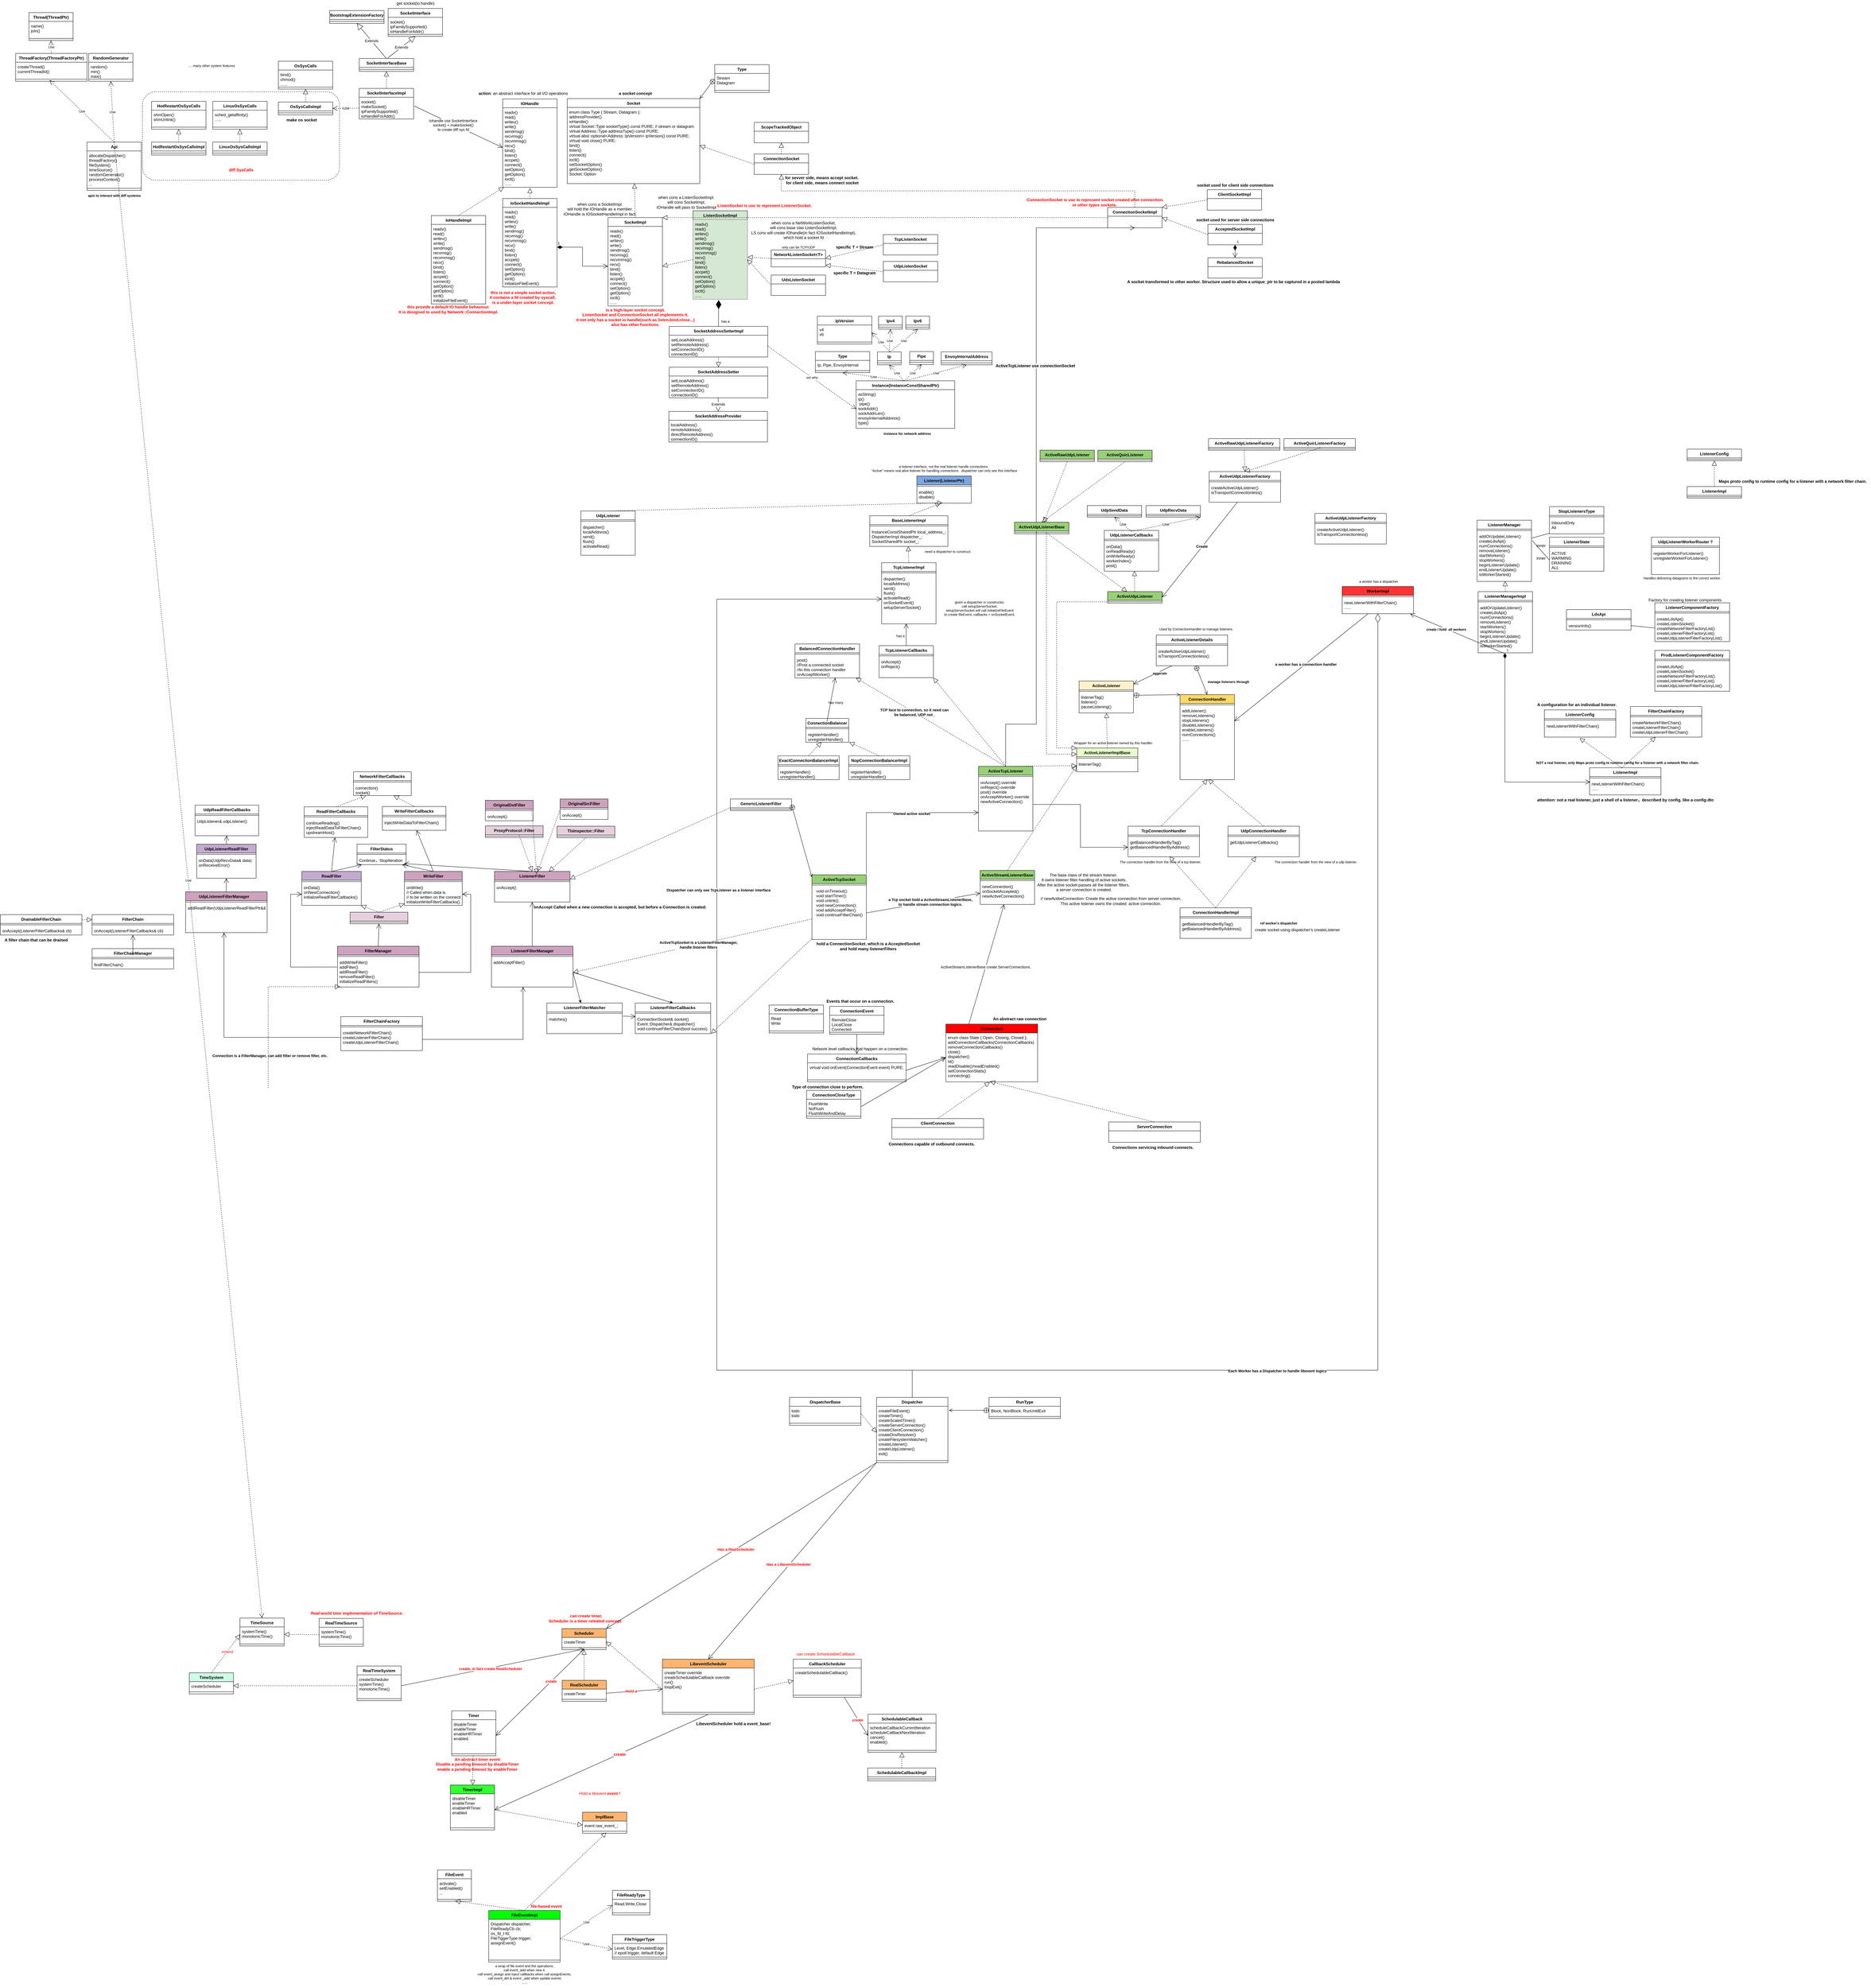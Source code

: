 <mxfile version="20.0.4" type="github">
  <diagram id="igFPyPbJTSOQKLyrehNV" name="Page-1">
    <mxGraphModel dx="3903" dy="716" grid="1" gridSize="10" guides="1" tooltips="1" connect="1" arrows="1" fold="1" page="1" pageScale="1" pageWidth="827" pageHeight="1169" math="0" shadow="0">
      <root>
        <mxCell id="0" />
        <mxCell id="1" parent="0" />
        <mxCell id="EHgGudphnSKSfCxzlR_X-11" value="" style="rounded=1;whiteSpace=wrap;html=1;fontColor=#FF0000;dashed=1;" vertex="1" parent="1">
          <mxGeometry x="-1650" y="570" width="580" height="260" as="geometry" />
        </mxCell>
        <mxCell id="emEyEJCBUb9SOfy1nAko-114" value="Ip" style="swimlane;fontStyle=1;align=center;verticalAlign=top;childLayout=stackLayout;horizontal=1;startSize=26;horizontalStack=0;resizeParent=1;resizeParentMax=0;resizeLast=0;collapsible=1;marginBottom=0;" parent="1" vertex="1">
          <mxGeometry x="512.5" y="1335" width="70" height="38" as="geometry" />
        </mxCell>
        <mxCell id="emEyEJCBUb9SOfy1nAko-115" value="" style="line;strokeWidth=1;fillColor=none;align=left;verticalAlign=middle;spacingTop=-1;spacingLeft=3;spacingRight=3;rotatable=0;labelPosition=right;points=[];portConstraint=eastwest;" parent="emEyEJCBUb9SOfy1nAko-114" vertex="1">
          <mxGeometry y="26" width="70" height="12" as="geometry" />
        </mxCell>
        <mxCell id="wyP2NN32FyZnAAu082u_-77" value="" style="endArrow=open;endFill=1;endSize=12;html=1;rounded=0;exitX=0.5;exitY=0;exitDx=0;exitDy=0;" parent="1" source="wyP2NN32FyZnAAu082u_-74" edge="1">
          <mxGeometry width="160" relative="1" as="geometry">
            <mxPoint x="-784" y="2873" as="sourcePoint" />
            <mxPoint x="-880" y="2840" as="targetPoint" />
          </mxGeometry>
        </mxCell>
        <mxCell id="MYu3rAOzo87Xg6MAHjO_-1" value="ConnectionEvent" style="swimlane;fontStyle=1;align=center;verticalAlign=top;childLayout=stackLayout;horizontal=1;startSize=26;horizontalStack=0;resizeParent=1;resizeParentMax=0;resizeLast=0;collapsible=1;marginBottom=0;" parent="1" vertex="1">
          <mxGeometry x="372" y="3260" width="160" height="82" as="geometry" />
        </mxCell>
        <mxCell id="MYu3rAOzo87Xg6MAHjO_-2" value="RemoteClose&#xa;LocalClose&#xa;Connected&#xa;" style="text;strokeColor=none;fillColor=none;align=left;verticalAlign=top;spacingLeft=4;spacingRight=4;overflow=hidden;rotatable=0;points=[[0,0.5],[1,0.5]];portConstraint=eastwest;" parent="MYu3rAOzo87Xg6MAHjO_-1" vertex="1">
          <mxGeometry y="26" width="160" height="44" as="geometry" />
        </mxCell>
        <mxCell id="MYu3rAOzo87Xg6MAHjO_-3" value="" style="line;strokeWidth=1;fillColor=none;align=left;verticalAlign=middle;spacingTop=-1;spacingLeft=3;spacingRight=3;rotatable=0;labelPosition=right;points=[];portConstraint=eastwest;" parent="MYu3rAOzo87Xg6MAHjO_-1" vertex="1">
          <mxGeometry y="70" width="160" height="12" as="geometry" />
        </mxCell>
        <mxCell id="MYu3rAOzo87Xg6MAHjO_-6" value="ConnectionBufferType" style="swimlane;fontStyle=1;align=center;verticalAlign=top;childLayout=stackLayout;horizontal=1;startSize=26;horizontalStack=0;resizeParent=1;resizeParentMax=0;resizeLast=0;collapsible=1;marginBottom=0;" parent="1" vertex="1">
          <mxGeometry x="194" y="3256" width="160" height="82" as="geometry" />
        </mxCell>
        <mxCell id="MYu3rAOzo87Xg6MAHjO_-7" value="Read&#xa;Write" style="text;strokeColor=none;fillColor=none;align=left;verticalAlign=top;spacingLeft=4;spacingRight=4;overflow=hidden;rotatable=0;points=[[0,0.5],[1,0.5]];portConstraint=eastwest;" parent="MYu3rAOzo87Xg6MAHjO_-6" vertex="1">
          <mxGeometry y="26" width="160" height="44" as="geometry" />
        </mxCell>
        <mxCell id="MYu3rAOzo87Xg6MAHjO_-8" value="" style="line;strokeWidth=1;fillColor=none;align=left;verticalAlign=middle;spacingTop=-1;spacingLeft=3;spacingRight=3;rotatable=0;labelPosition=right;points=[];portConstraint=eastwest;" parent="MYu3rAOzo87Xg6MAHjO_-6" vertex="1">
          <mxGeometry y="70" width="160" height="12" as="geometry" />
        </mxCell>
        <mxCell id="MYu3rAOzo87Xg6MAHjO_-10" value="ConnectionCallbacks" style="swimlane;fontStyle=1;align=center;verticalAlign=top;childLayout=stackLayout;horizontal=1;startSize=26;horizontalStack=0;resizeParent=1;resizeParentMax=0;resizeLast=0;collapsible=1;marginBottom=0;" parent="1" vertex="1">
          <mxGeometry x="307" y="3400" width="290" height="82" as="geometry" />
        </mxCell>
        <mxCell id="MYu3rAOzo87Xg6MAHjO_-11" value="virtual void onEvent(ConnectionEvent event) PURE;" style="text;strokeColor=none;fillColor=none;align=left;verticalAlign=top;spacingLeft=4;spacingRight=4;overflow=hidden;rotatable=0;points=[[0,0.5],[1,0.5]];portConstraint=eastwest;" parent="MYu3rAOzo87Xg6MAHjO_-10" vertex="1">
          <mxGeometry y="26" width="290" height="44" as="geometry" />
        </mxCell>
        <mxCell id="MYu3rAOzo87Xg6MAHjO_-12" value="" style="line;strokeWidth=1;fillColor=none;align=left;verticalAlign=middle;spacingTop=-1;spacingLeft=3;spacingRight=3;rotatable=0;labelPosition=right;points=[];portConstraint=eastwest;" parent="MYu3rAOzo87Xg6MAHjO_-10" vertex="1">
          <mxGeometry y="70" width="290" height="12" as="geometry" />
        </mxCell>
        <mxCell id="MYu3rAOzo87Xg6MAHjO_-14" value="ConnectionCloseType" style="swimlane;fontStyle=1;align=center;verticalAlign=top;childLayout=stackLayout;horizontal=1;startSize=26;horizontalStack=0;resizeParent=1;resizeParentMax=0;resizeLast=0;collapsible=1;marginBottom=0;" parent="1" vertex="1">
          <mxGeometry x="304" y="3507" width="160" height="82" as="geometry" />
        </mxCell>
        <mxCell id="MYu3rAOzo87Xg6MAHjO_-15" value="FlushWrite&#xa;NoFlush&#xa;FlushWriteAndDelay&#xa;" style="text;strokeColor=none;fillColor=none;align=left;verticalAlign=top;spacingLeft=4;spacingRight=4;overflow=hidden;rotatable=0;points=[[0,0.5],[1,0.5]];portConstraint=eastwest;" parent="MYu3rAOzo87Xg6MAHjO_-14" vertex="1">
          <mxGeometry y="26" width="160" height="44" as="geometry" />
        </mxCell>
        <mxCell id="MYu3rAOzo87Xg6MAHjO_-16" value="" style="line;strokeWidth=1;fillColor=none;align=left;verticalAlign=middle;spacingTop=-1;spacingLeft=3;spacingRight=3;rotatable=0;labelPosition=right;points=[];portConstraint=eastwest;" parent="MYu3rAOzo87Xg6MAHjO_-14" vertex="1">
          <mxGeometry y="70" width="160" height="12" as="geometry" />
        </mxCell>
        <mxCell id="MYu3rAOzo87Xg6MAHjO_-17" value="Connection" style="swimlane;fontStyle=1;align=center;verticalAlign=top;childLayout=stackLayout;horizontal=1;startSize=26;horizontalStack=0;resizeParent=1;resizeParentMax=0;resizeLast=0;collapsible=1;marginBottom=0;fillColor=#FF0000;" parent="1" vertex="1">
          <mxGeometry x="714" y="3312" width="270" height="170" as="geometry" />
        </mxCell>
        <mxCell id="MYu3rAOzo87Xg6MAHjO_-18" value="enum class State { Open, Closing, Closed };&#xa;addConnectionCallbacks(ConnectionCallbacks)&#xa;removeConnectionCallbacks()&#xa;close()&#xa;dispatcher()&#xa;id()&#xa;readDisable()/readEnabled()&#xa;setConnectionStats()&#xa;connecting()&#xa;&#xa;" style="text;strokeColor=none;fillColor=none;align=left;verticalAlign=top;spacingLeft=4;spacingRight=4;overflow=hidden;rotatable=0;points=[[0,0.5],[1,0.5]];portConstraint=eastwest;" parent="MYu3rAOzo87Xg6MAHjO_-17" vertex="1">
          <mxGeometry y="26" width="270" height="144" as="geometry" />
        </mxCell>
        <mxCell id="MYu3rAOzo87Xg6MAHjO_-24" value="SocketAddressProvider" style="swimlane;fontStyle=1;align=center;verticalAlign=top;childLayout=stackLayout;horizontal=1;startSize=26;horizontalStack=0;resizeParent=1;resizeParentMax=0;resizeLast=0;collapsible=1;marginBottom=0;" parent="1" vertex="1">
          <mxGeometry x="-101" y="1510" width="290" height="90" as="geometry" />
        </mxCell>
        <mxCell id="MYu3rAOzo87Xg6MAHjO_-25" value="localAddress()&#xa;remoteAddress()&#xa;directRemoteAddress()&#xa;connectionID()" style="text;strokeColor=none;fillColor=none;align=left;verticalAlign=top;spacingLeft=4;spacingRight=4;overflow=hidden;rotatable=0;points=[[0,0.5],[1,0.5]];portConstraint=eastwest;" parent="MYu3rAOzo87Xg6MAHjO_-24" vertex="1">
          <mxGeometry y="26" width="290" height="64" as="geometry" />
        </mxCell>
        <mxCell id="MYu3rAOzo87Xg6MAHjO_-27" value="SocketAddressSetter" style="swimlane;fontStyle=1;align=center;verticalAlign=top;childLayout=stackLayout;horizontal=1;startSize=26;horizontalStack=0;resizeParent=1;resizeParentMax=0;resizeLast=0;collapsible=1;marginBottom=0;" parent="1" vertex="1">
          <mxGeometry x="-100" y="1380" width="290" height="90" as="geometry" />
        </mxCell>
        <mxCell id="MYu3rAOzo87Xg6MAHjO_-28" value="setLocalAddress()&#xa;setRemoteAddress()&#xa;setConnectionID()&#xa;connectionID()" style="text;strokeColor=none;fillColor=none;align=left;verticalAlign=top;spacingLeft=4;spacingRight=4;overflow=hidden;rotatable=0;points=[[0,0.5],[1,0.5]];portConstraint=eastwest;" parent="MYu3rAOzo87Xg6MAHjO_-27" vertex="1">
          <mxGeometry y="26" width="290" height="64" as="geometry" />
        </mxCell>
        <mxCell id="MYu3rAOzo87Xg6MAHjO_-30" value="Extends" style="endArrow=block;endSize=16;endFill=0;html=1;rounded=0;exitX=0.497;exitY=0.984;exitDx=0;exitDy=0;exitPerimeter=0;entryX=0.5;entryY=0;entryDx=0;entryDy=0;" parent="1" source="MYu3rAOzo87Xg6MAHjO_-28" target="MYu3rAOzo87Xg6MAHjO_-24" edge="1">
          <mxGeometry width="160" relative="1" as="geometry">
            <mxPoint x="110.97" y="1522.448" as="sourcePoint" />
            <mxPoint x="109" y="1562" as="targetPoint" />
          </mxGeometry>
        </mxCell>
        <mxCell id="MYu3rAOzo87Xg6MAHjO_-31" value="Socket" style="swimlane;fontStyle=1;align=center;verticalAlign=top;childLayout=stackLayout;horizontal=1;startSize=26;horizontalStack=0;resizeParent=1;resizeParentMax=0;resizeLast=0;collapsible=1;marginBottom=0;" parent="1" vertex="1">
          <mxGeometry x="-400" y="590" width="390" height="250" as="geometry" />
        </mxCell>
        <mxCell id="MYu3rAOzo87Xg6MAHjO_-32" value="enum class Type { Stream, Datagram };&#xa;addressProvider()&#xa;ioHandle()&#xa;virtual Socket::Type socketType() const PURE; // stream or datagram&#xa;virtual Address::Type addressType() const PURE;&#xa;virtual absl::optional&lt;Address::IpVersion&gt; ipVersion() const PURE;&#xa;virtual void close() PURE;&#xa;bind()&#xa;listen()&#xa;connect()&#xa;ioctl()&#xa;setSocketOption()&#xa;getSocketOption()&#xa;Socket::Option" style="text;strokeColor=none;fillColor=none;align=left;verticalAlign=top;spacingLeft=4;spacingRight=4;overflow=hidden;rotatable=0;points=[[0,0.5],[1,0.5]];portConstraint=eastwest;" parent="MYu3rAOzo87Xg6MAHjO_-31" vertex="1">
          <mxGeometry y="26" width="390" height="224" as="geometry" />
        </mxCell>
        <mxCell id="MYu3rAOzo87Xg6MAHjO_-34" value="IpVersion" style="swimlane;fontStyle=1;align=center;verticalAlign=top;childLayout=stackLayout;horizontal=1;startSize=26;horizontalStack=0;resizeParent=1;resizeParentMax=0;resizeLast=0;collapsible=1;marginBottom=0;" parent="1" vertex="1">
          <mxGeometry x="336" y="1230" width="160" height="82" as="geometry" />
        </mxCell>
        <mxCell id="MYu3rAOzo87Xg6MAHjO_-35" value="v4&#xa;v6" style="text;strokeColor=none;fillColor=none;align=left;verticalAlign=top;spacingLeft=4;spacingRight=4;overflow=hidden;rotatable=0;points=[[0,0.5],[1,0.5]];portConstraint=eastwest;" parent="MYu3rAOzo87Xg6MAHjO_-34" vertex="1">
          <mxGeometry y="26" width="160" height="44" as="geometry" />
        </mxCell>
        <mxCell id="MYu3rAOzo87Xg6MAHjO_-36" value="" style="line;strokeWidth=1;fillColor=none;align=left;verticalAlign=middle;spacingTop=-1;spacingLeft=3;spacingRight=3;rotatable=0;labelPosition=right;points=[];portConstraint=eastwest;" parent="MYu3rAOzo87Xg6MAHjO_-34" vertex="1">
          <mxGeometry y="70" width="160" height="12" as="geometry" />
        </mxCell>
        <mxCell id="MYu3rAOzo87Xg6MAHjO_-37" value="Ipv4" style="swimlane;fontStyle=1;align=center;verticalAlign=top;childLayout=stackLayout;horizontal=1;startSize=26;horizontalStack=0;resizeParent=1;resizeParentMax=0;resizeLast=0;collapsible=1;marginBottom=0;" parent="1" vertex="1">
          <mxGeometry x="516" y="1230" width="70" height="38" as="geometry" />
        </mxCell>
        <mxCell id="MYu3rAOzo87Xg6MAHjO_-39" value="" style="line;strokeWidth=1;fillColor=none;align=left;verticalAlign=middle;spacingTop=-1;spacingLeft=3;spacingRight=3;rotatable=0;labelPosition=right;points=[];portConstraint=eastwest;" parent="MYu3rAOzo87Xg6MAHjO_-37" vertex="1">
          <mxGeometry y="26" width="70" height="12" as="geometry" />
        </mxCell>
        <mxCell id="MYu3rAOzo87Xg6MAHjO_-40" value="Ipv6" style="swimlane;fontStyle=1;align=center;verticalAlign=top;childLayout=stackLayout;horizontal=1;startSize=26;horizontalStack=0;resizeParent=1;resizeParentMax=0;resizeLast=0;collapsible=1;marginBottom=0;" parent="1" vertex="1">
          <mxGeometry x="596" y="1230" width="70" height="38" as="geometry" />
        </mxCell>
        <mxCell id="MYu3rAOzo87Xg6MAHjO_-42" value="" style="line;strokeWidth=1;fillColor=none;align=left;verticalAlign=middle;spacingTop=-1;spacingLeft=3;spacingRight=3;rotatable=0;labelPosition=right;points=[];portConstraint=eastwest;" parent="MYu3rAOzo87Xg6MAHjO_-40" vertex="1">
          <mxGeometry y="26" width="70" height="12" as="geometry" />
        </mxCell>
        <mxCell id="MYu3rAOzo87Xg6MAHjO_-43" value="Pipe" style="swimlane;fontStyle=1;align=center;verticalAlign=top;childLayout=stackLayout;horizontal=1;startSize=26;horizontalStack=0;resizeParent=1;resizeParentMax=0;resizeLast=0;collapsible=1;marginBottom=0;" parent="1" vertex="1">
          <mxGeometry x="607.5" y="1334" width="70" height="38" as="geometry" />
        </mxCell>
        <mxCell id="MYu3rAOzo87Xg6MAHjO_-45" value="" style="line;strokeWidth=1;fillColor=none;align=left;verticalAlign=middle;spacingTop=-1;spacingLeft=3;spacingRight=3;rotatable=0;labelPosition=right;points=[];portConstraint=eastwest;" parent="MYu3rAOzo87Xg6MAHjO_-43" vertex="1">
          <mxGeometry y="26" width="70" height="12" as="geometry" />
        </mxCell>
        <mxCell id="MYu3rAOzo87Xg6MAHjO_-48" value="IOHandle" style="swimlane;fontStyle=1;align=center;verticalAlign=top;childLayout=stackLayout;horizontal=1;startSize=26;horizontalStack=0;resizeParent=1;resizeParentMax=0;resizeLast=0;collapsible=1;marginBottom=0;" parent="1" vertex="1">
          <mxGeometry x="-590" y="591" width="160" height="260" as="geometry" />
        </mxCell>
        <mxCell id="MYu3rAOzo87Xg6MAHjO_-49" value="readv()&#xa;read()&#xa;writev()&#xa;write()&#xa;sendmsg()&#xa;recvmsg()&#xa;recvmmsg()&#xa;recv()&#xa;bind()&#xa;listen()&#xa;accpet()&#xa;connect()&#xa;setOption()&#xa;getOption()&#xa;ioctl()&#xa;......" style="text;strokeColor=none;fillColor=none;align=left;verticalAlign=top;spacingLeft=4;spacingRight=4;overflow=hidden;rotatable=0;points=[[0,0.5],[1,0.5]];portConstraint=eastwest;" parent="MYu3rAOzo87Xg6MAHjO_-48" vertex="1">
          <mxGeometry y="26" width="160" height="234" as="geometry" />
        </mxCell>
        <mxCell id="MYu3rAOzo87Xg6MAHjO_-52" value="IoSocketHandleImpl" style="swimlane;fontStyle=1;align=center;verticalAlign=top;childLayout=stackLayout;horizontal=1;startSize=26;horizontalStack=0;resizeParent=1;resizeParentMax=0;resizeLast=0;collapsible=1;marginBottom=0;" parent="1" vertex="1">
          <mxGeometry x="-590" y="884" width="160" height="260" as="geometry" />
        </mxCell>
        <mxCell id="MYu3rAOzo87Xg6MAHjO_-53" value="readv()&#xa;read()&#xa;writev()&#xa;write()&#xa;sendmsg()&#xa;recvmsg()&#xa;recvmmsg()&#xa;recv()&#xa;bind()&#xa;listen()&#xa;accpet()&#xa;connect()&#xa;setOption()&#xa;getOption()&#xa;ioctl()&#xa;initializeFileEvent()&#xa;&#xa;......" style="text;strokeColor=none;fillColor=none;align=left;verticalAlign=top;spacingLeft=4;spacingRight=4;overflow=hidden;rotatable=0;points=[[0,0.5],[1,0.5]];portConstraint=eastwest;" parent="MYu3rAOzo87Xg6MAHjO_-52" vertex="1">
          <mxGeometry y="26" width="160" height="234" as="geometry" />
        </mxCell>
        <mxCell id="MYu3rAOzo87Xg6MAHjO_-54" value="SocketImpl" style="swimlane;fontStyle=1;align=center;verticalAlign=top;childLayout=stackLayout;horizontal=1;startSize=26;horizontalStack=0;resizeParent=1;resizeParentMax=0;resizeLast=0;collapsible=1;marginBottom=0;" parent="1" vertex="1">
          <mxGeometry x="-280" y="940" width="160" height="260" as="geometry" />
        </mxCell>
        <mxCell id="MYu3rAOzo87Xg6MAHjO_-55" value="readv()&#xa;read()&#xa;writev()&#xa;write()&#xa;sendmsg()&#xa;recvmsg()&#xa;recvmmsg()&#xa;recv()&#xa;bind()&#xa;listen()&#xa;accpet()&#xa;connect()&#xa;setOption()&#xa;getOption()&#xa;ioctl()&#xa;......" style="text;strokeColor=none;fillColor=none;align=left;verticalAlign=top;spacingLeft=4;spacingRight=4;overflow=hidden;rotatable=0;points=[[0,0.5],[1,0.5]];portConstraint=eastwest;" parent="MYu3rAOzo87Xg6MAHjO_-54" vertex="1">
          <mxGeometry y="26" width="160" height="234" as="geometry" />
        </mxCell>
        <mxCell id="MYu3rAOzo87Xg6MAHjO_-56" value="SocketAddressSetterImpl" style="swimlane;fontStyle=1;align=center;verticalAlign=top;childLayout=stackLayout;horizontal=1;startSize=26;horizontalStack=0;resizeParent=1;resizeParentMax=0;resizeLast=0;collapsible=1;marginBottom=0;" parent="1" vertex="1">
          <mxGeometry x="-100" y="1260" width="290" height="90" as="geometry" />
        </mxCell>
        <mxCell id="MYu3rAOzo87Xg6MAHjO_-57" value="setLocalAddress()&#xa;setRemoteAddress()&#xa;setConnectionID()&#xa;connectionID()" style="text;strokeColor=none;fillColor=none;align=left;verticalAlign=top;spacingLeft=4;spacingRight=4;overflow=hidden;rotatable=0;points=[[0,0.5],[1,0.5]];portConstraint=eastwest;" parent="MYu3rAOzo87Xg6MAHjO_-56" vertex="1">
          <mxGeometry y="26" width="290" height="64" as="geometry" />
        </mxCell>
        <mxCell id="MYu3rAOzo87Xg6MAHjO_-61" value="" style="endArrow=block;dashed=1;endFill=0;endSize=12;html=1;rounded=0;exitX=0.5;exitY=0;exitDx=0;exitDy=0;" parent="1" source="MYu3rAOzo87Xg6MAHjO_-54" target="MYu3rAOzo87Xg6MAHjO_-32" edge="1">
          <mxGeometry width="160" relative="1" as="geometry">
            <mxPoint x="-180" y="930" as="sourcePoint" />
            <mxPoint x="-20" y="930" as="targetPoint" />
          </mxGeometry>
        </mxCell>
        <mxCell id="MYu3rAOzo87Xg6MAHjO_-62" value="" style="endArrow=block;dashed=1;endFill=0;endSize=12;html=1;rounded=0;exitX=0.5;exitY=0;exitDx=0;exitDy=0;entryX=0.502;entryY=1.009;entryDx=0;entryDy=0;entryPerimeter=0;" parent="1" source="MYu3rAOzo87Xg6MAHjO_-52" target="MYu3rAOzo87Xg6MAHjO_-49" edge="1">
          <mxGeometry width="160" relative="1" as="geometry">
            <mxPoint x="-180" y="930" as="sourcePoint" />
            <mxPoint x="-20" y="930" as="targetPoint" />
          </mxGeometry>
        </mxCell>
        <mxCell id="MYu3rAOzo87Xg6MAHjO_-63" value="SocketInterface" style="swimlane;fontStyle=1;align=center;verticalAlign=top;childLayout=stackLayout;horizontal=1;startSize=26;horizontalStack=0;resizeParent=1;resizeParentMax=0;resizeLast=0;collapsible=1;marginBottom=0;" parent="1" vertex="1">
          <mxGeometry x="-927" y="325" width="160" height="82" as="geometry" />
        </mxCell>
        <mxCell id="MYu3rAOzo87Xg6MAHjO_-64" value="socket()&#xa;ipFamilySupported()&#xa;ioHandleForAddr()" style="text;strokeColor=none;fillColor=none;align=left;verticalAlign=top;spacingLeft=4;spacingRight=4;overflow=hidden;rotatable=0;points=[[0,0.5],[1,0.5]];portConstraint=eastwest;" parent="MYu3rAOzo87Xg6MAHjO_-63" vertex="1">
          <mxGeometry y="26" width="160" height="44" as="geometry" />
        </mxCell>
        <mxCell id="MYu3rAOzo87Xg6MAHjO_-65" value="" style="line;strokeWidth=1;fillColor=none;align=left;verticalAlign=middle;spacingTop=-1;spacingLeft=3;spacingRight=3;rotatable=0;labelPosition=right;points=[];portConstraint=eastwest;" parent="MYu3rAOzo87Xg6MAHjO_-63" vertex="1">
          <mxGeometry y="70" width="160" height="12" as="geometry" />
        </mxCell>
        <mxCell id="MYu3rAOzo87Xg6MAHjO_-66" value="&lt;b&gt;action&lt;/b&gt;: an abstract interface for all I/O operations" style="text;html=1;align=center;verticalAlign=middle;resizable=0;points=[];autosize=1;strokeColor=none;fillColor=none;" parent="1" vertex="1">
          <mxGeometry x="-675" y="560" width="290" height="30" as="geometry" />
        </mxCell>
        <mxCell id="MYu3rAOzo87Xg6MAHjO_-67" value="SocketInterfaceBase" style="swimlane;fontStyle=1;align=center;verticalAlign=top;childLayout=stackLayout;horizontal=1;startSize=26;horizontalStack=0;resizeParent=1;resizeParentMax=0;resizeLast=0;collapsible=1;marginBottom=0;" parent="1" vertex="1">
          <mxGeometry x="-1012" y="472" width="160" height="38" as="geometry" />
        </mxCell>
        <mxCell id="MYu3rAOzo87Xg6MAHjO_-69" value="" style="line;strokeWidth=1;fillColor=none;align=left;verticalAlign=middle;spacingTop=-1;spacingLeft=3;spacingRight=3;rotatable=0;labelPosition=right;points=[];portConstraint=eastwest;" parent="MYu3rAOzo87Xg6MAHjO_-67" vertex="1">
          <mxGeometry y="26" width="160" height="12" as="geometry" />
        </mxCell>
        <mxCell id="MYu3rAOzo87Xg6MAHjO_-70" value="SocketInterfaceImpl" style="swimlane;fontStyle=1;align=center;verticalAlign=top;childLayout=stackLayout;horizontal=1;startSize=26;horizontalStack=0;resizeParent=1;resizeParentMax=0;resizeLast=0;collapsible=1;marginBottom=0;" parent="1" vertex="1">
          <mxGeometry x="-1012" y="560" width="160" height="90" as="geometry" />
        </mxCell>
        <mxCell id="MYu3rAOzo87Xg6MAHjO_-71" value="socket()&#xa;makeSocket()&#xa;ipFamilySupported()&#xa;ioHandleForAddr()" style="text;strokeColor=none;fillColor=none;align=left;verticalAlign=top;spacingLeft=4;spacingRight=4;overflow=hidden;rotatable=0;points=[[0,0.5],[1,0.5]];portConstraint=eastwest;" parent="MYu3rAOzo87Xg6MAHjO_-70" vertex="1">
          <mxGeometry y="26" width="160" height="64" as="geometry" />
        </mxCell>
        <mxCell id="MYu3rAOzo87Xg6MAHjO_-73" value="BootstrapExtensionFactory" style="swimlane;fontStyle=1;align=center;verticalAlign=top;childLayout=stackLayout;horizontal=1;startSize=26;horizontalStack=0;resizeParent=1;resizeParentMax=0;resizeLast=0;collapsible=1;marginBottom=0;" parent="1" vertex="1">
          <mxGeometry x="-1099" y="331" width="160" height="38" as="geometry" />
        </mxCell>
        <mxCell id="MYu3rAOzo87Xg6MAHjO_-74" value="" style="line;strokeWidth=1;fillColor=none;align=left;verticalAlign=middle;spacingTop=-1;spacingLeft=3;spacingRight=3;rotatable=0;labelPosition=right;points=[];portConstraint=eastwest;" parent="MYu3rAOzo87Xg6MAHjO_-73" vertex="1">
          <mxGeometry y="26" width="160" height="12" as="geometry" />
        </mxCell>
        <mxCell id="MYu3rAOzo87Xg6MAHjO_-76" value="Extends" style="endArrow=block;endSize=16;endFill=0;html=1;rounded=0;entryX=0.5;entryY=1;entryDx=0;entryDy=0;exitX=0.5;exitY=0;exitDx=0;exitDy=0;" parent="1" source="MYu3rAOzo87Xg6MAHjO_-67" target="MYu3rAOzo87Xg6MAHjO_-73" edge="1">
          <mxGeometry width="160" relative="1" as="geometry">
            <mxPoint x="-923" y="772" as="sourcePoint" />
            <mxPoint x="-763" y="772" as="targetPoint" />
          </mxGeometry>
        </mxCell>
        <mxCell id="MYu3rAOzo87Xg6MAHjO_-77" value="Extends" style="endArrow=block;endSize=16;endFill=0;html=1;rounded=0;entryX=0.5;entryY=1;entryDx=0;entryDy=0;exitX=0.52;exitY=-0.023;exitDx=0;exitDy=0;exitPerimeter=0;" parent="1" source="MYu3rAOzo87Xg6MAHjO_-67" target="MYu3rAOzo87Xg6MAHjO_-63" edge="1">
          <mxGeometry width="160" relative="1" as="geometry">
            <mxPoint x="-923" y="772" as="sourcePoint" />
            <mxPoint x="-763" y="772" as="targetPoint" />
          </mxGeometry>
        </mxCell>
        <mxCell id="MYu3rAOzo87Xg6MAHjO_-78" value="" style="endArrow=block;dashed=1;endFill=0;endSize=12;html=1;rounded=0;exitX=0.5;exitY=0;exitDx=0;exitDy=0;entryX=0.5;entryY=1;entryDx=0;entryDy=0;" parent="1" source="MYu3rAOzo87Xg6MAHjO_-70" target="MYu3rAOzo87Xg6MAHjO_-67" edge="1">
          <mxGeometry width="160" relative="1" as="geometry">
            <mxPoint x="-923" y="772" as="sourcePoint" />
            <mxPoint x="-763" y="772" as="targetPoint" />
          </mxGeometry>
        </mxCell>
        <mxCell id="MYu3rAOzo87Xg6MAHjO_-80" value="OsSysCallsImpl" style="swimlane;fontStyle=1;align=center;verticalAlign=top;childLayout=stackLayout;horizontal=1;startSize=26;horizontalStack=0;resizeParent=1;resizeParentMax=0;resizeLast=0;collapsible=1;marginBottom=0;" parent="1" vertex="1">
          <mxGeometry x="-1250" y="600" width="160" height="38" as="geometry" />
        </mxCell>
        <mxCell id="MYu3rAOzo87Xg6MAHjO_-82" value="" style="line;strokeWidth=1;fillColor=none;align=left;verticalAlign=middle;spacingTop=-1;spacingLeft=3;spacingRight=3;rotatable=0;labelPosition=right;points=[];portConstraint=eastwest;" parent="MYu3rAOzo87Xg6MAHjO_-80" vertex="1">
          <mxGeometry y="26" width="160" height="12" as="geometry" />
        </mxCell>
        <mxCell id="MYu3rAOzo87Xg6MAHjO_-83" value="Use" style="endArrow=open;endSize=12;dashed=1;html=1;rounded=0;exitX=0;exitY=0.5;exitDx=0;exitDy=0;entryX=1;entryY=0.5;entryDx=0;entryDy=0;" parent="1" source="MYu3rAOzo87Xg6MAHjO_-71" target="MYu3rAOzo87Xg6MAHjO_-80" edge="1">
          <mxGeometry width="160" relative="1" as="geometry">
            <mxPoint x="-913" y="850" as="sourcePoint" />
            <mxPoint x="-1083" y="878" as="targetPoint" />
          </mxGeometry>
        </mxCell>
        <mxCell id="MYu3rAOzo87Xg6MAHjO_-84" value="OsSysCalls" style="swimlane;fontStyle=1;align=center;verticalAlign=top;childLayout=stackLayout;horizontal=1;startSize=26;horizontalStack=0;resizeParent=1;resizeParentMax=0;resizeLast=0;collapsible=1;marginBottom=0;" parent="1" vertex="1">
          <mxGeometry x="-1250" y="480" width="160" height="82" as="geometry" />
        </mxCell>
        <mxCell id="MYu3rAOzo87Xg6MAHjO_-85" value="bind()&#xa;chmod()&#xa;......" style="text;strokeColor=none;fillColor=none;align=left;verticalAlign=top;spacingLeft=4;spacingRight=4;overflow=hidden;rotatable=0;points=[[0,0.5],[1,0.5]];portConstraint=eastwest;" parent="MYu3rAOzo87Xg6MAHjO_-84" vertex="1">
          <mxGeometry y="26" width="160" height="44" as="geometry" />
        </mxCell>
        <mxCell id="MYu3rAOzo87Xg6MAHjO_-86" value="" style="line;strokeWidth=1;fillColor=none;align=left;verticalAlign=middle;spacingTop=-1;spacingLeft=3;spacingRight=3;rotatable=0;labelPosition=right;points=[];portConstraint=eastwest;" parent="MYu3rAOzo87Xg6MAHjO_-84" vertex="1">
          <mxGeometry y="70" width="160" height="12" as="geometry" />
        </mxCell>
        <mxCell id="MYu3rAOzo87Xg6MAHjO_-90" value="" style="endArrow=block;dashed=1;endFill=0;endSize=12;html=1;rounded=0;exitX=0.5;exitY=0;exitDx=0;exitDy=0;entryX=0.5;entryY=1;entryDx=0;entryDy=0;" parent="1" source="MYu3rAOzo87Xg6MAHjO_-80" target="MYu3rAOzo87Xg6MAHjO_-84" edge="1">
          <mxGeometry width="160" relative="1" as="geometry">
            <mxPoint x="-920" y="620" as="sourcePoint" />
            <mxPoint x="-760" y="620" as="targetPoint" />
          </mxGeometry>
        </mxCell>
        <mxCell id="MYu3rAOzo87Xg6MAHjO_-91" value="LinuxOsSysCalls" style="swimlane;fontStyle=1;align=center;verticalAlign=top;childLayout=stackLayout;horizontal=1;startSize=26;horizontalStack=0;resizeParent=1;resizeParentMax=0;resizeLast=0;collapsible=1;marginBottom=0;" parent="1" vertex="1">
          <mxGeometry x="-1443" y="598" width="160" height="82" as="geometry" />
        </mxCell>
        <mxCell id="MYu3rAOzo87Xg6MAHjO_-92" value="sched_getaffinity()&#xa;......" style="text;strokeColor=none;fillColor=none;align=left;verticalAlign=top;spacingLeft=4;spacingRight=4;overflow=hidden;rotatable=0;points=[[0,0.5],[1,0.5]];portConstraint=eastwest;" parent="MYu3rAOzo87Xg6MAHjO_-91" vertex="1">
          <mxGeometry y="26" width="160" height="44" as="geometry" />
        </mxCell>
        <mxCell id="MYu3rAOzo87Xg6MAHjO_-93" value="" style="line;strokeWidth=1;fillColor=none;align=left;verticalAlign=middle;spacingTop=-1;spacingLeft=3;spacingRight=3;rotatable=0;labelPosition=right;points=[];portConstraint=eastwest;" parent="MYu3rAOzo87Xg6MAHjO_-91" vertex="1">
          <mxGeometry y="70" width="160" height="12" as="geometry" />
        </mxCell>
        <mxCell id="MYu3rAOzo87Xg6MAHjO_-94" value="HotRestartOsSysCalls" style="swimlane;fontStyle=1;align=center;verticalAlign=top;childLayout=stackLayout;horizontal=1;startSize=26;horizontalStack=0;resizeParent=1;resizeParentMax=0;resizeLast=0;collapsible=1;marginBottom=0;" parent="1" vertex="1">
          <mxGeometry x="-1623" y="598" width="160" height="82" as="geometry" />
        </mxCell>
        <mxCell id="MYu3rAOzo87Xg6MAHjO_-95" value="shmOpen()&#xa;shmUnlink()" style="text;strokeColor=none;fillColor=none;align=left;verticalAlign=top;spacingLeft=4;spacingRight=4;overflow=hidden;rotatable=0;points=[[0,0.5],[1,0.5]];portConstraint=eastwest;" parent="MYu3rAOzo87Xg6MAHjO_-94" vertex="1">
          <mxGeometry y="26" width="160" height="44" as="geometry" />
        </mxCell>
        <mxCell id="MYu3rAOzo87Xg6MAHjO_-96" value="" style="line;strokeWidth=1;fillColor=none;align=left;verticalAlign=middle;spacingTop=-1;spacingLeft=3;spacingRight=3;rotatable=0;labelPosition=right;points=[];portConstraint=eastwest;" parent="MYu3rAOzo87Xg6MAHjO_-94" vertex="1">
          <mxGeometry y="70" width="160" height="12" as="geometry" />
        </mxCell>
        <mxCell id="MYu3rAOzo87Xg6MAHjO_-97" value="LinuxOsSysCallsImpl" style="swimlane;fontStyle=1;align=center;verticalAlign=top;childLayout=stackLayout;horizontal=1;startSize=26;horizontalStack=0;resizeParent=1;resizeParentMax=0;resizeLast=0;collapsible=1;marginBottom=0;" parent="1" vertex="1">
          <mxGeometry x="-1443" y="718" width="160" height="38" as="geometry" />
        </mxCell>
        <mxCell id="MYu3rAOzo87Xg6MAHjO_-99" value="" style="line;strokeWidth=1;fillColor=none;align=left;verticalAlign=middle;spacingTop=-1;spacingLeft=3;spacingRight=3;rotatable=0;labelPosition=right;points=[];portConstraint=eastwest;" parent="MYu3rAOzo87Xg6MAHjO_-97" vertex="1">
          <mxGeometry y="26" width="160" height="12" as="geometry" />
        </mxCell>
        <mxCell id="MYu3rAOzo87Xg6MAHjO_-100" value="" style="endArrow=block;dashed=1;endFill=0;endSize=12;html=1;rounded=0;exitX=0.5;exitY=0;exitDx=0;exitDy=0;entryX=0.5;entryY=1;entryDx=0;entryDy=0;" parent="1" edge="1">
          <mxGeometry width="160" relative="1" as="geometry">
            <mxPoint x="-1363.28" y="718" as="sourcePoint" />
            <mxPoint x="-1363.28" y="680.0" as="targetPoint" />
          </mxGeometry>
        </mxCell>
        <mxCell id="MYu3rAOzo87Xg6MAHjO_-101" value="HotRestartOsSysCallsImpl" style="swimlane;fontStyle=1;align=center;verticalAlign=top;childLayout=stackLayout;horizontal=1;startSize=26;horizontalStack=0;resizeParent=1;resizeParentMax=0;resizeLast=0;collapsible=1;marginBottom=0;" parent="1" vertex="1">
          <mxGeometry x="-1623" y="718" width="160" height="38" as="geometry" />
        </mxCell>
        <mxCell id="MYu3rAOzo87Xg6MAHjO_-102" value="" style="line;strokeWidth=1;fillColor=none;align=left;verticalAlign=middle;spacingTop=-1;spacingLeft=3;spacingRight=3;rotatable=0;labelPosition=right;points=[];portConstraint=eastwest;" parent="MYu3rAOzo87Xg6MAHjO_-101" vertex="1">
          <mxGeometry y="26" width="160" height="12" as="geometry" />
        </mxCell>
        <mxCell id="MYu3rAOzo87Xg6MAHjO_-103" value="" style="endArrow=block;dashed=1;endFill=0;endSize=12;html=1;rounded=0;exitX=0.5;exitY=0;exitDx=0;exitDy=0;entryX=0.5;entryY=1;entryDx=0;entryDy=0;" parent="1" edge="1">
          <mxGeometry width="160" relative="1" as="geometry">
            <mxPoint x="-1543" y="718" as="sourcePoint" />
            <mxPoint x="-1543" y="680.0" as="targetPoint" />
          </mxGeometry>
        </mxCell>
        <mxCell id="MYu3rAOzo87Xg6MAHjO_-105" value="get socket(io handle)" style="text;html=1;align=center;verticalAlign=middle;resizable=0;points=[];autosize=1;strokeColor=none;fillColor=none;" parent="1" vertex="1">
          <mxGeometry x="-912" y="300" width="130" height="20" as="geometry" />
        </mxCell>
        <mxCell id="MYu3rAOzo87Xg6MAHjO_-107" value="1" style="endArrow=open;html=1;endSize=12;startArrow=diamondThin;startSize=14;startFill=1;edgeStyle=orthogonalEdgeStyle;align=left;verticalAlign=bottom;rounded=0;exitX=1;exitY=0.5;exitDx=0;exitDy=0;entryX=0;entryY=0.5;entryDx=0;entryDy=0;" parent="1" source="MYu3rAOzo87Xg6MAHjO_-53" target="MYu3rAOzo87Xg6MAHjO_-55" edge="1">
          <mxGeometry x="-1" y="3" relative="1" as="geometry">
            <mxPoint x="-510" y="950" as="sourcePoint" />
            <mxPoint x="-350" y="950" as="targetPoint" />
          </mxGeometry>
        </mxCell>
        <mxCell id="MYu3rAOzo87Xg6MAHjO_-108" value="&lt;b&gt;make os socket&amp;nbsp;&lt;/b&gt;" style="text;html=1;align=center;verticalAlign=middle;resizable=0;points=[];autosize=1;strokeColor=none;fillColor=none;" parent="1" vertex="1">
          <mxGeometry x="-1240" y="638" width="120" height="30" as="geometry" />
        </mxCell>
        <mxCell id="MYu3rAOzo87Xg6MAHjO_-109" value="" style="endArrow=open;endFill=1;endSize=12;html=1;rounded=0;entryX=0;entryY=0.5;entryDx=0;entryDy=0;exitX=1.013;exitY=0.406;exitDx=0;exitDy=0;exitPerimeter=0;" parent="1" source="MYu3rAOzo87Xg6MAHjO_-71" target="MYu3rAOzo87Xg6MAHjO_-49" edge="1">
          <mxGeometry width="160" relative="1" as="geometry">
            <mxPoint x="-795" y="1010" as="sourcePoint" />
            <mxPoint x="-635" y="1010" as="targetPoint" />
          </mxGeometry>
        </mxCell>
        <mxCell id="EHgGudphnSKSfCxzlR_X-1" value="Iohandle use SocketInterface&lt;br&gt;socket() + makeSocket()&lt;br&gt;to create diff sys fd" style="edgeLabel;html=1;align=center;verticalAlign=middle;resizable=0;points=[];" vertex="1" connectable="0" parent="MYu3rAOzo87Xg6MAHjO_-109">
          <mxGeometry x="-0.117" y="-2" relative="1" as="geometry">
            <mxPoint as="offset" />
          </mxGeometry>
        </mxCell>
        <mxCell id="MYu3rAOzo87Xg6MAHjO_-110" value="ListenSocketImpl" style="swimlane;fontStyle=1;align=center;verticalAlign=top;childLayout=stackLayout;horizontal=1;startSize=26;horizontalStack=0;resizeParent=1;resizeParentMax=0;resizeLast=0;collapsible=1;marginBottom=0;fillColor=#D5E8D4;" parent="1" vertex="1">
          <mxGeometry x="-30" y="920" width="160" height="260" as="geometry" />
        </mxCell>
        <mxCell id="MYu3rAOzo87Xg6MAHjO_-111" value="readv()&#xa;read()&#xa;writev()&#xa;write()&#xa;sendmsg()&#xa;recvmsg()&#xa;recvmmsg()&#xa;recv()&#xa;bind()&#xa;listen()&#xa;accpet()&#xa;connect()&#xa;setOption()&#xa;getOption()&#xa;ioctl()&#xa;......" style="text;strokeColor=none;fillColor=#D5E8D4;align=left;verticalAlign=top;spacingLeft=4;spacingRight=4;overflow=hidden;rotatable=0;points=[[0,0.5],[1,0.5]];portConstraint=eastwest;" parent="MYu3rAOzo87Xg6MAHjO_-110" vertex="1">
          <mxGeometry y="26" width="160" height="234" as="geometry" />
        </mxCell>
        <mxCell id="MYu3rAOzo87Xg6MAHjO_-112" value="" style="endArrow=block;dashed=1;endFill=0;endSize=12;html=1;rounded=0;entryX=1;entryY=0.5;entryDx=0;entryDy=0;exitX=0;exitY=0.5;exitDx=0;exitDy=0;" parent="1" source="MYu3rAOzo87Xg6MAHjO_-111" target="MYu3rAOzo87Xg6MAHjO_-55" edge="1">
          <mxGeometry width="160" relative="1" as="geometry">
            <mxPoint x="-310" y="1240" as="sourcePoint" />
            <mxPoint x="-150" y="1240" as="targetPoint" />
          </mxGeometry>
        </mxCell>
        <mxCell id="emEyEJCBUb9SOfy1nAko-1" value="&lt;b&gt;a socket concept&lt;/b&gt;" style="text;html=1;align=center;verticalAlign=middle;resizable=0;points=[];autosize=1;strokeColor=none;fillColor=none;" parent="1" vertex="1">
          <mxGeometry x="-260" y="560" width="120" height="30" as="geometry" />
        </mxCell>
        <mxCell id="emEyEJCBUb9SOfy1nAko-2" value="&lt;b&gt;&lt;font color=&quot;#ff0000&quot;&gt;this is not a simple socket action,&lt;br&gt;it contains a fd created by syscall,&amp;nbsp;&lt;br&gt;is a under-layer socket concept.&lt;/font&gt;&lt;br&gt;&lt;/b&gt;" style="text;html=1;align=center;verticalAlign=middle;resizable=0;points=[];autosize=1;strokeColor=none;fillColor=none;" parent="1" vertex="1">
          <mxGeometry x="-640" y="1150" width="220" height="50" as="geometry" />
        </mxCell>
        <mxCell id="emEyEJCBUb9SOfy1nAko-3" value="&lt;b&gt;&lt;font color=&quot;#ff0000&quot;&gt;is a high-layer socket concept.&lt;br&gt;ListenSocket and ConnectionSocket all implememts it.&lt;br&gt;it not only has a socket io handle(such as listen,bind,close...)&lt;br&gt;also has other functions.&lt;/font&gt;&lt;br&gt;&lt;/b&gt;" style="text;html=1;align=center;verticalAlign=middle;resizable=0;points=[];autosize=1;strokeColor=none;fillColor=none;" parent="1" vertex="1">
          <mxGeometry x="-385" y="1198" width="370" height="70" as="geometry" />
        </mxCell>
        <mxCell id="emEyEJCBUb9SOfy1nAko-4" value="TcpListenSocket" style="swimlane;fontStyle=1;align=center;verticalAlign=top;childLayout=stackLayout;horizontal=1;startSize=26;horizontalStack=0;resizeParent=1;resizeParentMax=0;resizeLast=0;collapsible=1;marginBottom=0;" parent="1" vertex="1">
          <mxGeometry x="530" y="990" width="160" height="60" as="geometry" />
        </mxCell>
        <mxCell id="emEyEJCBUb9SOfy1nAko-6" value="UdpListenSocket" style="swimlane;fontStyle=1;align=center;verticalAlign=top;childLayout=stackLayout;horizontal=1;startSize=26;horizontalStack=0;resizeParent=1;resizeParentMax=0;resizeLast=0;collapsible=1;marginBottom=0;" parent="1" vertex="1">
          <mxGeometry x="530" y="1069" width="160" height="60" as="geometry" />
        </mxCell>
        <mxCell id="emEyEJCBUb9SOfy1nAko-7" value="ConnectionSocket" style="swimlane;fontStyle=1;align=center;verticalAlign=top;childLayout=stackLayout;horizontal=1;startSize=26;horizontalStack=0;resizeParent=1;resizeParentMax=0;resizeLast=0;collapsible=1;marginBottom=0;" parent="1" vertex="1">
          <mxGeometry x="150" y="753" width="160" height="60" as="geometry" />
        </mxCell>
        <mxCell id="emEyEJCBUb9SOfy1nAko-9" value="ScopeTrackedObject" style="swimlane;fontStyle=1;align=center;verticalAlign=top;childLayout=stackLayout;horizontal=1;startSize=26;horizontalStack=0;resizeParent=1;resizeParentMax=0;resizeLast=0;collapsible=1;marginBottom=0;" parent="1" vertex="1">
          <mxGeometry x="150" y="660" width="160" height="60" as="geometry" />
        </mxCell>
        <mxCell id="emEyEJCBUb9SOfy1nAko-11" value="&lt;b&gt;for sevver side, means accept socket.&amp;nbsp;&lt;br&gt;for client side, means connect socket&lt;br&gt;&lt;/b&gt;" style="text;html=1;align=center;verticalAlign=middle;resizable=0;points=[];autosize=1;strokeColor=none;fillColor=none;" parent="1" vertex="1">
          <mxGeometry x="230" y="810" width="240" height="40" as="geometry" />
        </mxCell>
        <mxCell id="emEyEJCBUb9SOfy1nAko-26" value="TcpListenerCallbacks" style="swimlane;fontStyle=1;align=center;verticalAlign=top;childLayout=stackLayout;horizontal=1;startSize=26;horizontalStack=0;resizeParent=1;resizeParentMax=0;resizeLast=0;collapsible=1;marginBottom=0;" parent="1" vertex="1">
          <mxGeometry x="517.5" y="2199" width="160" height="94" as="geometry" />
        </mxCell>
        <mxCell id="emEyEJCBUb9SOfy1nAko-28" value="" style="line;strokeWidth=1;fillColor=none;align=left;verticalAlign=middle;spacingTop=-1;spacingLeft=3;spacingRight=3;rotatable=0;labelPosition=right;points=[];portConstraint=eastwest;" parent="emEyEJCBUb9SOfy1nAko-26" vertex="1">
          <mxGeometry y="26" width="160" height="8" as="geometry" />
        </mxCell>
        <mxCell id="emEyEJCBUb9SOfy1nAko-29" value="onAccept()&#xa;onReject()" style="text;strokeColor=none;fillColor=none;align=left;verticalAlign=top;spacingLeft=4;spacingRight=4;overflow=hidden;rotatable=0;points=[[0,0.5],[1,0.5]];portConstraint=eastwest;" parent="emEyEJCBUb9SOfy1nAko-26" vertex="1">
          <mxGeometry y="34" width="160" height="60" as="geometry" />
        </mxCell>
        <mxCell id="emEyEJCBUb9SOfy1nAko-32" value="UdpListenerCallbacks" style="swimlane;fontStyle=1;align=center;verticalAlign=top;childLayout=stackLayout;horizontal=1;startSize=26;horizontalStack=0;resizeParent=1;resizeParentMax=0;resizeLast=0;collapsible=1;marginBottom=0;" parent="1" vertex="1">
          <mxGeometry x="1180" y="1860" width="160" height="120" as="geometry" />
        </mxCell>
        <mxCell id="emEyEJCBUb9SOfy1nAko-33" value="" style="line;strokeWidth=1;fillColor=none;align=left;verticalAlign=middle;spacingTop=-1;spacingLeft=3;spacingRight=3;rotatable=0;labelPosition=right;points=[];portConstraint=eastwest;" parent="emEyEJCBUb9SOfy1nAko-32" vertex="1">
          <mxGeometry y="26" width="160" height="8" as="geometry" />
        </mxCell>
        <mxCell id="emEyEJCBUb9SOfy1nAko-34" value="onData()&#xa;onReadReady()&#xa;onWriteReady()&#xa;workerIndex()&#xa;post()&#xa;" style="text;strokeColor=none;fillColor=none;align=left;verticalAlign=top;spacingLeft=4;spacingRight=4;overflow=hidden;rotatable=0;points=[[0,0.5],[1,0.5]];portConstraint=eastwest;" parent="emEyEJCBUb9SOfy1nAko-32" vertex="1">
          <mxGeometry y="34" width="160" height="86" as="geometry" />
        </mxCell>
        <mxCell id="emEyEJCBUb9SOfy1nAko-37" value="UdpRecvData" style="swimlane;fontStyle=1;align=center;verticalAlign=top;childLayout=stackLayout;horizontal=1;startSize=26;horizontalStack=0;resizeParent=1;resizeParentMax=0;resizeLast=0;collapsible=1;marginBottom=0;" parent="1" vertex="1">
          <mxGeometry x="1303" y="1787" width="160" height="34" as="geometry" />
        </mxCell>
        <mxCell id="emEyEJCBUb9SOfy1nAko-39" value="" style="line;strokeWidth=1;fillColor=none;align=left;verticalAlign=middle;spacingTop=-1;spacingLeft=3;spacingRight=3;rotatable=0;labelPosition=right;points=[];portConstraint=eastwest;" parent="emEyEJCBUb9SOfy1nAko-37" vertex="1">
          <mxGeometry y="26" width="160" height="8" as="geometry" />
        </mxCell>
        <mxCell id="emEyEJCBUb9SOfy1nAko-41" value="UdpSendData" style="swimlane;fontStyle=1;align=center;verticalAlign=top;childLayout=stackLayout;horizontal=1;startSize=26;horizontalStack=0;resizeParent=1;resizeParentMax=0;resizeLast=0;collapsible=1;marginBottom=0;" parent="1" vertex="1">
          <mxGeometry x="1130" y="1787" width="160" height="34" as="geometry" />
        </mxCell>
        <mxCell id="emEyEJCBUb9SOfy1nAko-42" value="" style="line;strokeWidth=1;fillColor=none;align=left;verticalAlign=middle;spacingTop=-1;spacingLeft=3;spacingRight=3;rotatable=0;labelPosition=right;points=[];portConstraint=eastwest;" parent="emEyEJCBUb9SOfy1nAko-41" vertex="1">
          <mxGeometry y="26" width="160" height="8" as="geometry" />
        </mxCell>
        <mxCell id="emEyEJCBUb9SOfy1nAko-43" value="Use" style="endArrow=open;endSize=12;dashed=1;html=1;rounded=0;entryX=1;entryY=1;entryDx=0;entryDy=0;" parent="1" target="emEyEJCBUb9SOfy1nAko-37" edge="1">
          <mxGeometry width="160" relative="1" as="geometry">
            <mxPoint x="1260" y="1863" as="sourcePoint" />
            <mxPoint x="1060" y="2040" as="targetPoint" />
          </mxGeometry>
        </mxCell>
        <mxCell id="emEyEJCBUb9SOfy1nAko-44" value="Use" style="endArrow=open;endSize=12;dashed=1;html=1;rounded=0;entryX=0.5;entryY=1;entryDx=0;entryDy=0;" parent="1" target="emEyEJCBUb9SOfy1nAko-41" edge="1">
          <mxGeometry width="160" relative="1" as="geometry">
            <mxPoint x="1260" y="1863" as="sourcePoint" />
            <mxPoint x="1430" y="1887" as="targetPoint" />
          </mxGeometry>
        </mxCell>
        <mxCell id="emEyEJCBUb9SOfy1nAko-45" value="Listener(ListenerPtr)" style="swimlane;fontStyle=1;align=center;verticalAlign=top;childLayout=stackLayout;horizontal=1;startSize=26;horizontalStack=0;resizeParent=1;resizeParentMax=0;resizeLast=0;collapsible=1;marginBottom=0;fillColor=#7EA6E0;" parent="1" vertex="1">
          <mxGeometry x="628.75" y="1700" width="160" height="80" as="geometry" />
        </mxCell>
        <mxCell id="emEyEJCBUb9SOfy1nAko-47" value="" style="line;strokeWidth=1;fillColor=none;align=left;verticalAlign=middle;spacingTop=-1;spacingLeft=3;spacingRight=3;rotatable=0;labelPosition=right;points=[];portConstraint=eastwest;" parent="emEyEJCBUb9SOfy1nAko-45" vertex="1">
          <mxGeometry y="26" width="160" height="8" as="geometry" />
        </mxCell>
        <mxCell id="emEyEJCBUb9SOfy1nAko-48" value="enable()&#xa;disable()" style="text;strokeColor=none;fillColor=none;align=left;verticalAlign=top;spacingLeft=4;spacingRight=4;overflow=hidden;rotatable=0;points=[[0,0.5],[1,0.5]];portConstraint=eastwest;" parent="emEyEJCBUb9SOfy1nAko-45" vertex="1">
          <mxGeometry y="34" width="160" height="46" as="geometry" />
        </mxCell>
        <mxCell id="emEyEJCBUb9SOfy1nAko-49" value="UdpListener" style="swimlane;fontStyle=1;align=center;verticalAlign=top;childLayout=stackLayout;horizontal=1;startSize=26;horizontalStack=0;resizeParent=1;resizeParentMax=0;resizeLast=0;collapsible=1;marginBottom=0;" parent="1" vertex="1">
          <mxGeometry x="-360" y="1803" width="160" height="130" as="geometry" />
        </mxCell>
        <mxCell id="emEyEJCBUb9SOfy1nAko-50" value="" style="line;strokeWidth=1;fillColor=none;align=left;verticalAlign=middle;spacingTop=-1;spacingLeft=3;spacingRight=3;rotatable=0;labelPosition=right;points=[];portConstraint=eastwest;" parent="emEyEJCBUb9SOfy1nAko-49" vertex="1">
          <mxGeometry y="26" width="160" height="8" as="geometry" />
        </mxCell>
        <mxCell id="emEyEJCBUb9SOfy1nAko-51" value="dispatcher()&#xa;localAddress()&#xa;send()&#xa;flush()&#xa;activateRead()" style="text;strokeColor=none;fillColor=none;align=left;verticalAlign=top;spacingLeft=4;spacingRight=4;overflow=hidden;rotatable=0;points=[[0,0.5],[1,0.5]];portConstraint=eastwest;" parent="emEyEJCBUb9SOfy1nAko-49" vertex="1">
          <mxGeometry y="34" width="160" height="96" as="geometry" />
        </mxCell>
        <mxCell id="emEyEJCBUb9SOfy1nAko-52" value="UdpListenerWorkerRouter ?" style="swimlane;fontStyle=1;align=center;verticalAlign=top;childLayout=stackLayout;horizontal=1;startSize=26;horizontalStack=0;resizeParent=1;resizeParentMax=0;resizeLast=0;collapsible=1;marginBottom=0;" parent="1" vertex="1">
          <mxGeometry x="2790" y="1880" width="200" height="110" as="geometry" />
        </mxCell>
        <mxCell id="emEyEJCBUb9SOfy1nAko-54" value="" style="line;strokeWidth=1;fillColor=none;align=left;verticalAlign=middle;spacingTop=-1;spacingLeft=3;spacingRight=3;rotatable=0;labelPosition=right;points=[];portConstraint=eastwest;" parent="emEyEJCBUb9SOfy1nAko-52" vertex="1">
          <mxGeometry y="26" width="200" height="8" as="geometry" />
        </mxCell>
        <mxCell id="emEyEJCBUb9SOfy1nAko-55" value="registerWorkerForListener()&#xa;unregisterWorkerForListener()&#xa;&#xa;" style="text;strokeColor=none;fillColor=none;align=left;verticalAlign=top;spacingLeft=4;spacingRight=4;overflow=hidden;rotatable=0;points=[[0,0.5],[1,0.5]];portConstraint=eastwest;" parent="emEyEJCBUb9SOfy1nAko-52" vertex="1">
          <mxGeometry y="34" width="200" height="76" as="geometry" />
        </mxCell>
        <mxCell id="emEyEJCBUb9SOfy1nAko-56" value="" style="endArrow=block;dashed=1;endFill=0;endSize=12;html=1;rounded=0;entryX=0.469;entryY=0.978;entryDx=0;entryDy=0;entryPerimeter=0;exitX=0.5;exitY=0;exitDx=0;exitDy=0;" parent="1" source="emEyEJCBUb9SOfy1nAko-49" target="emEyEJCBUb9SOfy1nAko-48" edge="1">
          <mxGeometry width="160" relative="1" as="geometry">
            <mxPoint x="888.75" y="1830" as="sourcePoint" />
            <mxPoint x="1048.75" y="1830" as="targetPoint" />
          </mxGeometry>
        </mxCell>
        <mxCell id="emEyEJCBUb9SOfy1nAko-57" value="ListenerManager" style="swimlane;fontStyle=1;align=center;verticalAlign=top;childLayout=stackLayout;horizontal=1;startSize=26;horizontalStack=0;resizeParent=1;resizeParentMax=0;resizeLast=0;collapsible=1;marginBottom=0;" parent="1" vertex="1">
          <mxGeometry x="2277" y="1830" width="160" height="180" as="geometry" />
        </mxCell>
        <mxCell id="emEyEJCBUb9SOfy1nAko-58" value="" style="line;strokeWidth=1;fillColor=none;align=left;verticalAlign=middle;spacingTop=-1;spacingLeft=3;spacingRight=3;rotatable=0;labelPosition=right;points=[];portConstraint=eastwest;" parent="emEyEJCBUb9SOfy1nAko-57" vertex="1">
          <mxGeometry y="26" width="160" height="8" as="geometry" />
        </mxCell>
        <mxCell id="emEyEJCBUb9SOfy1nAko-59" value="addOrUpdateListener()&#xa;createLdsApi()&#xa;numConnections()&#xa;removeListener()&#xa;startWorkers()&#xa;stopWorkers()&#xa;beginListenerUpdate()&#xa;endListenerUpdate()&#xa;isWorkerStarted()" style="text;strokeColor=none;fillColor=none;align=left;verticalAlign=top;spacingLeft=4;spacingRight=4;overflow=hidden;rotatable=0;points=[[0,0.5],[1,0.5]];portConstraint=eastwest;" parent="emEyEJCBUb9SOfy1nAko-57" vertex="1">
          <mxGeometry y="34" width="160" height="146" as="geometry" />
        </mxCell>
        <mxCell id="emEyEJCBUb9SOfy1nAko-60" value="StopListenersType" style="swimlane;fontStyle=1;align=center;verticalAlign=top;childLayout=stackLayout;horizontal=1;startSize=26;horizontalStack=0;resizeParent=1;resizeParentMax=0;resizeLast=0;collapsible=1;marginBottom=0;" parent="1" vertex="1">
          <mxGeometry x="2490" y="1790" width="160" height="80" as="geometry" />
        </mxCell>
        <mxCell id="emEyEJCBUb9SOfy1nAko-61" value="" style="line;strokeWidth=1;fillColor=none;align=left;verticalAlign=middle;spacingTop=-1;spacingLeft=3;spacingRight=3;rotatable=0;labelPosition=right;points=[];portConstraint=eastwest;" parent="emEyEJCBUb9SOfy1nAko-60" vertex="1">
          <mxGeometry y="26" width="160" height="8" as="geometry" />
        </mxCell>
        <mxCell id="emEyEJCBUb9SOfy1nAko-62" value="InboundOnly&#xa;All" style="text;strokeColor=none;fillColor=none;align=left;verticalAlign=top;spacingLeft=4;spacingRight=4;overflow=hidden;rotatable=0;points=[[0,0.5],[1,0.5]];portConstraint=eastwest;" parent="emEyEJCBUb9SOfy1nAko-60" vertex="1">
          <mxGeometry y="34" width="160" height="46" as="geometry" />
        </mxCell>
        <mxCell id="emEyEJCBUb9SOfy1nAko-63" value="ListenerState" style="swimlane;fontStyle=1;align=center;verticalAlign=top;childLayout=stackLayout;horizontal=1;startSize=26;horizontalStack=0;resizeParent=1;resizeParentMax=0;resizeLast=0;collapsible=1;marginBottom=0;" parent="1" vertex="1">
          <mxGeometry x="2490" y="1880" width="160" height="100" as="geometry" />
        </mxCell>
        <mxCell id="emEyEJCBUb9SOfy1nAko-64" value="" style="line;strokeWidth=1;fillColor=none;align=left;verticalAlign=middle;spacingTop=-1;spacingLeft=3;spacingRight=3;rotatable=0;labelPosition=right;points=[];portConstraint=eastwest;" parent="emEyEJCBUb9SOfy1nAko-63" vertex="1">
          <mxGeometry y="26" width="160" height="8" as="geometry" />
        </mxCell>
        <mxCell id="emEyEJCBUb9SOfy1nAko-65" value="ACTIVE&#xa;WARMING&#xa;DRAINING&#xa;ALL" style="text;strokeColor=none;fillColor=none;align=left;verticalAlign=top;spacingLeft=4;spacingRight=4;overflow=hidden;rotatable=0;points=[[0,0.5],[1,0.5]];portConstraint=eastwest;" parent="emEyEJCBUb9SOfy1nAko-63" vertex="1">
          <mxGeometry y="34" width="160" height="66" as="geometry" />
        </mxCell>
        <mxCell id="emEyEJCBUb9SOfy1nAko-67" value="" style="endArrow=none;html=1;rounded=0;exitX=0.998;exitY=0.129;exitDx=0;exitDy=0;exitPerimeter=0;" parent="1" source="emEyEJCBUb9SOfy1nAko-59" target="emEyEJCBUb9SOfy1nAko-62" edge="1">
          <mxGeometry width="50" height="50" relative="1" as="geometry">
            <mxPoint x="2390" y="1760" as="sourcePoint" />
            <mxPoint x="2440" y="1710" as="targetPoint" />
          </mxGeometry>
        </mxCell>
        <mxCell id="emEyEJCBUb9SOfy1nAko-68" value="" style="endArrow=none;html=1;rounded=0;exitX=1.012;exitY=0.177;exitDx=0;exitDy=0;exitPerimeter=0;entryX=0;entryY=0.5;entryDx=0;entryDy=0;" parent="1" source="emEyEJCBUb9SOfy1nAko-59" target="emEyEJCBUb9SOfy1nAko-65" edge="1">
          <mxGeometry width="50" height="50" relative="1" as="geometry">
            <mxPoint x="2449.68" y="1879.934" as="sourcePoint" />
            <mxPoint x="2500" y="1871.079" as="targetPoint" />
          </mxGeometry>
        </mxCell>
        <mxCell id="emEyEJCBUb9SOfy1nAko-69" value="inner" style="text;html=1;align=center;verticalAlign=middle;resizable=0;points=[];autosize=1;strokeColor=none;fillColor=none;" parent="1" vertex="1">
          <mxGeometry x="2440" y="1890" width="50" height="30" as="geometry" />
        </mxCell>
        <mxCell id="emEyEJCBUb9SOfy1nAko-70" value="inner" style="text;html=1;align=center;verticalAlign=middle;resizable=0;points=[];autosize=1;strokeColor=none;fillColor=none;" parent="1" vertex="1">
          <mxGeometry x="2440" y="1927" width="50" height="30" as="geometry" />
        </mxCell>
        <mxCell id="emEyEJCBUb9SOfy1nAko-72" value="ListenerComponentFactory" style="swimlane;fontStyle=1;align=center;verticalAlign=top;childLayout=stackLayout;horizontal=1;startSize=26;horizontalStack=0;resizeParent=1;resizeParentMax=0;resizeLast=0;collapsible=1;marginBottom=0;" parent="1" vertex="1">
          <mxGeometry x="2800" y="2073" width="220" height="114" as="geometry" />
        </mxCell>
        <mxCell id="emEyEJCBUb9SOfy1nAko-73" value="" style="line;strokeWidth=1;fillColor=none;align=left;verticalAlign=middle;spacingTop=-1;spacingLeft=3;spacingRight=3;rotatable=0;labelPosition=right;points=[];portConstraint=eastwest;" parent="emEyEJCBUb9SOfy1nAko-72" vertex="1">
          <mxGeometry y="26" width="220" height="8" as="geometry" />
        </mxCell>
        <mxCell id="emEyEJCBUb9SOfy1nAko-74" value="createLdsApi()&#xa;createListenSocket()&#xa;createNetworkFilterFactoryList()&#xa;createListenerFilterFactoryList()&#xa;createUdpListenerFilterFactoryList()" style="text;strokeColor=none;fillColor=none;align=left;verticalAlign=top;spacingLeft=4;spacingRight=4;overflow=hidden;rotatable=0;points=[[0,0.5],[1,0.5]];portConstraint=eastwest;" parent="emEyEJCBUb9SOfy1nAko-72" vertex="1">
          <mxGeometry y="34" width="220" height="80" as="geometry" />
        </mxCell>
        <mxCell id="emEyEJCBUb9SOfy1nAko-75" value="Factory for creating listener components." style="text;html=1;align=center;verticalAlign=middle;resizable=0;points=[];autosize=1;strokeColor=none;fillColor=none;" parent="1" vertex="1">
          <mxGeometry x="2770" y="2050" width="240" height="30" as="geometry" />
        </mxCell>
        <mxCell id="emEyEJCBUb9SOfy1nAko-77" value="LdsApi" style="swimlane;fontStyle=1;align=center;verticalAlign=top;childLayout=stackLayout;horizontal=1;startSize=26;horizontalStack=0;resizeParent=1;resizeParentMax=0;resizeLast=0;collapsible=1;marginBottom=0;" parent="1" vertex="1">
          <mxGeometry x="2540" y="2093" width="190" height="60" as="geometry" />
        </mxCell>
        <mxCell id="emEyEJCBUb9SOfy1nAko-78" value="" style="line;strokeWidth=1;fillColor=none;align=left;verticalAlign=middle;spacingTop=-1;spacingLeft=3;spacingRight=3;rotatable=0;labelPosition=right;points=[];portConstraint=eastwest;" parent="emEyEJCBUb9SOfy1nAko-77" vertex="1">
          <mxGeometry y="26" width="190" height="8" as="geometry" />
        </mxCell>
        <mxCell id="emEyEJCBUb9SOfy1nAko-79" value="versionInfo()" style="text;strokeColor=none;fillColor=none;align=left;verticalAlign=top;spacingLeft=4;spacingRight=4;overflow=hidden;rotatable=0;points=[[0,0.5],[1,0.5]];portConstraint=eastwest;" parent="emEyEJCBUb9SOfy1nAko-77" vertex="1">
          <mxGeometry y="34" width="190" height="26" as="geometry" />
        </mxCell>
        <mxCell id="emEyEJCBUb9SOfy1nAko-80" value="" style="endArrow=none;html=1;rounded=0;entryX=0;entryY=0.5;entryDx=0;entryDy=0;exitX=1;exitY=0.5;exitDx=0;exitDy=0;" parent="1" source="emEyEJCBUb9SOfy1nAko-79" target="emEyEJCBUb9SOfy1nAko-74" edge="1">
          <mxGeometry width="50" height="50" relative="1" as="geometry">
            <mxPoint x="2650" y="2083" as="sourcePoint" />
            <mxPoint x="2700" y="2033" as="targetPoint" />
          </mxGeometry>
        </mxCell>
        <mxCell id="emEyEJCBUb9SOfy1nAko-81" value="ListenerManagerImpl" style="swimlane;fontStyle=1;align=center;verticalAlign=top;childLayout=stackLayout;horizontal=1;startSize=26;horizontalStack=0;resizeParent=1;resizeParentMax=0;resizeLast=0;collapsible=1;marginBottom=0;" parent="1" vertex="1">
          <mxGeometry x="2280" y="2040" width="160" height="180" as="geometry" />
        </mxCell>
        <mxCell id="emEyEJCBUb9SOfy1nAko-82" value="" style="line;strokeWidth=1;fillColor=none;align=left;verticalAlign=middle;spacingTop=-1;spacingLeft=3;spacingRight=3;rotatable=0;labelPosition=right;points=[];portConstraint=eastwest;" parent="emEyEJCBUb9SOfy1nAko-81" vertex="1">
          <mxGeometry y="26" width="160" height="8" as="geometry" />
        </mxCell>
        <mxCell id="emEyEJCBUb9SOfy1nAko-83" value="addOrUpdateListener()&#xa;createLdsApi()&#xa;numConnections()&#xa;removeListener()&#xa;startWorkers()&#xa;stopWorkers()&#xa;beginListenerUpdate()&#xa;endListenerUpdate()&#xa;isWorkerStarted()" style="text;strokeColor=none;fillColor=none;align=left;verticalAlign=top;spacingLeft=4;spacingRight=4;overflow=hidden;rotatable=0;points=[[0,0.5],[1,0.5]];portConstraint=eastwest;" parent="emEyEJCBUb9SOfy1nAko-81" vertex="1">
          <mxGeometry y="34" width="160" height="146" as="geometry" />
        </mxCell>
        <mxCell id="emEyEJCBUb9SOfy1nAko-84" value="" style="endArrow=block;dashed=1;endFill=0;endSize=12;html=1;rounded=0;entryX=0.516;entryY=0.994;entryDx=0;entryDy=0;entryPerimeter=0;exitX=0.5;exitY=0;exitDx=0;exitDy=0;" parent="1" source="emEyEJCBUb9SOfy1nAko-81" target="emEyEJCBUb9SOfy1nAko-59" edge="1">
          <mxGeometry width="160" relative="1" as="geometry">
            <mxPoint x="2220" y="2050" as="sourcePoint" />
            <mxPoint x="2380" y="2050" as="targetPoint" />
          </mxGeometry>
        </mxCell>
        <mxCell id="emEyEJCBUb9SOfy1nAko-85" value="ProdListenerComponentFactory" style="swimlane;fontStyle=1;align=center;verticalAlign=top;childLayout=stackLayout;horizontal=1;startSize=26;horizontalStack=0;resizeParent=1;resizeParentMax=0;resizeLast=0;collapsible=1;marginBottom=0;" parent="1" vertex="1">
          <mxGeometry x="2800" y="2213" width="220" height="120" as="geometry" />
        </mxCell>
        <mxCell id="emEyEJCBUb9SOfy1nAko-86" value="" style="line;strokeWidth=1;fillColor=none;align=left;verticalAlign=middle;spacingTop=-1;spacingLeft=3;spacingRight=3;rotatable=0;labelPosition=right;points=[];portConstraint=eastwest;" parent="emEyEJCBUb9SOfy1nAko-85" vertex="1">
          <mxGeometry y="26" width="220" height="8" as="geometry" />
        </mxCell>
        <mxCell id="emEyEJCBUb9SOfy1nAko-87" value="createLdsApi()&#xa;createListenSocket()&#xa;createNetworkFilterFactoryList()&#xa;createListenerFilterFactoryList()&#xa;createUdpListenerFilterFactoryList()" style="text;strokeColor=none;fillColor=none;align=left;verticalAlign=top;spacingLeft=4;spacingRight=4;overflow=hidden;rotatable=0;points=[[0,0.5],[1,0.5]];portConstraint=eastwest;" parent="emEyEJCBUb9SOfy1nAko-85" vertex="1">
          <mxGeometry y="34" width="220" height="86" as="geometry" />
        </mxCell>
        <mxCell id="emEyEJCBUb9SOfy1nAko-88" value="UdsListenSocket" style="swimlane;fontStyle=1;align=center;verticalAlign=top;childLayout=stackLayout;horizontal=1;startSize=26;horizontalStack=0;resizeParent=1;resizeParentMax=0;resizeLast=0;collapsible=1;marginBottom=0;" parent="1" vertex="1">
          <mxGeometry x="200" y="1109" width="160" height="60" as="geometry" />
        </mxCell>
        <mxCell id="emEyEJCBUb9SOfy1nAko-89" value="NetworkListenSocket&lt;T&gt;" style="swimlane;fontStyle=1;align=center;verticalAlign=top;childLayout=stackLayout;horizontal=1;startSize=26;horizontalStack=0;resizeParent=1;resizeParentMax=0;resizeLast=0;collapsible=1;marginBottom=0;" parent="1" vertex="1">
          <mxGeometry x="200" y="1035" width="160" height="50" as="geometry" />
        </mxCell>
        <mxCell id="emEyEJCBUb9SOfy1nAko-91" value="" style="endArrow=block;dashed=1;endFill=0;endSize=12;html=1;rounded=0;exitX=0;exitY=0.5;exitDx=0;exitDy=0;entryX=1.003;entryY=0.471;entryDx=0;entryDy=0;entryPerimeter=0;" parent="1" source="emEyEJCBUb9SOfy1nAko-89" target="MYu3rAOzo87Xg6MAHjO_-111" edge="1">
          <mxGeometry width="160" relative="1" as="geometry">
            <mxPoint x="220" y="1010" as="sourcePoint" />
            <mxPoint x="380" y="1010" as="targetPoint" />
          </mxGeometry>
        </mxCell>
        <mxCell id="emEyEJCBUb9SOfy1nAko-92" value="" style="endArrow=block;dashed=1;endFill=0;endSize=12;html=1;rounded=0;exitX=0;exitY=0.5;exitDx=0;exitDy=0;entryX=1;entryY=0.5;entryDx=0;entryDy=0;" parent="1" source="emEyEJCBUb9SOfy1nAko-4" target="emEyEJCBUb9SOfy1nAko-89" edge="1">
          <mxGeometry width="160" relative="1" as="geometry">
            <mxPoint x="460" y="1010" as="sourcePoint" />
            <mxPoint x="620" y="1010" as="targetPoint" />
          </mxGeometry>
        </mxCell>
        <mxCell id="emEyEJCBUb9SOfy1nAko-93" value="" style="endArrow=block;dashed=1;endFill=0;endSize=12;html=1;rounded=0;exitX=0;exitY=0.5;exitDx=0;exitDy=0;" parent="1" source="emEyEJCBUb9SOfy1nAko-6" edge="1">
          <mxGeometry width="160" relative="1" as="geometry">
            <mxPoint x="480" y="1030.0" as="sourcePoint" />
            <mxPoint x="360" y="1080" as="targetPoint" />
          </mxGeometry>
        </mxCell>
        <mxCell id="emEyEJCBUb9SOfy1nAko-95" value="&lt;b&gt;specific T = Stream&lt;/b&gt;" style="text;html=1;align=center;verticalAlign=middle;resizable=0;points=[];autosize=1;strokeColor=none;fillColor=none;" parent="1" vertex="1">
          <mxGeometry x="380" y="1012" width="130" height="30" as="geometry" />
        </mxCell>
        <mxCell id="emEyEJCBUb9SOfy1nAko-96" value="&lt;b&gt;specific T = Datagram&lt;/b&gt;" style="text;html=1;align=center;verticalAlign=middle;resizable=0;points=[];autosize=1;strokeColor=none;fillColor=none;" parent="1" vertex="1">
          <mxGeometry x="370" y="1088" width="150" height="30" as="geometry" />
        </mxCell>
        <mxCell id="emEyEJCBUb9SOfy1nAko-97" value="" style="endArrow=block;dashed=1;endFill=0;endSize=12;html=1;rounded=0;exitX=0;exitY=0.5;exitDx=0;exitDy=0;entryX=1;entryY=0.5;entryDx=0;entryDy=0;" parent="1" source="emEyEJCBUb9SOfy1nAko-88" target="MYu3rAOzo87Xg6MAHjO_-111" edge="1">
          <mxGeometry width="160" relative="1" as="geometry">
            <mxPoint x="210" y="1088" as="sourcePoint" />
            <mxPoint x="142.08" y="1088.086" as="targetPoint" />
          </mxGeometry>
        </mxCell>
        <mxCell id="emEyEJCBUb9SOfy1nAko-98" value="&lt;font style=&quot;font-size: 10px;&quot;&gt;only can be TCP/UDP&lt;/font&gt;" style="text;html=1;align=center;verticalAlign=middle;resizable=0;points=[];autosize=1;strokeColor=none;fillColor=none;" parent="1" vertex="1">
          <mxGeometry x="210" y="1012" width="140" height="30" as="geometry" />
        </mxCell>
        <mxCell id="emEyEJCBUb9SOfy1nAko-99" value="Type" style="swimlane;fontStyle=1;align=center;verticalAlign=top;childLayout=stackLayout;horizontal=1;startSize=26;horizontalStack=0;resizeParent=1;resizeParentMax=0;resizeLast=0;collapsible=1;marginBottom=0;" parent="1" vertex="1">
          <mxGeometry x="34" y="490" width="160" height="82" as="geometry" />
        </mxCell>
        <mxCell id="emEyEJCBUb9SOfy1nAko-100" value="Stream&#xa;Datagram" style="text;strokeColor=none;fillColor=none;align=left;verticalAlign=top;spacingLeft=4;spacingRight=4;overflow=hidden;rotatable=0;points=[[0,0.5],[1,0.5]];portConstraint=eastwest;" parent="emEyEJCBUb9SOfy1nAko-99" vertex="1">
          <mxGeometry y="26" width="160" height="44" as="geometry" />
        </mxCell>
        <mxCell id="emEyEJCBUb9SOfy1nAko-101" value="" style="line;strokeWidth=1;fillColor=none;align=left;verticalAlign=middle;spacingTop=-1;spacingLeft=3;spacingRight=3;rotatable=0;labelPosition=right;points=[];portConstraint=eastwest;" parent="emEyEJCBUb9SOfy1nAko-99" vertex="1">
          <mxGeometry y="70" width="160" height="12" as="geometry" />
        </mxCell>
        <mxCell id="emEyEJCBUb9SOfy1nAko-103" value="" style="endArrow=block;dashed=1;endFill=0;endSize=12;html=1;rounded=0;fontSize=10;entryX=1;entryY=0.5;entryDx=0;entryDy=0;exitX=0;exitY=0.5;exitDx=0;exitDy=0;" parent="1" source="emEyEJCBUb9SOfy1nAko-7" target="MYu3rAOzo87Xg6MAHjO_-32" edge="1">
          <mxGeometry width="160" relative="1" as="geometry">
            <mxPoint x="80" y="770" as="sourcePoint" />
            <mxPoint x="240" y="770" as="targetPoint" />
          </mxGeometry>
        </mxCell>
        <mxCell id="emEyEJCBUb9SOfy1nAko-104" value="" style="endArrow=block;dashed=1;endFill=0;endSize=12;html=1;rounded=0;fontSize=10;entryX=0.5;entryY=1;entryDx=0;entryDy=0;exitX=0.5;exitY=0;exitDx=0;exitDy=0;" parent="1" source="emEyEJCBUb9SOfy1nAko-7" target="emEyEJCBUb9SOfy1nAko-9" edge="1">
          <mxGeometry width="160" relative="1" as="geometry">
            <mxPoint x="150" y="820" as="sourcePoint" />
            <mxPoint y="763" as="targetPoint" />
          </mxGeometry>
        </mxCell>
        <mxCell id="emEyEJCBUb9SOfy1nAko-105" value="ConnectionSocketImpl" style="swimlane;fontStyle=1;align=center;verticalAlign=top;childLayout=stackLayout;horizontal=1;startSize=26;horizontalStack=0;resizeParent=1;resizeParentMax=0;resizeLast=0;collapsible=1;marginBottom=0;" parent="1" vertex="1">
          <mxGeometry x="1190" y="910" width="160" height="60" as="geometry" />
        </mxCell>
        <mxCell id="emEyEJCBUb9SOfy1nAko-106" value="" style="endArrow=block;dashed=1;endFill=0;endSize=12;html=1;rounded=0;fontSize=10;entryX=1;entryY=0;entryDx=0;entryDy=0;exitX=0;exitY=0.5;exitDx=0;exitDy=0;" parent="1" source="emEyEJCBUb9SOfy1nAko-105" target="MYu3rAOzo87Xg6MAHjO_-54" edge="1">
          <mxGeometry width="160" relative="1" as="geometry">
            <mxPoint x="80" y="970" as="sourcePoint" />
            <mxPoint x="240" y="970" as="targetPoint" />
          </mxGeometry>
        </mxCell>
        <mxCell id="emEyEJCBUb9SOfy1nAko-107" value="" style="endArrow=block;dashed=1;endFill=0;endSize=12;html=1;rounded=0;fontSize=10;entryX=0.5;entryY=1;entryDx=0;entryDy=0;exitX=0.5;exitY=0;exitDx=0;exitDy=0;edgeStyle=orthogonalEdgeStyle;" parent="1" source="emEyEJCBUb9SOfy1nAko-105" target="emEyEJCBUb9SOfy1nAko-7" edge="1">
          <mxGeometry width="160" relative="1" as="geometry">
            <mxPoint x="100" y="890" as="sourcePoint" />
            <mxPoint x="-110" y="950" as="targetPoint" />
          </mxGeometry>
        </mxCell>
        <mxCell id="emEyEJCBUb9SOfy1nAko-108" value="AcceptedSocketImpl" style="swimlane;fontStyle=1;align=center;verticalAlign=top;childLayout=stackLayout;horizontal=1;startSize=26;horizontalStack=0;resizeParent=1;resizeParentMax=0;resizeLast=0;collapsible=1;marginBottom=0;" parent="1" vertex="1">
          <mxGeometry x="1485" y="960" width="160" height="60" as="geometry" />
        </mxCell>
        <mxCell id="emEyEJCBUb9SOfy1nAko-109" value="" style="endArrow=block;dashed=1;endFill=0;endSize=12;html=1;rounded=0;fontSize=10;entryX=1;entryY=0.5;entryDx=0;entryDy=0;exitX=0;exitY=0.5;exitDx=0;exitDy=0;" parent="1" source="emEyEJCBUb9SOfy1nAko-108" target="emEyEJCBUb9SOfy1nAko-105" edge="1">
          <mxGeometry width="160" relative="1" as="geometry">
            <mxPoint x="1150" y="1010" as="sourcePoint" />
            <mxPoint x="1310" y="1010" as="targetPoint" />
          </mxGeometry>
        </mxCell>
        <mxCell id="emEyEJCBUb9SOfy1nAko-110" value="&lt;b&gt;socket used for server side connections&lt;br&gt;&lt;/b&gt;" style="text;html=1;align=center;verticalAlign=middle;resizable=0;points=[];autosize=1;strokeColor=none;fillColor=none;" parent="1" vertex="1">
          <mxGeometry x="1440" y="932" width="250" height="30" as="geometry" />
        </mxCell>
        <mxCell id="emEyEJCBUb9SOfy1nAko-111" value="ClientSocketImpl" style="swimlane;fontStyle=1;align=center;verticalAlign=top;childLayout=stackLayout;horizontal=1;startSize=26;horizontalStack=0;resizeParent=1;resizeParentMax=0;resizeLast=0;collapsible=1;marginBottom=0;" parent="1" vertex="1">
          <mxGeometry x="1483" y="858" width="160" height="60" as="geometry" />
        </mxCell>
        <mxCell id="emEyEJCBUb9SOfy1nAko-112" value="&lt;b&gt;socket used for client side connections&lt;br&gt;&lt;/b&gt;" style="text;html=1;align=center;verticalAlign=middle;resizable=0;points=[];autosize=1;strokeColor=none;fillColor=none;" parent="1" vertex="1">
          <mxGeometry x="1440" y="830" width="250" height="30" as="geometry" />
        </mxCell>
        <mxCell id="emEyEJCBUb9SOfy1nAko-113" value="" style="endArrow=block;dashed=1;endFill=0;endSize=12;html=1;rounded=0;fontSize=10;entryX=1;entryY=0;entryDx=0;entryDy=0;exitX=0;exitY=0.5;exitDx=0;exitDy=0;" parent="1" source="emEyEJCBUb9SOfy1nAko-111" target="emEyEJCBUb9SOfy1nAko-105" edge="1">
          <mxGeometry width="160" relative="1" as="geometry">
            <mxPoint x="1410.0" y="950" as="sourcePoint" />
            <mxPoint x="1360.0" y="950" as="targetPoint" />
          </mxGeometry>
        </mxCell>
        <mxCell id="emEyEJCBUb9SOfy1nAko-119" value="&lt;b&gt;instance for network address&lt;/b&gt;" style="text;html=1;align=center;verticalAlign=middle;resizable=0;points=[];autosize=1;strokeColor=none;fillColor=none;fontSize=10;" parent="1" vertex="1">
          <mxGeometry x="505" y="1560" width="190" height="30" as="geometry" />
        </mxCell>
        <mxCell id="emEyEJCBUb9SOfy1nAko-120" value="Instance(InstanceConstSharedPtr)" style="swimlane;fontStyle=1;align=center;verticalAlign=top;childLayout=stackLayout;horizontal=1;startSize=26;horizontalStack=0;resizeParent=1;resizeParentMax=0;resizeLast=0;collapsible=1;marginBottom=0;" parent="1" vertex="1">
          <mxGeometry x="450" y="1420" width="290" height="140" as="geometry" />
        </mxCell>
        <mxCell id="emEyEJCBUb9SOfy1nAko-121" value="asString()&#xa;ip()&#xa; pipe()&#xa;sockAddr()&#xa;sockAddrLen()&#xa;envoyInternalAddress()&#xa;type()&#xa;" style="text;strokeColor=none;fillColor=none;align=left;verticalAlign=top;spacingLeft=4;spacingRight=4;overflow=hidden;rotatable=0;points=[[0,0.5],[1,0.5]];portConstraint=eastwest;" parent="emEyEJCBUb9SOfy1nAko-120" vertex="1">
          <mxGeometry y="26" width="290" height="114" as="geometry" />
        </mxCell>
        <mxCell id="emEyEJCBUb9SOfy1nAko-123" value="Use" style="endArrow=open;endSize=12;dashed=1;html=1;rounded=0;fontSize=10;entryX=0.5;entryY=1;entryDx=0;entryDy=0;exitX=0.5;exitY=0;exitDx=0;exitDy=0;" parent="1" source="emEyEJCBUb9SOfy1nAko-114" target="MYu3rAOzo87Xg6MAHjO_-37" edge="1">
          <mxGeometry width="160" relative="1" as="geometry">
            <mxPoint x="720" y="1395" as="sourcePoint" />
            <mxPoint x="880" y="1395" as="targetPoint" />
          </mxGeometry>
        </mxCell>
        <mxCell id="emEyEJCBUb9SOfy1nAko-124" value="Use" style="endArrow=open;endSize=12;dashed=1;html=1;rounded=0;fontSize=10;entryX=0.5;entryY=1;entryDx=0;entryDy=0;" parent="1" target="MYu3rAOzo87Xg6MAHjO_-40" edge="1">
          <mxGeometry width="160" relative="1" as="geometry">
            <mxPoint x="550" y="1335" as="sourcePoint" />
            <mxPoint x="435" y="1279" as="targetPoint" />
          </mxGeometry>
        </mxCell>
        <mxCell id="emEyEJCBUb9SOfy1nAko-125" value="Use" style="endArrow=open;endSize=12;dashed=1;html=1;rounded=0;fontSize=10;entryX=1;entryY=0.5;entryDx=0;entryDy=0;" parent="1" target="MYu3rAOzo87Xg6MAHjO_-35" edge="1">
          <mxGeometry width="160" relative="1" as="geometry">
            <mxPoint x="550" y="1335" as="sourcePoint" />
            <mxPoint x="435" y="1279" as="targetPoint" />
          </mxGeometry>
        </mxCell>
        <mxCell id="emEyEJCBUb9SOfy1nAko-126" value="EnvoyInternalAddress" style="swimlane;fontStyle=1;align=center;verticalAlign=top;childLayout=stackLayout;horizontal=1;startSize=26;horizontalStack=0;resizeParent=1;resizeParentMax=0;resizeLast=0;collapsible=1;marginBottom=0;" parent="1" vertex="1">
          <mxGeometry x="700" y="1335" width="150" height="38" as="geometry" />
        </mxCell>
        <mxCell id="emEyEJCBUb9SOfy1nAko-127" value="" style="line;strokeWidth=1;fillColor=none;align=left;verticalAlign=middle;spacingTop=-1;spacingLeft=3;spacingRight=3;rotatable=0;labelPosition=right;points=[];portConstraint=eastwest;" parent="emEyEJCBUb9SOfy1nAko-126" vertex="1">
          <mxGeometry y="26" width="150" height="12" as="geometry" />
        </mxCell>
        <mxCell id="emEyEJCBUb9SOfy1nAko-128" value="Type" style="swimlane;fontStyle=1;align=center;verticalAlign=top;childLayout=stackLayout;horizontal=1;startSize=26;horizontalStack=0;resizeParent=1;resizeParentMax=0;resizeLast=0;collapsible=1;marginBottom=0;" parent="1" vertex="1">
          <mxGeometry x="330" y="1334" width="160" height="62" as="geometry" />
        </mxCell>
        <mxCell id="emEyEJCBUb9SOfy1nAko-129" value="Ip, Pipe, EnvoyInternal" style="text;strokeColor=none;fillColor=none;align=left;verticalAlign=top;spacingLeft=4;spacingRight=4;overflow=hidden;rotatable=0;points=[[0,0.5],[1,0.5]];portConstraint=eastwest;" parent="emEyEJCBUb9SOfy1nAko-128" vertex="1">
          <mxGeometry y="26" width="160" height="24" as="geometry" />
        </mxCell>
        <mxCell id="emEyEJCBUb9SOfy1nAko-130" value="" style="line;strokeWidth=1;fillColor=none;align=left;verticalAlign=middle;spacingTop=-1;spacingLeft=3;spacingRight=3;rotatable=0;labelPosition=right;points=[];portConstraint=eastwest;" parent="emEyEJCBUb9SOfy1nAko-128" vertex="1">
          <mxGeometry y="50" width="160" height="12" as="geometry" />
        </mxCell>
        <mxCell id="emEyEJCBUb9SOfy1nAko-131" value="Use" style="endArrow=open;endSize=12;dashed=1;html=1;rounded=0;fontSize=10;entryX=0.5;entryY=1;entryDx=0;entryDy=0;exitX=0.5;exitY=0;exitDx=0;exitDy=0;" parent="1" source="emEyEJCBUb9SOfy1nAko-120" target="emEyEJCBUb9SOfy1nAko-128" edge="1">
          <mxGeometry width="160" relative="1" as="geometry">
            <mxPoint x="560.0" y="1345" as="sourcePoint" />
            <mxPoint x="380.0" y="1289" as="targetPoint" />
          </mxGeometry>
        </mxCell>
        <mxCell id="emEyEJCBUb9SOfy1nAko-132" value="Use" style="endArrow=open;endSize=12;dashed=1;html=1;rounded=0;fontSize=10;entryX=0.5;entryY=1;entryDx=0;entryDy=0;exitX=0.489;exitY=0.007;exitDx=0;exitDy=0;exitPerimeter=0;" parent="1" source="emEyEJCBUb9SOfy1nAko-120" target="emEyEJCBUb9SOfy1nAko-114" edge="1">
          <mxGeometry width="160" relative="1" as="geometry">
            <mxPoint x="590" y="1415" as="sourcePoint" />
            <mxPoint x="420.0" y="1406" as="targetPoint" />
          </mxGeometry>
        </mxCell>
        <mxCell id="emEyEJCBUb9SOfy1nAko-133" value="Use" style="endArrow=open;endSize=12;dashed=1;html=1;rounded=0;fontSize=10;entryX=0.5;entryY=1;entryDx=0;entryDy=0;exitX=0.485;exitY=0.007;exitDx=0;exitDy=0;exitPerimeter=0;" parent="1" source="emEyEJCBUb9SOfy1nAko-120" target="MYu3rAOzo87Xg6MAHjO_-43" edge="1">
          <mxGeometry width="160" relative="1" as="geometry">
            <mxPoint x="601.81" y="1430.98" as="sourcePoint" />
            <mxPoint x="557.5" y="1383" as="targetPoint" />
          </mxGeometry>
        </mxCell>
        <mxCell id="emEyEJCBUb9SOfy1nAko-134" value="Use" style="endArrow=open;endSize=12;dashed=1;html=1;rounded=0;fontSize=10;entryX=0.5;entryY=1;entryDx=0;entryDy=0;exitX=0.5;exitY=0;exitDx=0;exitDy=0;" parent="1" source="emEyEJCBUb9SOfy1nAko-120" target="emEyEJCBUb9SOfy1nAko-126" edge="1">
          <mxGeometry width="160" relative="1" as="geometry">
            <mxPoint x="590" y="1425" as="sourcePoint" />
            <mxPoint x="652.5" y="1382" as="targetPoint" />
          </mxGeometry>
        </mxCell>
        <mxCell id="emEyEJCBUb9SOfy1nAko-135" value="set who" style="endArrow=open;endSize=12;dashed=1;html=1;rounded=0;fontSize=10;exitX=1;exitY=0.5;exitDx=0;exitDy=0;entryX=0;entryY=0.5;entryDx=0;entryDy=0;" parent="1" source="MYu3rAOzo87Xg6MAHjO_-57" target="emEyEJCBUb9SOfy1nAko-121" edge="1">
          <mxGeometry width="160" relative="1" as="geometry">
            <mxPoint x="380" y="1366" as="sourcePoint" />
            <mxPoint x="540" y="1366" as="targetPoint" />
          </mxGeometry>
        </mxCell>
        <mxCell id="emEyEJCBUb9SOfy1nAko-137" value="" style="endArrow=diamondThin;endFill=1;endSize=24;html=1;rounded=0;fontSize=10;entryX=0.472;entryY=1.01;entryDx=0;entryDy=0;entryPerimeter=0;exitX=0.5;exitY=0;exitDx=0;exitDy=0;" parent="1" source="MYu3rAOzo87Xg6MAHjO_-56" target="MYu3rAOzo87Xg6MAHjO_-111" edge="1">
          <mxGeometry width="160" relative="1" as="geometry">
            <mxPoint x="230" y="1270" as="sourcePoint" />
            <mxPoint x="390" y="1270" as="targetPoint" />
          </mxGeometry>
        </mxCell>
        <mxCell id="emEyEJCBUb9SOfy1nAko-138" value="" style="endArrow=block;dashed=1;endFill=0;endSize=12;html=1;rounded=0;fontSize=10;entryX=0.5;entryY=0;entryDx=0;entryDy=0;" parent="1" source="MYu3rAOzo87Xg6MAHjO_-57" target="MYu3rAOzo87Xg6MAHjO_-27" edge="1">
          <mxGeometry width="160" relative="1" as="geometry">
            <mxPoint x="150" y="1420" as="sourcePoint" />
            <mxPoint x="310" y="1420" as="targetPoint" />
          </mxGeometry>
        </mxCell>
        <mxCell id="emEyEJCBUb9SOfy1nAko-139" value="has a" style="text;html=1;align=center;verticalAlign=middle;resizable=0;points=[];autosize=1;strokeColor=none;fillColor=none;fontSize=10;" parent="1" vertex="1">
          <mxGeometry x="40" y="1230" width="50" height="30" as="geometry" />
        </mxCell>
        <mxCell id="emEyEJCBUb9SOfy1nAko-145" value="Api" style="swimlane;fontStyle=1;align=center;verticalAlign=top;childLayout=stackLayout;horizontal=1;startSize=26;horizontalStack=0;resizeParent=1;resizeParentMax=0;resizeLast=0;collapsible=1;marginBottom=0;" parent="1" vertex="1">
          <mxGeometry x="-1813" y="718" width="160" height="142" as="geometry" />
        </mxCell>
        <mxCell id="emEyEJCBUb9SOfy1nAko-146" value="allocateDispatcher() &#xa;threadFactory()&#xa;fileSystem()&#xa;timeSource()&#xa;randomGenerator() &#xa;processContext()&#xa;...&#xa;" style="text;strokeColor=none;fillColor=none;align=left;verticalAlign=top;spacingLeft=4;spacingRight=4;overflow=hidden;rotatable=0;points=[[0,0.5],[1,0.5]];portConstraint=eastwest;" parent="emEyEJCBUb9SOfy1nAko-145" vertex="1">
          <mxGeometry y="26" width="160" height="104" as="geometry" />
        </mxCell>
        <mxCell id="emEyEJCBUb9SOfy1nAko-147" value="" style="line;strokeWidth=1;fillColor=none;align=left;verticalAlign=middle;spacingTop=-1;spacingLeft=3;spacingRight=3;rotatable=0;labelPosition=right;points=[];portConstraint=eastwest;" parent="emEyEJCBUb9SOfy1nAko-145" vertex="1">
          <mxGeometry y="130" width="160" height="12" as="geometry" />
        </mxCell>
        <mxCell id="emEyEJCBUb9SOfy1nAko-148" value="&lt;b&gt;apis to interact with diff systems&lt;/b&gt;" style="text;html=1;align=center;verticalAlign=middle;resizable=0;points=[];autosize=1;strokeColor=none;fillColor=none;fontSize=10;" parent="1" vertex="1">
          <mxGeometry x="-1838" y="860" width="210" height="30" as="geometry" />
        </mxCell>
        <mxCell id="emEyEJCBUb9SOfy1nAko-149" value="ThreadFactory(ThreadFactoryPtr)" style="swimlane;fontStyle=1;align=center;verticalAlign=top;childLayout=stackLayout;horizontal=1;startSize=26;horizontalStack=0;resizeParent=1;resizeParentMax=0;resizeLast=0;collapsible=1;marginBottom=0;" parent="1" vertex="1">
          <mxGeometry x="-2023" y="457" width="210" height="82" as="geometry" />
        </mxCell>
        <mxCell id="emEyEJCBUb9SOfy1nAko-150" value="createThread()&#xa;currentThreadId()" style="text;strokeColor=none;fillColor=none;align=left;verticalAlign=top;spacingLeft=4;spacingRight=4;overflow=hidden;rotatable=0;points=[[0,0.5],[1,0.5]];portConstraint=eastwest;" parent="emEyEJCBUb9SOfy1nAko-149" vertex="1">
          <mxGeometry y="26" width="210" height="44" as="geometry" />
        </mxCell>
        <mxCell id="emEyEJCBUb9SOfy1nAko-151" value="" style="line;strokeWidth=1;fillColor=none;align=left;verticalAlign=middle;spacingTop=-1;spacingLeft=3;spacingRight=3;rotatable=0;labelPosition=right;points=[];portConstraint=eastwest;" parent="emEyEJCBUb9SOfy1nAko-149" vertex="1">
          <mxGeometry y="70" width="210" height="12" as="geometry" />
        </mxCell>
        <mxCell id="emEyEJCBUb9SOfy1nAko-152" value="Thread(ThreadPtr)" style="swimlane;fontStyle=1;align=center;verticalAlign=top;childLayout=stackLayout;horizontal=1;startSize=26;horizontalStack=0;resizeParent=1;resizeParentMax=0;resizeLast=0;collapsible=1;marginBottom=0;" parent="1" vertex="1">
          <mxGeometry x="-1984" y="337" width="130" height="82" as="geometry" />
        </mxCell>
        <mxCell id="emEyEJCBUb9SOfy1nAko-153" value="name()&#xa;join()" style="text;strokeColor=none;fillColor=none;align=left;verticalAlign=top;spacingLeft=4;spacingRight=4;overflow=hidden;rotatable=0;points=[[0,0.5],[1,0.5]];portConstraint=eastwest;" parent="emEyEJCBUb9SOfy1nAko-152" vertex="1">
          <mxGeometry y="26" width="130" height="44" as="geometry" />
        </mxCell>
        <mxCell id="emEyEJCBUb9SOfy1nAko-154" value="" style="line;strokeWidth=1;fillColor=none;align=left;verticalAlign=middle;spacingTop=-1;spacingLeft=3;spacingRight=3;rotatable=0;labelPosition=right;points=[];portConstraint=eastwest;" parent="emEyEJCBUb9SOfy1nAko-152" vertex="1">
          <mxGeometry y="70" width="130" height="12" as="geometry" />
        </mxCell>
        <mxCell id="emEyEJCBUb9SOfy1nAko-156" value="Use" style="endArrow=open;endSize=12;dashed=1;html=1;rounded=0;fontSize=10;entryX=0.5;entryY=1;entryDx=0;entryDy=0;exitX=0.5;exitY=0;exitDx=0;exitDy=0;" parent="1" source="emEyEJCBUb9SOfy1nAko-149" target="emEyEJCBUb9SOfy1nAko-152" edge="1">
          <mxGeometry width="160" relative="1" as="geometry">
            <mxPoint x="-1773" y="557" as="sourcePoint" />
            <mxPoint x="-1613" y="557" as="targetPoint" />
          </mxGeometry>
        </mxCell>
        <mxCell id="emEyEJCBUb9SOfy1nAko-157" value="Use" style="endArrow=open;endSize=12;dashed=1;html=1;rounded=0;fontSize=10;exitX=0.5;exitY=0;exitDx=0;exitDy=0;" parent="1" source="emEyEJCBUb9SOfy1nAko-145" edge="1">
          <mxGeometry width="160" relative="1" as="geometry">
            <mxPoint x="-1663" y="606" as="sourcePoint" />
            <mxPoint x="-1923" y="536" as="targetPoint" />
          </mxGeometry>
        </mxCell>
        <mxCell id="emEyEJCBUb9SOfy1nAko-158" value="RandomGenerator" style="swimlane;fontStyle=1;align=center;verticalAlign=top;childLayout=stackLayout;horizontal=1;startSize=26;horizontalStack=0;resizeParent=1;resizeParentMax=0;resizeLast=0;collapsible=1;marginBottom=0;" parent="1" vertex="1">
          <mxGeometry x="-1808" y="457" width="130" height="82" as="geometry" />
        </mxCell>
        <mxCell id="emEyEJCBUb9SOfy1nAko-159" value="random()&#xa;min()&#xa;max()&#xa;" style="text;strokeColor=none;fillColor=none;align=left;verticalAlign=top;spacingLeft=4;spacingRight=4;overflow=hidden;rotatable=0;points=[[0,0.5],[1,0.5]];portConstraint=eastwest;" parent="emEyEJCBUb9SOfy1nAko-158" vertex="1">
          <mxGeometry y="26" width="130" height="44" as="geometry" />
        </mxCell>
        <mxCell id="emEyEJCBUb9SOfy1nAko-160" value="" style="line;strokeWidth=1;fillColor=none;align=left;verticalAlign=middle;spacingTop=-1;spacingLeft=3;spacingRight=3;rotatable=0;labelPosition=right;points=[];portConstraint=eastwest;" parent="emEyEJCBUb9SOfy1nAko-158" vertex="1">
          <mxGeometry y="70" width="130" height="12" as="geometry" />
        </mxCell>
        <mxCell id="emEyEJCBUb9SOfy1nAko-161" value="Use" style="endArrow=open;endSize=12;dashed=1;html=1;rounded=0;fontSize=10;exitX=0.5;exitY=0;exitDx=0;exitDy=0;entryX=0.5;entryY=1;entryDx=0;entryDy=0;" parent="1" source="emEyEJCBUb9SOfy1nAko-145" target="emEyEJCBUb9SOfy1nAko-158" edge="1">
          <mxGeometry width="160" relative="1" as="geometry">
            <mxPoint x="-1723.0" y="608" as="sourcePoint" />
            <mxPoint x="-1913.0" y="546" as="targetPoint" />
          </mxGeometry>
        </mxCell>
        <mxCell id="emEyEJCBUb9SOfy1nAko-162" value="TimeSource" style="swimlane;fontStyle=1;align=center;verticalAlign=top;childLayout=stackLayout;horizontal=1;startSize=26;horizontalStack=0;resizeParent=1;resizeParentMax=0;resizeLast=0;collapsible=1;marginBottom=0;" parent="1" vertex="1">
          <mxGeometry x="-1363" y="5059" width="130" height="82" as="geometry" />
        </mxCell>
        <mxCell id="emEyEJCBUb9SOfy1nAko-163" value="systemTime()&#xa;monotonicTime()" style="text;strokeColor=none;fillColor=none;align=left;verticalAlign=top;spacingLeft=4;spacingRight=4;overflow=hidden;rotatable=0;points=[[0,0.5],[1,0.5]];portConstraint=eastwest;" parent="emEyEJCBUb9SOfy1nAko-162" vertex="1">
          <mxGeometry y="26" width="130" height="44" as="geometry" />
        </mxCell>
        <mxCell id="emEyEJCBUb9SOfy1nAko-164" value="" style="line;strokeWidth=1;fillColor=none;align=left;verticalAlign=middle;spacingTop=-1;spacingLeft=3;spacingRight=3;rotatable=0;labelPosition=right;points=[];portConstraint=eastwest;" parent="emEyEJCBUb9SOfy1nAko-162" vertex="1">
          <mxGeometry y="70" width="130" height="12" as="geometry" />
        </mxCell>
        <mxCell id="emEyEJCBUb9SOfy1nAko-168" value="Use" style="endArrow=open;endSize=12;dashed=1;html=1;rounded=0;fontSize=10;exitX=0.5;exitY=0;exitDx=0;exitDy=0;entryX=0.5;entryY=0;entryDx=0;entryDy=0;" parent="1" source="emEyEJCBUb9SOfy1nAko-145" target="emEyEJCBUb9SOfy1nAko-162" edge="1">
          <mxGeometry width="160" relative="1" as="geometry">
            <mxPoint x="-1723.0" y="608" as="sourcePoint" />
            <mxPoint x="-1733.0" y="549" as="targetPoint" />
          </mxGeometry>
        </mxCell>
        <mxCell id="emEyEJCBUb9SOfy1nAko-169" value=".... many other system features" style="text;html=1;align=center;verticalAlign=middle;resizable=0;points=[];autosize=1;strokeColor=none;fillColor=none;fontSize=10;" parent="1" vertex="1">
          <mxGeometry x="-1542" y="478" width="190" height="30" as="geometry" />
        </mxCell>
        <mxCell id="emEyEJCBUb9SOfy1nAko-170" value="" style="endArrow=open;startArrow=circlePlus;endFill=0;startFill=0;endSize=8;html=1;rounded=0;fontSize=10;entryX=1;entryY=0;entryDx=0;entryDy=0;exitX=-0.011;exitY=0.396;exitDx=0;exitDy=0;exitPerimeter=0;" parent="1" source="emEyEJCBUb9SOfy1nAko-100" target="MYu3rAOzo87Xg6MAHjO_-31" edge="1">
          <mxGeometry width="160" relative="1" as="geometry">
            <mxPoint x="-60" y="520" as="sourcePoint" />
            <mxPoint x="90" y="710" as="targetPoint" />
          </mxGeometry>
        </mxCell>
        <mxCell id="emEyEJCBUb9SOfy1nAko-177" value="Dispatcher" style="swimlane;fontStyle=1;align=center;verticalAlign=top;childLayout=stackLayout;horizontal=1;startSize=26;horizontalStack=0;resizeParent=1;resizeParentMax=0;resizeLast=0;collapsible=1;marginBottom=0;" parent="1" vertex="1">
          <mxGeometry x="510" y="4410" width="210" height="192" as="geometry" />
        </mxCell>
        <mxCell id="emEyEJCBUb9SOfy1nAko-178" value="createFileEvent()&#xa;createTimer()&#xa;createScaledTimer()&#xa;createServerConnection()&#xa;createClientConnection()&#xa;createDnsResolver()&#xa;createFilesystemWatcher()&#xa;createListener()&#xa;createUdpListener()&#xa;exit()" style="text;strokeColor=none;fillColor=none;align=left;verticalAlign=top;spacingLeft=4;spacingRight=4;overflow=hidden;rotatable=0;points=[[0,0.5],[1,0.5]];portConstraint=eastwest;" parent="emEyEJCBUb9SOfy1nAko-177" vertex="1">
          <mxGeometry y="26" width="210" height="154" as="geometry" />
        </mxCell>
        <mxCell id="emEyEJCBUb9SOfy1nAko-179" value="" style="line;strokeWidth=1;fillColor=none;align=left;verticalAlign=middle;spacingTop=-1;spacingLeft=3;spacingRight=3;rotatable=0;labelPosition=right;points=[];portConstraint=eastwest;" parent="emEyEJCBUb9SOfy1nAko-177" vertex="1">
          <mxGeometry y="180" width="210" height="12" as="geometry" />
        </mxCell>
        <mxCell id="emEyEJCBUb9SOfy1nAko-180" value="DispatcherBase" style="swimlane;fontStyle=1;align=center;verticalAlign=top;childLayout=stackLayout;horizontal=1;startSize=26;horizontalStack=0;resizeParent=1;resizeParentMax=0;resizeLast=0;collapsible=1;marginBottom=0;" parent="1" vertex="1">
          <mxGeometry x="254" y="4410" width="210" height="82" as="geometry" />
        </mxCell>
        <mxCell id="emEyEJCBUb9SOfy1nAko-181" value="todo&#xa;todo" style="text;strokeColor=none;fillColor=none;align=left;verticalAlign=top;spacingLeft=4;spacingRight=4;overflow=hidden;rotatable=0;points=[[0,0.5],[1,0.5]];portConstraint=eastwest;" parent="emEyEJCBUb9SOfy1nAko-180" vertex="1">
          <mxGeometry y="26" width="210" height="44" as="geometry" />
        </mxCell>
        <mxCell id="emEyEJCBUb9SOfy1nAko-182" value="" style="line;strokeWidth=1;fillColor=none;align=left;verticalAlign=middle;spacingTop=-1;spacingLeft=3;spacingRight=3;rotatable=0;labelPosition=right;points=[];portConstraint=eastwest;" parent="emEyEJCBUb9SOfy1nAko-180" vertex="1">
          <mxGeometry y="70" width="210" height="12" as="geometry" />
        </mxCell>
        <mxCell id="emEyEJCBUb9SOfy1nAko-185" value="RunType" style="swimlane;fontStyle=1;align=center;verticalAlign=top;childLayout=stackLayout;horizontal=1;startSize=26;horizontalStack=0;resizeParent=1;resizeParentMax=0;resizeLast=0;collapsible=1;marginBottom=0;" parent="1" vertex="1">
          <mxGeometry x="841" y="4410" width="210" height="62" as="geometry" />
        </mxCell>
        <mxCell id="emEyEJCBUb9SOfy1nAko-186" value="Block, NonBlock, RunUntilExit" style="text;strokeColor=none;fillColor=none;align=left;verticalAlign=top;spacingLeft=4;spacingRight=4;overflow=hidden;rotatable=0;points=[[0,0.5],[1,0.5]];portConstraint=eastwest;" parent="emEyEJCBUb9SOfy1nAko-185" vertex="1">
          <mxGeometry y="26" width="210" height="24" as="geometry" />
        </mxCell>
        <mxCell id="emEyEJCBUb9SOfy1nAko-187" value="" style="line;strokeWidth=1;fillColor=none;align=left;verticalAlign=middle;spacingTop=-1;spacingLeft=3;spacingRight=3;rotatable=0;labelPosition=right;points=[];portConstraint=eastwest;" parent="emEyEJCBUb9SOfy1nAko-185" vertex="1">
          <mxGeometry y="50" width="210" height="12" as="geometry" />
        </mxCell>
        <mxCell id="emEyEJCBUb9SOfy1nAko-189" value="" style="endArrow=open;startArrow=circlePlus;endFill=0;startFill=0;endSize=8;html=1;rounded=0;fontSize=10;exitX=0;exitY=0.5;exitDx=0;exitDy=0;entryX=1.014;entryY=0.078;entryDx=0;entryDy=0;entryPerimeter=0;" parent="1" source="emEyEJCBUb9SOfy1nAko-186" target="emEyEJCBUb9SOfy1nAko-178" edge="1">
          <mxGeometry width="160" relative="1" as="geometry">
            <mxPoint x="410" y="4437.79" as="sourcePoint" />
            <mxPoint x="570" y="4437.79" as="targetPoint" />
          </mxGeometry>
        </mxCell>
        <mxCell id="emEyEJCBUb9SOfy1nAko-192" value="FileEvent" style="swimlane;fontStyle=1;align=center;verticalAlign=top;childLayout=stackLayout;horizontal=1;startSize=26;horizontalStack=0;resizeParent=1;resizeParentMax=0;resizeLast=0;collapsible=1;marginBottom=0;" parent="1" vertex="1">
          <mxGeometry x="-782" y="5800" width="100" height="92" as="geometry" />
        </mxCell>
        <mxCell id="emEyEJCBUb9SOfy1nAko-193" value="activate()&#xa;setEnabled()&#xa;..." style="text;strokeColor=none;fillColor=none;align=left;verticalAlign=top;spacingLeft=4;spacingRight=4;overflow=hidden;rotatable=0;points=[[0,0.5],[1,0.5]];portConstraint=eastwest;" parent="emEyEJCBUb9SOfy1nAko-192" vertex="1">
          <mxGeometry y="26" width="100" height="54" as="geometry" />
        </mxCell>
        <mxCell id="emEyEJCBUb9SOfy1nAko-194" value="" style="line;strokeWidth=1;fillColor=none;align=left;verticalAlign=middle;spacingTop=-1;spacingLeft=3;spacingRight=3;rotatable=0;labelPosition=right;points=[];portConstraint=eastwest;" parent="emEyEJCBUb9SOfy1nAko-192" vertex="1">
          <mxGeometry y="80" width="100" height="12" as="geometry" />
        </mxCell>
        <mxCell id="emEyEJCBUb9SOfy1nAko-195" value="FileEventImpl" style="swimlane;fontStyle=1;align=center;verticalAlign=top;childLayout=stackLayout;horizontal=1;startSize=26;horizontalStack=0;resizeParent=1;resizeParentMax=0;resizeLast=0;collapsible=1;marginBottom=0;fillColor=#00FF00;" parent="1" vertex="1">
          <mxGeometry x="-631" y="5919" width="210" height="152" as="geometry" />
        </mxCell>
        <mxCell id="emEyEJCBUb9SOfy1nAko-196" value="Dispatcher dispatcher;&#xa;FileReadyCb cb;&#xa;os_fd_t fd;&#xa;FileTiggerType trigger;&#xa;assignEvent()&#xa;" style="text;strokeColor=none;fillColor=none;align=left;verticalAlign=top;spacingLeft=4;spacingRight=4;overflow=hidden;rotatable=0;points=[[0,0.5],[1,0.5]];portConstraint=eastwest;" parent="emEyEJCBUb9SOfy1nAko-195" vertex="1">
          <mxGeometry y="26" width="210" height="114" as="geometry" />
        </mxCell>
        <mxCell id="emEyEJCBUb9SOfy1nAko-197" value="" style="line;strokeWidth=1;fillColor=none;align=left;verticalAlign=middle;spacingTop=-1;spacingLeft=3;spacingRight=3;rotatable=0;labelPosition=right;points=[];portConstraint=eastwest;" parent="emEyEJCBUb9SOfy1nAko-195" vertex="1">
          <mxGeometry y="140" width="210" height="12" as="geometry" />
        </mxCell>
        <mxCell id="emEyEJCBUb9SOfy1nAko-204" value="" style="endArrow=block;dashed=1;endFill=0;endSize=12;html=1;rounded=0;fontSize=10;exitX=0.5;exitY=0;exitDx=0;exitDy=0;entryX=0.524;entryY=0.917;entryDx=0;entryDy=0;entryPerimeter=0;" parent="1" source="emEyEJCBUb9SOfy1nAko-195" target="emEyEJCBUb9SOfy1nAko-194" edge="1">
          <mxGeometry width="160" relative="1" as="geometry">
            <mxPoint x="-911" y="5769" as="sourcePoint" />
            <mxPoint x="-541" y="5719" as="targetPoint" />
          </mxGeometry>
        </mxCell>
        <mxCell id="emEyEJCBUb9SOfy1nAko-205" value="" style="endArrow=block;dashed=1;endFill=0;endSize=12;html=1;rounded=0;fontSize=10;exitX=0.5;exitY=0;exitDx=0;exitDy=0;entryX=0.538;entryY=0.833;entryDx=0;entryDy=0;entryPerimeter=0;" parent="1" source="emEyEJCBUb9SOfy1nAko-195" target="EHgGudphnSKSfCxzlR_X-88" edge="1">
          <mxGeometry width="160" relative="1" as="geometry">
            <mxPoint x="-614" y="5859" as="sourcePoint" />
            <mxPoint x="-206.0" y="5807" as="targetPoint" />
          </mxGeometry>
        </mxCell>
        <mxCell id="emEyEJCBUb9SOfy1nAko-207" value="FileReadyType" style="swimlane;fontStyle=1;align=center;verticalAlign=top;childLayout=stackLayout;horizontal=1;startSize=26;horizontalStack=0;resizeParent=1;resizeParentMax=0;resizeLast=0;collapsible=1;marginBottom=0;" parent="1" vertex="1">
          <mxGeometry x="-267" y="5860" width="110" height="72" as="geometry" />
        </mxCell>
        <mxCell id="emEyEJCBUb9SOfy1nAko-208" value="Read,Write,Close" style="text;strokeColor=none;fillColor=none;align=left;verticalAlign=top;spacingLeft=4;spacingRight=4;overflow=hidden;rotatable=0;points=[[0,0.5],[1,0.5]];portConstraint=eastwest;" parent="emEyEJCBUb9SOfy1nAko-207" vertex="1">
          <mxGeometry y="26" width="110" height="34" as="geometry" />
        </mxCell>
        <mxCell id="emEyEJCBUb9SOfy1nAko-209" value="" style="line;strokeWidth=1;fillColor=none;align=left;verticalAlign=middle;spacingTop=-1;spacingLeft=3;spacingRight=3;rotatable=0;labelPosition=right;points=[];portConstraint=eastwest;" parent="emEyEJCBUb9SOfy1nAko-207" vertex="1">
          <mxGeometry y="60" width="110" height="12" as="geometry" />
        </mxCell>
        <mxCell id="emEyEJCBUb9SOfy1nAko-210" value="FileTriggerType" style="swimlane;fontStyle=1;align=center;verticalAlign=top;childLayout=stackLayout;horizontal=1;startSize=26;horizontalStack=0;resizeParent=1;resizeParentMax=0;resizeLast=0;collapsible=1;marginBottom=0;" parent="1" vertex="1">
          <mxGeometry x="-267" y="5990" width="160" height="72" as="geometry" />
        </mxCell>
        <mxCell id="emEyEJCBUb9SOfy1nAko-211" value="Level, Edge,EmulatedEdge&#xa;// epoll trigger, default Edge   " style="text;strokeColor=none;fillColor=none;align=left;verticalAlign=top;spacingLeft=4;spacingRight=4;overflow=hidden;rotatable=0;points=[[0,0.5],[1,0.5]];portConstraint=eastwest;" parent="emEyEJCBUb9SOfy1nAko-210" vertex="1">
          <mxGeometry y="26" width="160" height="34" as="geometry" />
        </mxCell>
        <mxCell id="emEyEJCBUb9SOfy1nAko-212" value="" style="line;strokeWidth=1;fillColor=none;align=left;verticalAlign=middle;spacingTop=-1;spacingLeft=3;spacingRight=3;rotatable=0;labelPosition=right;points=[];portConstraint=eastwest;" parent="emEyEJCBUb9SOfy1nAko-210" vertex="1">
          <mxGeometry y="60" width="160" height="12" as="geometry" />
        </mxCell>
        <mxCell id="emEyEJCBUb9SOfy1nAko-213" value="Use" style="endArrow=open;endSize=12;dashed=1;html=1;rounded=0;fontSize=10;exitX=1;exitY=0.5;exitDx=0;exitDy=0;entryX=0;entryY=0.5;entryDx=0;entryDy=0;" parent="1" source="emEyEJCBUb9SOfy1nAko-196" target="emEyEJCBUb9SOfy1nAko-208" edge="1">
          <mxGeometry width="160" relative="1" as="geometry">
            <mxPoint x="-521" y="5859" as="sourcePoint" />
            <mxPoint x="-361" y="5859" as="targetPoint" />
          </mxGeometry>
        </mxCell>
        <mxCell id="emEyEJCBUb9SOfy1nAko-214" value="Use" style="endArrow=open;endSize=12;dashed=1;html=1;rounded=0;fontSize=10;exitX=1;exitY=0.5;exitDx=0;exitDy=0;entryX=0;entryY=0.5;entryDx=0;entryDy=0;" parent="1" source="emEyEJCBUb9SOfy1nAko-196" target="emEyEJCBUb9SOfy1nAko-211" edge="1">
          <mxGeometry width="160" relative="1" as="geometry">
            <mxPoint x="-411" y="6012" as="sourcePoint" />
            <mxPoint x="-346" y="5909" as="targetPoint" />
          </mxGeometry>
        </mxCell>
        <mxCell id="emEyEJCBUb9SOfy1nAko-215" value="a wrap of file event and the operations,&lt;br&gt;call&amp;nbsp;event_add when new it.&lt;br&gt;call event_assign and inject callbacks when call assignEvents.&lt;br&gt;call event_del &amp;amp; event _add when update events&lt;br&gt;......" style="text;html=1;align=center;verticalAlign=middle;resizable=0;points=[];autosize=1;strokeColor=none;fillColor=none;fontSize=10;" parent="1" vertex="1">
          <mxGeometry x="-701" y="6066" width="350" height="80" as="geometry" />
        </mxCell>
        <mxCell id="emEyEJCBUb9SOfy1nAko-219" value="Handles delivering datagrams to the correct worker." style="text;html=1;align=center;verticalAlign=middle;resizable=0;points=[];autosize=1;strokeColor=none;fillColor=none;fontSize=10;" parent="1" vertex="1">
          <mxGeometry x="2730" y="1985" width="300" height="30" as="geometry" />
        </mxCell>
        <mxCell id="emEyEJCBUb9SOfy1nAko-220" value="BaseListenerImpl" style="swimlane;fontStyle=1;align=center;verticalAlign=top;childLayout=stackLayout;horizontal=1;startSize=26;horizontalStack=0;resizeParent=1;resizeParentMax=0;resizeLast=0;collapsible=1;marginBottom=0;" parent="1" vertex="1">
          <mxGeometry x="490" y="1817" width="230" height="90" as="geometry" />
        </mxCell>
        <mxCell id="emEyEJCBUb9SOfy1nAko-221" value="" style="line;strokeWidth=1;fillColor=none;align=left;verticalAlign=middle;spacingTop=-1;spacingLeft=3;spacingRight=3;rotatable=0;labelPosition=right;points=[];portConstraint=eastwest;" parent="emEyEJCBUb9SOfy1nAko-220" vertex="1">
          <mxGeometry y="26" width="230" height="8" as="geometry" />
        </mxCell>
        <mxCell id="emEyEJCBUb9SOfy1nAko-222" value="InstanceConstSharedPtr local_address_;&#xa;DispatcherImpl dispatcher_;&#xa;SocketSharedPtr socket_;&#xa;" style="text;strokeColor=none;fillColor=none;align=left;verticalAlign=top;spacingLeft=4;spacingRight=4;overflow=hidden;rotatable=0;points=[[0,0.5],[1,0.5]];portConstraint=eastwest;" parent="emEyEJCBUb9SOfy1nAko-220" vertex="1">
          <mxGeometry y="34" width="230" height="56" as="geometry" />
        </mxCell>
        <mxCell id="emEyEJCBUb9SOfy1nAko-223" value="TcpListenerImpl" style="swimlane;fontStyle=1;align=center;verticalAlign=top;childLayout=stackLayout;horizontal=1;startSize=26;horizontalStack=0;resizeParent=1;resizeParentMax=0;resizeLast=0;collapsible=1;marginBottom=0;fillColor=#FFFFFF;" parent="1" vertex="1">
          <mxGeometry x="525" y="1955" width="160" height="180" as="geometry" />
        </mxCell>
        <mxCell id="emEyEJCBUb9SOfy1nAko-224" value="" style="line;strokeWidth=1;fillColor=none;align=left;verticalAlign=middle;spacingTop=-1;spacingLeft=3;spacingRight=3;rotatable=0;labelPosition=right;points=[];portConstraint=eastwest;" parent="emEyEJCBUb9SOfy1nAko-223" vertex="1">
          <mxGeometry y="26" width="160" height="8" as="geometry" />
        </mxCell>
        <mxCell id="emEyEJCBUb9SOfy1nAko-225" value="dispatcher()&#xa;localAddress()&#xa;send()&#xa;flush()&#xa;activateRead()&#xa;onSocketEvent()&#xa;setupServerSocket()" style="text;strokeColor=none;fillColor=none;align=left;verticalAlign=top;spacingLeft=4;spacingRight=4;overflow=hidden;rotatable=0;points=[[0,0.5],[1,0.5]];portConstraint=eastwest;" parent="emEyEJCBUb9SOfy1nAko-223" vertex="1">
          <mxGeometry y="34" width="160" height="146" as="geometry" />
        </mxCell>
        <mxCell id="emEyEJCBUb9SOfy1nAko-226" value="" style="endArrow=block;dashed=1;endFill=0;endSize=12;html=1;rounded=0;fontSize=10;exitX=0.5;exitY=0;exitDx=0;exitDy=0;" parent="1" source="emEyEJCBUb9SOfy1nAko-220" edge="1">
          <mxGeometry width="160" relative="1" as="geometry">
            <mxPoint x="788.75" y="1840" as="sourcePoint" />
            <mxPoint x="698.75" y="1780" as="targetPoint" />
          </mxGeometry>
        </mxCell>
        <mxCell id="emEyEJCBUb9SOfy1nAko-227" value="" style="endArrow=block;dashed=1;endFill=0;endSize=12;html=1;rounded=0;fontSize=10;exitX=0.5;exitY=0;exitDx=0;exitDy=0;entryX=0.493;entryY=0.989;entryDx=0;entryDy=0;entryPerimeter=0;" parent="1" source="emEyEJCBUb9SOfy1nAko-223" target="emEyEJCBUb9SOfy1nAko-222" edge="1">
          <mxGeometry width="160" relative="1" as="geometry">
            <mxPoint x="318.75" y="1860" as="sourcePoint" />
            <mxPoint x="478.75" y="1860" as="targetPoint" />
          </mxGeometry>
        </mxCell>
        <mxCell id="emEyEJCBUb9SOfy1nAko-229" value="" style="endArrow=open;endFill=1;endSize=12;html=1;rounded=0;fontSize=10;exitX=0.5;exitY=0;exitDx=0;exitDy=0;entryX=0.451;entryY=0.995;entryDx=0;entryDy=0;entryPerimeter=0;" parent="1" source="emEyEJCBUb9SOfy1nAko-26" target="emEyEJCBUb9SOfy1nAko-225" edge="1">
          <mxGeometry width="160" relative="1" as="geometry">
            <mxPoint x="68.75" y="2050" as="sourcePoint" />
            <mxPoint x="228.75" y="2050" as="targetPoint" />
          </mxGeometry>
        </mxCell>
        <mxCell id="emEyEJCBUb9SOfy1nAko-230" value="has a" style="text;html=1;align=center;verticalAlign=middle;resizable=0;points=[];autosize=1;strokeColor=none;fillColor=none;fontSize=10;" parent="1" vertex="1">
          <mxGeometry x="555" y="2155" width="50" height="30" as="geometry" />
        </mxCell>
        <mxCell id="emEyEJCBUb9SOfy1nAko-232" value="given a dispatcher in constructor, &lt;br&gt;call setupServerSocket,&lt;br&gt;setupServerSocket&amp;nbsp;will call initializeFileEvent &lt;br&gt;to create fileEvent, callbacks = onSocketEvent,&lt;br&gt;&amp;nbsp;&amp;nbsp;" style="text;html=1;align=center;verticalAlign=middle;resizable=0;points=[];autosize=1;strokeColor=none;fillColor=none;fontSize=10;" parent="1" vertex="1">
          <mxGeometry x="677.5" y="2055" width="270" height="80" as="geometry" />
        </mxCell>
        <mxCell id="emEyEJCBUb9SOfy1nAko-233" value="need a dispatcher to construct." style="text;html=1;align=center;verticalAlign=middle;resizable=0;points=[];autosize=1;strokeColor=none;fillColor=none;fontSize=10;" parent="1" vertex="1">
          <mxGeometry x="625" y="1907" width="190" height="30" as="geometry" />
        </mxCell>
        <mxCell id="emEyEJCBUb9SOfy1nAko-238" value="ActiveTcpListener" style="swimlane;fontStyle=1;align=center;verticalAlign=top;childLayout=stackLayout;horizontal=1;startSize=26;horizontalStack=0;resizeParent=1;resizeParentMax=0;resizeLast=0;collapsible=1;marginBottom=0;fillColor=#97D077;" parent="1" vertex="1">
          <mxGeometry x="810" y="2554" width="160" height="190" as="geometry" />
        </mxCell>
        <mxCell id="emEyEJCBUb9SOfy1nAko-239" value="" style="line;strokeWidth=1;fillColor=none;align=left;verticalAlign=middle;spacingTop=-1;spacingLeft=3;spacingRight=3;rotatable=0;labelPosition=right;points=[];portConstraint=eastwest;" parent="emEyEJCBUb9SOfy1nAko-238" vertex="1">
          <mxGeometry y="26" width="160" height="8" as="geometry" />
        </mxCell>
        <mxCell id="emEyEJCBUb9SOfy1nAko-240" value="onAccept() override&#xa;onReject() override&#xa;post() override&#xa;onAcceptWorker() override&#xa;newActiveConnection()&#xa;" style="text;strokeColor=none;fillColor=none;align=left;verticalAlign=top;spacingLeft=4;spacingRight=4;overflow=hidden;rotatable=0;points=[[0,0.5],[1,0.5]];portConstraint=eastwest;" parent="emEyEJCBUb9SOfy1nAko-238" vertex="1">
          <mxGeometry y="34" width="160" height="156" as="geometry" />
        </mxCell>
        <mxCell id="emEyEJCBUb9SOfy1nAko-241" value="ActiveListener" style="swimlane;fontStyle=1;align=center;verticalAlign=top;childLayout=stackLayout;horizontal=1;startSize=26;horizontalStack=0;resizeParent=1;resizeParentMax=0;resizeLast=0;collapsible=1;marginBottom=0;fillColor=#FFF2CC;" parent="1" vertex="1">
          <mxGeometry x="1106" y="2303" width="160" height="94" as="geometry" />
        </mxCell>
        <mxCell id="emEyEJCBUb9SOfy1nAko-242" value="" style="line;strokeWidth=1;fillColor=none;align=left;verticalAlign=middle;spacingTop=-1;spacingLeft=3;spacingRight=3;rotatable=0;labelPosition=right;points=[];portConstraint=eastwest;" parent="emEyEJCBUb9SOfy1nAko-241" vertex="1">
          <mxGeometry y="26" width="160" height="8" as="geometry" />
        </mxCell>
        <mxCell id="emEyEJCBUb9SOfy1nAko-243" value="listenerTag()&#xa;listener()&#xa;pauseListening()" style="text;strokeColor=none;fillColor=none;align=left;verticalAlign=top;spacingLeft=4;spacingRight=4;overflow=hidden;rotatable=0;points=[[0,0.5],[1,0.5]];portConstraint=eastwest;" parent="emEyEJCBUb9SOfy1nAko-241" vertex="1">
          <mxGeometry y="34" width="160" height="60" as="geometry" />
        </mxCell>
        <mxCell id="emEyEJCBUb9SOfy1nAko-244" value="ActiveUdpListener" style="swimlane;fontStyle=1;align=center;verticalAlign=top;childLayout=stackLayout;horizontal=1;startSize=26;horizontalStack=0;resizeParent=1;resizeParentMax=0;resizeLast=0;collapsible=1;marginBottom=0;fillColor=#97D077;" parent="1" vertex="1">
          <mxGeometry x="1190" y="2040" width="160" height="34" as="geometry" />
        </mxCell>
        <mxCell id="emEyEJCBUb9SOfy1nAko-245" value="" style="line;strokeWidth=1;fillColor=none;align=left;verticalAlign=middle;spacingTop=-1;spacingLeft=3;spacingRight=3;rotatable=0;labelPosition=right;points=[];portConstraint=eastwest;" parent="emEyEJCBUb9SOfy1nAko-244" vertex="1">
          <mxGeometry y="26" width="160" height="8" as="geometry" />
        </mxCell>
        <mxCell id="emEyEJCBUb9SOfy1nAko-247" value="ConnectionHandler" style="swimlane;fontStyle=1;align=center;verticalAlign=top;childLayout=stackLayout;horizontal=1;startSize=26;horizontalStack=0;resizeParent=1;resizeParentMax=0;resizeLast=0;collapsible=1;marginBottom=0;fillColor=#FFD966;" parent="1" vertex="1">
          <mxGeometry x="1403" y="2343" width="160" height="250" as="geometry" />
        </mxCell>
        <mxCell id="emEyEJCBUb9SOfy1nAko-248" value="" style="line;strokeWidth=1;fillColor=none;align=left;verticalAlign=middle;spacingTop=-1;spacingLeft=3;spacingRight=3;rotatable=0;labelPosition=right;points=[];portConstraint=eastwest;" parent="emEyEJCBUb9SOfy1nAko-247" vertex="1">
          <mxGeometry y="26" width="160" height="8" as="geometry" />
        </mxCell>
        <mxCell id="emEyEJCBUb9SOfy1nAko-249" value="addListener()&#xa;removeListeners()&#xa;stopListeners()&#xa;disableListeners()&#xa;enableListeners()&#xa;numConnections()&#xa;......" style="text;strokeColor=none;fillColor=none;align=left;verticalAlign=top;spacingLeft=4;spacingRight=4;overflow=hidden;rotatable=0;points=[[0,0.5],[1,0.5]];portConstraint=eastwest;" parent="emEyEJCBUb9SOfy1nAko-247" vertex="1">
          <mxGeometry y="34" width="160" height="216" as="geometry" />
        </mxCell>
        <mxCell id="emEyEJCBUb9SOfy1nAko-251" value="Used by ConnectionHandler to manage listeners." style="text;html=1;align=center;verticalAlign=middle;resizable=0;points=[];autosize=1;strokeColor=none;fillColor=none;fontSize=10;" parent="1" vertex="1">
          <mxGeometry x="1310" y="2135" width="280" height="30" as="geometry" />
        </mxCell>
        <mxCell id="emEyEJCBUb9SOfy1nAko-253" value="TcpConnectionHandler" style="swimlane;fontStyle=1;align=center;verticalAlign=top;childLayout=stackLayout;horizontal=1;startSize=26;horizontalStack=0;resizeParent=1;resizeParentMax=0;resizeLast=0;collapsible=1;marginBottom=0;" parent="1" vertex="1">
          <mxGeometry x="1250" y="2730" width="210" height="90" as="geometry" />
        </mxCell>
        <mxCell id="emEyEJCBUb9SOfy1nAko-254" value="" style="line;strokeWidth=1;fillColor=none;align=left;verticalAlign=middle;spacingTop=-1;spacingLeft=3;spacingRight=3;rotatable=0;labelPosition=right;points=[];portConstraint=eastwest;" parent="emEyEJCBUb9SOfy1nAko-253" vertex="1">
          <mxGeometry y="26" width="210" height="8" as="geometry" />
        </mxCell>
        <mxCell id="emEyEJCBUb9SOfy1nAko-255" value="getBalancedHandlerByTag()&#xa;getBalancedHandlerByAddress()" style="text;strokeColor=none;fillColor=none;align=left;verticalAlign=top;spacingLeft=4;spacingRight=4;overflow=hidden;rotatable=0;points=[[0,0.5],[1,0.5]];portConstraint=eastwest;" parent="emEyEJCBUb9SOfy1nAko-253" vertex="1">
          <mxGeometry y="34" width="210" height="56" as="geometry" />
        </mxCell>
        <mxCell id="emEyEJCBUb9SOfy1nAko-256" value="The connection handler from the view of a udp listener." style="text;html=1;align=center;verticalAlign=middle;resizable=0;points=[];autosize=1;strokeColor=none;fillColor=none;fontSize=10;" parent="1" vertex="1">
          <mxGeometry x="1642" y="2820" width="320" height="30" as="geometry" />
        </mxCell>
        <mxCell id="emEyEJCBUb9SOfy1nAko-257" value="UdpConnectionHandler" style="swimlane;fontStyle=1;align=center;verticalAlign=top;childLayout=stackLayout;horizontal=1;startSize=26;horizontalStack=0;resizeParent=1;resizeParentMax=0;resizeLast=0;collapsible=1;marginBottom=0;" parent="1" vertex="1">
          <mxGeometry x="1544" y="2730" width="210" height="90" as="geometry" />
        </mxCell>
        <mxCell id="emEyEJCBUb9SOfy1nAko-258" value="" style="line;strokeWidth=1;fillColor=none;align=left;verticalAlign=middle;spacingTop=-1;spacingLeft=3;spacingRight=3;rotatable=0;labelPosition=right;points=[];portConstraint=eastwest;" parent="emEyEJCBUb9SOfy1nAko-257" vertex="1">
          <mxGeometry y="26" width="210" height="8" as="geometry" />
        </mxCell>
        <mxCell id="emEyEJCBUb9SOfy1nAko-259" value="getUdpListenerCallbacks()" style="text;strokeColor=none;fillColor=none;align=left;verticalAlign=top;spacingLeft=4;spacingRight=4;overflow=hidden;rotatable=0;points=[[0,0.5],[1,0.5]];portConstraint=eastwest;" parent="emEyEJCBUb9SOfy1nAko-257" vertex="1">
          <mxGeometry y="34" width="210" height="56" as="geometry" />
        </mxCell>
        <mxCell id="emEyEJCBUb9SOfy1nAko-260" value="" style="endArrow=block;dashed=1;endFill=0;endSize=12;html=1;rounded=0;fontSize=10;exitX=0.467;exitY=-0.011;exitDx=0;exitDy=0;exitPerimeter=0;entryX=0.506;entryY=1;entryDx=0;entryDy=0;entryPerimeter=0;" parent="1" source="emEyEJCBUb9SOfy1nAko-253" target="emEyEJCBUb9SOfy1nAko-249" edge="1">
          <mxGeometry width="160" relative="1" as="geometry">
            <mxPoint x="1083" y="2498" as="sourcePoint" />
            <mxPoint x="1243" y="2498" as="targetPoint" />
          </mxGeometry>
        </mxCell>
        <mxCell id="emEyEJCBUb9SOfy1nAko-261" value="" style="endArrow=block;dashed=1;endFill=0;endSize=12;html=1;rounded=0;fontSize=10;exitX=0.5;exitY=0;exitDx=0;exitDy=0;entryX=0.519;entryY=0.997;entryDx=0;entryDy=0;entryPerimeter=0;" parent="1" source="emEyEJCBUb9SOfy1nAko-257" target="emEyEJCBUb9SOfy1nAko-249" edge="1">
          <mxGeometry width="160" relative="1" as="geometry">
            <mxPoint x="1201.07" y="2637.01" as="sourcePoint" />
            <mxPoint x="1333" y="2588" as="targetPoint" />
          </mxGeometry>
        </mxCell>
        <mxCell id="emEyEJCBUb9SOfy1nAko-262" value="The connection handler from the view of a tcp listener." style="text;html=1;align=center;verticalAlign=middle;resizable=0;points=[];autosize=1;strokeColor=none;fillColor=none;fontSize=10;" parent="1" vertex="1">
          <mxGeometry x="1190" y="2820" width="310" height="30" as="geometry" />
        </mxCell>
        <mxCell id="emEyEJCBUb9SOfy1nAko-263" value="ActiveUdpListenerFactory" style="swimlane;fontStyle=1;align=center;verticalAlign=top;childLayout=stackLayout;horizontal=1;startSize=26;horizontalStack=0;resizeParent=1;resizeParentMax=0;resizeLast=0;collapsible=1;marginBottom=0;" parent="1" vertex="1">
          <mxGeometry x="1488.75" y="1687" width="210" height="90" as="geometry" />
        </mxCell>
        <mxCell id="emEyEJCBUb9SOfy1nAko-264" value="" style="line;strokeWidth=1;fillColor=none;align=left;verticalAlign=middle;spacingTop=-1;spacingLeft=3;spacingRight=3;rotatable=0;labelPosition=right;points=[];portConstraint=eastwest;" parent="emEyEJCBUb9SOfy1nAko-263" vertex="1">
          <mxGeometry y="26" width="210" height="8" as="geometry" />
        </mxCell>
        <mxCell id="emEyEJCBUb9SOfy1nAko-265" value="createActiveUdpListener()&#xa;isTransportConnectionless()" style="text;strokeColor=none;fillColor=none;align=left;verticalAlign=top;spacingLeft=4;spacingRight=4;overflow=hidden;rotatable=0;points=[[0,0.5],[1,0.5]];portConstraint=eastwest;" parent="emEyEJCBUb9SOfy1nAko-263" vertex="1">
          <mxGeometry y="34" width="210" height="56" as="geometry" />
        </mxCell>
        <mxCell id="emEyEJCBUb9SOfy1nAko-266" value="" style="endArrow=open;endFill=1;endSize=12;html=1;rounded=0;fontSize=10;entryX=1;entryY=0.5;entryDx=0;entryDy=0;" parent="1" source="emEyEJCBUb9SOfy1nAko-265" target="emEyEJCBUb9SOfy1nAko-244" edge="1">
          <mxGeometry width="160" relative="1" as="geometry">
            <mxPoint x="1153" y="2238" as="sourcePoint" />
            <mxPoint x="1313" y="2238" as="targetPoint" />
          </mxGeometry>
        </mxCell>
        <mxCell id="jgz0tXCYWjut2X1lVAxk-40" value="&lt;b&gt;Create&lt;/b&gt;" style="edgeLabel;html=1;align=center;verticalAlign=middle;resizable=0;points=[];" parent="emEyEJCBUb9SOfy1nAko-266" vertex="1" connectable="0">
          <mxGeometry x="-0.064" y="-2" relative="1" as="geometry">
            <mxPoint as="offset" />
          </mxGeometry>
        </mxCell>
        <mxCell id="emEyEJCBUb9SOfy1nAko-271" value="&amp;nbsp;Wrapper for an active listener owned by this handler." style="text;html=1;align=center;verticalAlign=middle;resizable=0;points=[];autosize=1;strokeColor=none;fillColor=none;fontSize=10;" parent="1" vertex="1">
          <mxGeometry x="1050" y="2470" width="310" height="30" as="geometry" />
        </mxCell>
        <mxCell id="emEyEJCBUb9SOfy1nAko-272" value="" style="endArrow=block;dashed=1;endFill=0;endSize=12;html=1;rounded=0;fontSize=10;exitX=0.5;exitY=0;exitDx=0;exitDy=0;" parent="1" source="emEyEJCBUb9SOfy1nAko-284" target="emEyEJCBUb9SOfy1nAko-243" edge="1">
          <mxGeometry width="160" relative="1" as="geometry">
            <mxPoint x="1700" y="2631" as="sourcePoint" />
            <mxPoint x="1587" y="2593" as="targetPoint" />
          </mxGeometry>
        </mxCell>
        <mxCell id="emEyEJCBUb9SOfy1nAko-273" value="BalancedConnectionHandler" style="swimlane;fontStyle=1;align=center;verticalAlign=top;childLayout=stackLayout;horizontal=1;startSize=26;horizontalStack=0;resizeParent=1;resizeParentMax=0;resizeLast=0;collapsible=1;marginBottom=0;fillColor=#FFFFFF;" parent="1" vertex="1">
          <mxGeometry x="270" y="2194" width="190" height="100" as="geometry" />
        </mxCell>
        <mxCell id="emEyEJCBUb9SOfy1nAko-274" value="" style="line;strokeWidth=1;fillColor=none;align=left;verticalAlign=middle;spacingTop=-1;spacingLeft=3;spacingRight=3;rotatable=0;labelPosition=right;points=[];portConstraint=eastwest;" parent="emEyEJCBUb9SOfy1nAko-273" vertex="1">
          <mxGeometry y="26" width="190" height="8" as="geometry" />
        </mxCell>
        <mxCell id="emEyEJCBUb9SOfy1nAko-275" value="post()&#xa;//Post a connected socket &#xa;//to this connection handler&#xa;onAcceptWorker()" style="text;strokeColor=none;fillColor=none;align=left;verticalAlign=top;spacingLeft=4;spacingRight=4;overflow=hidden;rotatable=0;points=[[0,0.5],[1,0.5]];portConstraint=eastwest;" parent="emEyEJCBUb9SOfy1nAko-273" vertex="1">
          <mxGeometry y="34" width="190" height="66" as="geometry" />
        </mxCell>
        <mxCell id="emEyEJCBUb9SOfy1nAko-276" value="ConnectionBalancer" style="swimlane;fontStyle=1;align=center;verticalAlign=top;childLayout=stackLayout;horizontal=1;startSize=26;horizontalStack=0;resizeParent=1;resizeParentMax=0;resizeLast=0;collapsible=1;marginBottom=0;fillColor=#FFFFFF;" parent="1" vertex="1">
          <mxGeometry x="302" y="2413" width="126" height="70" as="geometry" />
        </mxCell>
        <mxCell id="emEyEJCBUb9SOfy1nAko-277" value="" style="line;strokeWidth=1;fillColor=none;align=left;verticalAlign=middle;spacingTop=-1;spacingLeft=3;spacingRight=3;rotatable=0;labelPosition=right;points=[];portConstraint=eastwest;" parent="emEyEJCBUb9SOfy1nAko-276" vertex="1">
          <mxGeometry y="26" width="126" height="8" as="geometry" />
        </mxCell>
        <mxCell id="emEyEJCBUb9SOfy1nAko-278" value="registerHandler()&#xa;unregisterHandler()" style="text;strokeColor=none;fillColor=none;align=left;verticalAlign=top;spacingLeft=4;spacingRight=4;overflow=hidden;rotatable=0;points=[[0,0.5],[1,0.5]];portConstraint=eastwest;" parent="emEyEJCBUb9SOfy1nAko-276" vertex="1">
          <mxGeometry y="34" width="126" height="36" as="geometry" />
        </mxCell>
        <mxCell id="emEyEJCBUb9SOfy1nAko-279" value="" style="endArrow=open;endFill=1;endSize=12;html=1;rounded=0;fontSize=10;entryX=0.625;entryY=0.993;entryDx=0;entryDy=0;entryPerimeter=0;" parent="1" target="emEyEJCBUb9SOfy1nAko-275" edge="1">
          <mxGeometry width="160" relative="1" as="geometry">
            <mxPoint x="364" y="2423" as="sourcePoint" />
            <mxPoint x="364" y="2281" as="targetPoint" />
          </mxGeometry>
        </mxCell>
        <mxCell id="emEyEJCBUb9SOfy1nAko-280" value="" style="endArrow=block;dashed=1;endFill=0;endSize=12;html=1;rounded=0;fontSize=10;exitX=0.5;exitY=0;exitDx=0;exitDy=0;entryX=0.999;entryY=1.011;entryDx=0;entryDy=0;entryPerimeter=0;" parent="1" source="emEyEJCBUb9SOfy1nAko-238" target="emEyEJCBUb9SOfy1nAko-29" edge="1">
          <mxGeometry width="160" relative="1" as="geometry">
            <mxPoint x="470" y="2360" as="sourcePoint" />
            <mxPoint x="630" y="2360" as="targetPoint" />
          </mxGeometry>
        </mxCell>
        <mxCell id="emEyEJCBUb9SOfy1nAko-281" value="" style="endArrow=block;dashed=1;endFill=0;endSize=12;html=1;rounded=0;fontSize=10;exitX=0.5;exitY=0;exitDx=0;exitDy=0;" parent="1" source="emEyEJCBUb9SOfy1nAko-238" target="emEyEJCBUb9SOfy1nAko-273" edge="1">
          <mxGeometry width="160" relative="1" as="geometry">
            <mxPoint x="510" y="2790" as="sourcePoint" />
            <mxPoint x="505" y="2870" as="targetPoint" />
          </mxGeometry>
        </mxCell>
        <mxCell id="jgz0tXCYWjut2X1lVAxk-47" value="&lt;b&gt;TCP face to connection, so it need can&lt;br&gt;be balanced, UDP not .&lt;/b&gt;" style="edgeLabel;html=1;align=center;verticalAlign=middle;resizable=0;points=[];" parent="emEyEJCBUb9SOfy1nAko-281" vertex="1" connectable="0">
          <mxGeometry x="0.223" relative="1" as="geometry">
            <mxPoint as="offset" />
          </mxGeometry>
        </mxCell>
        <mxCell id="emEyEJCBUb9SOfy1nAko-282" value="" style="endArrow=block;dashed=1;endFill=0;endSize=12;html=1;rounded=0;fontSize=10;exitX=0.5;exitY=0;exitDx=0;exitDy=0;entryX=0;entryY=0.5;entryDx=0;entryDy=0;" parent="1" source="emEyEJCBUb9SOfy1nAko-238" target="emEyEJCBUb9SOfy1nAko-286" edge="1">
          <mxGeometry width="160" relative="1" as="geometry">
            <mxPoint x="400" y="2500" as="sourcePoint" />
            <mxPoint x="663" y="2392" as="targetPoint" />
          </mxGeometry>
        </mxCell>
        <mxCell id="emEyEJCBUb9SOfy1nAko-284" value="ActiveListenerImplBase" style="swimlane;fontStyle=1;align=center;verticalAlign=top;childLayout=stackLayout;horizontal=1;startSize=26;horizontalStack=0;resizeParent=1;resizeParentMax=0;resizeLast=0;collapsible=1;marginBottom=0;fillColor=#E6FFCC;" parent="1" vertex="1">
          <mxGeometry x="1098.75" y="2500" width="180" height="70" as="geometry" />
        </mxCell>
        <mxCell id="emEyEJCBUb9SOfy1nAko-285" value="" style="line;strokeWidth=1;fillColor=none;align=left;verticalAlign=middle;spacingTop=-1;spacingLeft=3;spacingRight=3;rotatable=0;labelPosition=right;points=[];portConstraint=eastwest;" parent="emEyEJCBUb9SOfy1nAko-284" vertex="1">
          <mxGeometry y="26" width="180" height="8" as="geometry" />
        </mxCell>
        <mxCell id="emEyEJCBUb9SOfy1nAko-286" value="listenerTag()" style="text;strokeColor=none;fillColor=none;align=left;verticalAlign=top;spacingLeft=4;spacingRight=4;overflow=hidden;rotatable=0;points=[[0,0.5],[1,0.5]];portConstraint=eastwest;" parent="emEyEJCBUb9SOfy1nAko-284" vertex="1">
          <mxGeometry y="34" width="180" height="36" as="geometry" />
        </mxCell>
        <mxCell id="emEyEJCBUb9SOfy1nAko-292" value="ExactConnectionBalancerImpl" style="swimlane;fontStyle=1;align=center;verticalAlign=top;childLayout=stackLayout;horizontal=1;startSize=26;horizontalStack=0;resizeParent=1;resizeParentMax=0;resizeLast=0;collapsible=1;marginBottom=0;fillColor=#FFFFFF;" parent="1" vertex="1">
          <mxGeometry x="220" y="2523" width="180" height="70" as="geometry" />
        </mxCell>
        <mxCell id="emEyEJCBUb9SOfy1nAko-293" value="" style="line;strokeWidth=1;fillColor=none;align=left;verticalAlign=middle;spacingTop=-1;spacingLeft=3;spacingRight=3;rotatable=0;labelPosition=right;points=[];portConstraint=eastwest;" parent="emEyEJCBUb9SOfy1nAko-292" vertex="1">
          <mxGeometry y="26" width="180" height="8" as="geometry" />
        </mxCell>
        <mxCell id="emEyEJCBUb9SOfy1nAko-294" value="registerHandler()&#xa;unregisterHandler()" style="text;strokeColor=none;fillColor=none;align=left;verticalAlign=top;spacingLeft=4;spacingRight=4;overflow=hidden;rotatable=0;points=[[0,0.5],[1,0.5]];portConstraint=eastwest;" parent="emEyEJCBUb9SOfy1nAko-292" vertex="1">
          <mxGeometry y="34" width="180" height="36" as="geometry" />
        </mxCell>
        <mxCell id="emEyEJCBUb9SOfy1nAko-295" value="NopConnectionBalancerImpl" style="swimlane;fontStyle=1;align=center;verticalAlign=top;childLayout=stackLayout;horizontal=1;startSize=26;horizontalStack=0;resizeParent=1;resizeParentMax=0;resizeLast=0;collapsible=1;marginBottom=0;fillColor=#FFFFFF;" parent="1" vertex="1">
          <mxGeometry x="428" y="2523" width="180" height="70" as="geometry" />
        </mxCell>
        <mxCell id="emEyEJCBUb9SOfy1nAko-296" value="" style="line;strokeWidth=1;fillColor=none;align=left;verticalAlign=middle;spacingTop=-1;spacingLeft=3;spacingRight=3;rotatable=0;labelPosition=right;points=[];portConstraint=eastwest;" parent="emEyEJCBUb9SOfy1nAko-295" vertex="1">
          <mxGeometry y="26" width="180" height="8" as="geometry" />
        </mxCell>
        <mxCell id="emEyEJCBUb9SOfy1nAko-297" value="registerHandler()&#xa;unregisterHandler()" style="text;strokeColor=none;fillColor=none;align=left;verticalAlign=top;spacingLeft=4;spacingRight=4;overflow=hidden;rotatable=0;points=[[0,0.5],[1,0.5]];portConstraint=eastwest;" parent="emEyEJCBUb9SOfy1nAko-295" vertex="1">
          <mxGeometry y="34" width="180" height="36" as="geometry" />
        </mxCell>
        <mxCell id="emEyEJCBUb9SOfy1nAko-298" value="" style="endArrow=block;dashed=1;endFill=0;endSize=12;html=1;rounded=0;fontSize=10;exitX=0.5;exitY=0;exitDx=0;exitDy=0;" parent="1" source="emEyEJCBUb9SOfy1nAko-292" target="emEyEJCBUb9SOfy1nAko-278" edge="1">
          <mxGeometry width="160" relative="1" as="geometry">
            <mxPoint x="70" y="2393" as="sourcePoint" />
            <mxPoint x="230" y="2393" as="targetPoint" />
          </mxGeometry>
        </mxCell>
        <mxCell id="emEyEJCBUb9SOfy1nAko-299" value="" style="endArrow=block;dashed=1;endFill=0;endSize=12;html=1;rounded=0;fontSize=10;exitX=0.5;exitY=0;exitDx=0;exitDy=0;" parent="1" source="emEyEJCBUb9SOfy1nAko-295" edge="1">
          <mxGeometry width="160" relative="1" as="geometry">
            <mxPoint x="70" y="2393" as="sourcePoint" />
            <mxPoint x="430" y="2483" as="targetPoint" />
          </mxGeometry>
        </mxCell>
        <mxCell id="emEyEJCBUb9SOfy1nAko-301" value="has many" style="text;html=1;align=center;verticalAlign=middle;resizable=0;points=[];autosize=1;strokeColor=none;fillColor=none;fontSize=10;" parent="1" vertex="1">
          <mxGeometry x="350" y="2351" width="80" height="30" as="geometry" />
        </mxCell>
        <mxCell id="emEyEJCBUb9SOfy1nAko-302" value="ConnectionHandlerImpl" style="swimlane;fontStyle=1;align=center;verticalAlign=top;childLayout=stackLayout;horizontal=1;startSize=26;horizontalStack=0;resizeParent=1;resizeParentMax=0;resizeLast=0;collapsible=1;marginBottom=0;" parent="1" vertex="1">
          <mxGeometry x="1403" y="2970" width="210" height="90" as="geometry" />
        </mxCell>
        <mxCell id="emEyEJCBUb9SOfy1nAko-303" value="" style="line;strokeWidth=1;fillColor=none;align=left;verticalAlign=middle;spacingTop=-1;spacingLeft=3;spacingRight=3;rotatable=0;labelPosition=right;points=[];portConstraint=eastwest;" parent="emEyEJCBUb9SOfy1nAko-302" vertex="1">
          <mxGeometry y="26" width="210" height="8" as="geometry" />
        </mxCell>
        <mxCell id="emEyEJCBUb9SOfy1nAko-304" value="getBalancedHandlerByTag()&#xa;getBalancedHandlerByAddress()" style="text;strokeColor=none;fillColor=none;align=left;verticalAlign=top;spacingLeft=4;spacingRight=4;overflow=hidden;rotatable=0;points=[[0,0.5],[1,0.5]];portConstraint=eastwest;" parent="emEyEJCBUb9SOfy1nAko-302" vertex="1">
          <mxGeometry y="34" width="210" height="56" as="geometry" />
        </mxCell>
        <mxCell id="emEyEJCBUb9SOfy1nAko-305" value="" style="endArrow=open;endFill=1;endSize=12;html=1;rounded=0;fontSize=10;exitX=1;exitY=0.5;exitDx=0;exitDy=0;entryX=0;entryY=0.5;entryDx=0;entryDy=0;edgeStyle=orthogonalEdgeStyle;" parent="1" source="emEyEJCBUb9SOfy1nAko-240" target="emEyEJCBUb9SOfy1nAko-255" edge="1">
          <mxGeometry width="160" relative="1" as="geometry">
            <mxPoint x="110" y="2610" as="sourcePoint" />
            <mxPoint x="270" y="2610" as="targetPoint" />
          </mxGeometry>
        </mxCell>
        <mxCell id="emEyEJCBUb9SOfy1nAko-306" value="" style="endArrow=block;dashed=1;endFill=0;endSize=12;html=1;rounded=0;fontSize=10;exitX=0.5;exitY=0;exitDx=0;exitDy=0;" parent="1" source="emEyEJCBUb9SOfy1nAko-302" target="emEyEJCBUb9SOfy1nAko-259" edge="1">
          <mxGeometry width="160" relative="1" as="geometry">
            <mxPoint x="1523" y="2880" as="sourcePoint" />
            <mxPoint x="1683" y="2880" as="targetPoint" />
          </mxGeometry>
        </mxCell>
        <mxCell id="emEyEJCBUb9SOfy1nAko-307" value="" style="endArrow=block;dashed=1;endFill=0;endSize=12;html=1;rounded=0;fontSize=10;exitX=0.5;exitY=0;exitDx=0;exitDy=0;entryX=0.581;entryY=0.982;entryDx=0;entryDy=0;entryPerimeter=0;" parent="1" source="emEyEJCBUb9SOfy1nAko-302" target="emEyEJCBUb9SOfy1nAko-255" edge="1">
          <mxGeometry width="160" relative="1" as="geometry">
            <mxPoint x="1373" y="2980" as="sourcePoint" />
            <mxPoint x="1222.754" y="2886" as="targetPoint" />
          </mxGeometry>
        </mxCell>
        <mxCell id="emEyEJCBUb9SOfy1nAko-308" value="&lt;b&gt;ref worker&#39;s dispatcher&lt;/b&gt;" style="text;html=1;align=center;verticalAlign=middle;resizable=0;points=[];autosize=1;strokeColor=none;fillColor=none;fontSize=10;" parent="1" vertex="1">
          <mxGeometry x="1613" y="3000" width="160" height="30" as="geometry" />
        </mxCell>
        <mxCell id="emEyEJCBUb9SOfy1nAko-309" value="ListenerImpl" style="swimlane;fontStyle=1;align=center;verticalAlign=top;childLayout=stackLayout;horizontal=1;startSize=26;horizontalStack=0;resizeParent=1;resizeParentMax=0;resizeLast=0;collapsible=1;marginBottom=0;" parent="1" vertex="1">
          <mxGeometry x="2608" y="2558" width="210" height="80" as="geometry" />
        </mxCell>
        <mxCell id="emEyEJCBUb9SOfy1nAko-310" value="" style="line;strokeWidth=1;fillColor=none;align=left;verticalAlign=middle;spacingTop=-1;spacingLeft=3;spacingRight=3;rotatable=0;labelPosition=right;points=[];portConstraint=eastwest;" parent="emEyEJCBUb9SOfy1nAko-309" vertex="1">
          <mxGeometry y="26" width="210" height="8" as="geometry" />
        </mxCell>
        <mxCell id="emEyEJCBUb9SOfy1nAko-311" value="newListenerWithFilterChain()&#xa;......" style="text;strokeColor=none;fillColor=none;align=left;verticalAlign=top;spacingLeft=4;spacingRight=4;overflow=hidden;rotatable=0;points=[[0,0.5],[1,0.5]];portConstraint=eastwest;" parent="emEyEJCBUb9SOfy1nAko-309" vertex="1">
          <mxGeometry y="34" width="210" height="46" as="geometry" />
        </mxCell>
        <mxCell id="emEyEJCBUb9SOfy1nAko-312" value="&lt;b&gt;NOT a real listener, only Maps proto config to runtime config for a listener with a network filter chain.&lt;/b&gt;" style="text;html=1;align=center;verticalAlign=middle;resizable=0;points=[];autosize=1;strokeColor=none;fillColor=none;fontSize=10;" parent="1" vertex="1">
          <mxGeometry x="2390" y="2528" width="600" height="30" as="geometry" />
        </mxCell>
        <mxCell id="emEyEJCBUb9SOfy1nAko-313" value="ListenerConfig" style="swimlane;fontStyle=1;align=center;verticalAlign=top;childLayout=stackLayout;horizontal=1;startSize=26;horizontalStack=0;resizeParent=1;resizeParentMax=0;resizeLast=0;collapsible=1;marginBottom=0;" parent="1" vertex="1">
          <mxGeometry x="2475" y="2388" width="210" height="80" as="geometry" />
        </mxCell>
        <mxCell id="emEyEJCBUb9SOfy1nAko-314" value="" style="line;strokeWidth=1;fillColor=none;align=left;verticalAlign=middle;spacingTop=-1;spacingLeft=3;spacingRight=3;rotatable=0;labelPosition=right;points=[];portConstraint=eastwest;" parent="emEyEJCBUb9SOfy1nAko-313" vertex="1">
          <mxGeometry y="26" width="210" height="8" as="geometry" />
        </mxCell>
        <mxCell id="emEyEJCBUb9SOfy1nAko-315" value="newListenerWithFilterChain()" style="text;strokeColor=none;fillColor=none;align=left;verticalAlign=top;spacingLeft=4;spacingRight=4;overflow=hidden;rotatable=0;points=[[0,0.5],[1,0.5]];portConstraint=eastwest;" parent="emEyEJCBUb9SOfy1nAko-313" vertex="1">
          <mxGeometry y="34" width="210" height="46" as="geometry" />
        </mxCell>
        <mxCell id="emEyEJCBUb9SOfy1nAko-317" value="FilterChainFactory" style="swimlane;fontStyle=1;align=center;verticalAlign=top;childLayout=stackLayout;horizontal=1;startSize=26;horizontalStack=0;resizeParent=1;resizeParentMax=0;resizeLast=0;collapsible=1;marginBottom=0;" parent="1" vertex="1">
          <mxGeometry x="2728" y="2378" width="210" height="90" as="geometry" />
        </mxCell>
        <mxCell id="emEyEJCBUb9SOfy1nAko-318" value="" style="line;strokeWidth=1;fillColor=none;align=left;verticalAlign=middle;spacingTop=-1;spacingLeft=3;spacingRight=3;rotatable=0;labelPosition=right;points=[];portConstraint=eastwest;" parent="emEyEJCBUb9SOfy1nAko-317" vertex="1">
          <mxGeometry y="26" width="210" height="8" as="geometry" />
        </mxCell>
        <mxCell id="emEyEJCBUb9SOfy1nAko-319" value="createNetworkFilterChain()&#xa;createListenerFilterChain()&#xa;createUdpListenerFilterChain()" style="text;strokeColor=none;fillColor=none;align=left;verticalAlign=top;spacingLeft=4;spacingRight=4;overflow=hidden;rotatable=0;points=[[0,0.5],[1,0.5]];portConstraint=eastwest;" parent="emEyEJCBUb9SOfy1nAko-317" vertex="1">
          <mxGeometry y="34" width="210" height="56" as="geometry" />
        </mxCell>
        <mxCell id="emEyEJCBUb9SOfy1nAko-320" value="" style="endArrow=block;dashed=1;endFill=0;endSize=12;html=1;rounded=0;fontSize=10;exitX=0.5;exitY=0;exitDx=0;exitDy=0;entryX=0.495;entryY=1.065;entryDx=0;entryDy=0;entryPerimeter=0;" parent="1" target="emEyEJCBUb9SOfy1nAko-315" edge="1">
          <mxGeometry width="160" relative="1" as="geometry">
            <mxPoint x="2703" y="2558" as="sourcePoint" />
            <mxPoint x="3158" y="2648" as="targetPoint" />
          </mxGeometry>
        </mxCell>
        <mxCell id="emEyEJCBUb9SOfy1nAko-321" value="" style="endArrow=block;dashed=1;endFill=0;endSize=12;html=1;rounded=0;fontSize=10;exitX=0.5;exitY=0;exitDx=0;exitDy=0;" parent="1" target="emEyEJCBUb9SOfy1nAko-319" edge="1">
          <mxGeometry width="160" relative="1" as="geometry">
            <mxPoint x="2703" y="2558" as="sourcePoint" />
            <mxPoint x="2588.95" y="2480.99" as="targetPoint" />
          </mxGeometry>
        </mxCell>
        <mxCell id="emEyEJCBUb9SOfy1nAko-323" value="1" style="endArrow=open;html=1;endSize=12;startArrow=diamondThin;startSize=14;startFill=1;edgeStyle=orthogonalEdgeStyle;align=left;verticalAlign=bottom;rounded=0;fontSize=10;exitX=0.493;exitY=1.004;exitDx=0;exitDy=0;exitPerimeter=0;" parent="1" source="emEyEJCBUb9SOfy1nAko-83" edge="1">
          <mxGeometry x="-1" y="3" relative="1" as="geometry">
            <mxPoint x="1970" y="2220" as="sourcePoint" />
            <mxPoint x="2610" y="2600" as="targetPoint" />
            <Array as="points">
              <mxPoint x="2359" y="2600" />
            </Array>
          </mxGeometry>
        </mxCell>
        <mxCell id="emEyEJCBUb9SOfy1nAko-325" value="WorkerImpl" style="swimlane;fontStyle=1;align=center;verticalAlign=top;childLayout=stackLayout;horizontal=1;startSize=26;horizontalStack=0;resizeParent=1;resizeParentMax=0;resizeLast=0;collapsible=1;marginBottom=0;fillColor=#FF3333;" parent="1" vertex="1">
          <mxGeometry x="1880" y="2025" width="210" height="80" as="geometry" />
        </mxCell>
        <mxCell id="emEyEJCBUb9SOfy1nAko-326" value="" style="line;strokeWidth=1;fillColor=none;align=left;verticalAlign=middle;spacingTop=-1;spacingLeft=3;spacingRight=3;rotatable=0;labelPosition=right;points=[];portConstraint=eastwest;" parent="emEyEJCBUb9SOfy1nAko-325" vertex="1">
          <mxGeometry y="26" width="210" height="8" as="geometry" />
        </mxCell>
        <mxCell id="emEyEJCBUb9SOfy1nAko-327" value="newListenerWithFilterChain()&#xa;......" style="text;strokeColor=none;fillColor=none;align=left;verticalAlign=top;spacingLeft=4;spacingRight=4;overflow=hidden;rotatable=0;points=[[0,0.5],[1,0.5]];portConstraint=eastwest;" parent="emEyEJCBUb9SOfy1nAko-325" vertex="1">
          <mxGeometry y="34" width="210" height="46" as="geometry" />
        </mxCell>
        <mxCell id="emEyEJCBUb9SOfy1nAko-328" value="" style="endArrow=open;endFill=1;endSize=12;html=1;rounded=0;fontSize=10;exitX=0.475;exitY=1.01;exitDx=0;exitDy=0;exitPerimeter=0;" parent="1" source="emEyEJCBUb9SOfy1nAko-83" target="emEyEJCBUb9SOfy1nAko-325" edge="1">
          <mxGeometry width="160" relative="1" as="geometry">
            <mxPoint x="2160" y="2230" as="sourcePoint" />
            <mxPoint x="2320" y="2230" as="targetPoint" />
          </mxGeometry>
        </mxCell>
        <mxCell id="jgz0tXCYWjut2X1lVAxk-43" value="&lt;span style=&quot;font-size: 10px; background-color: rgb(248, 249, 250);&quot;&gt;&lt;b&gt;create / hold&amp;nbsp; all workers&lt;/b&gt;&lt;/span&gt;" style="edgeLabel;html=1;align=center;verticalAlign=middle;resizable=0;points=[];" parent="emEyEJCBUb9SOfy1nAko-328" vertex="1" connectable="0">
          <mxGeometry x="0.23" y="1" relative="1" as="geometry">
            <mxPoint as="offset" />
          </mxGeometry>
        </mxCell>
        <mxCell id="emEyEJCBUb9SOfy1nAko-331" value="a worker has a dispatcher" style="text;html=1;align=center;verticalAlign=middle;resizable=0;points=[];autosize=1;strokeColor=none;fillColor=none;fontSize=10;" parent="1" vertex="1">
          <mxGeometry x="1907" y="1995" width="160" height="30" as="geometry" />
        </mxCell>
        <mxCell id="emEyEJCBUb9SOfy1nAko-337" value="ActiveListenerDetails" style="swimlane;fontStyle=1;align=center;verticalAlign=top;childLayout=stackLayout;horizontal=1;startSize=26;horizontalStack=0;resizeParent=1;resizeParentMax=0;resizeLast=0;collapsible=1;marginBottom=0;" parent="1" vertex="1">
          <mxGeometry x="1333" y="2168" width="210" height="90" as="geometry" />
        </mxCell>
        <mxCell id="emEyEJCBUb9SOfy1nAko-338" value="" style="line;strokeWidth=1;fillColor=none;align=left;verticalAlign=middle;spacingTop=-1;spacingLeft=3;spacingRight=3;rotatable=0;labelPosition=right;points=[];portConstraint=eastwest;" parent="emEyEJCBUb9SOfy1nAko-337" vertex="1">
          <mxGeometry y="26" width="210" height="8" as="geometry" />
        </mxCell>
        <mxCell id="emEyEJCBUb9SOfy1nAko-339" value="createActiveUdpListener()&#xa;isTransportConnectionless()" style="text;strokeColor=none;fillColor=none;align=left;verticalAlign=top;spacingLeft=4;spacingRight=4;overflow=hidden;rotatable=0;points=[[0,0.5],[1,0.5]];portConstraint=eastwest;" parent="emEyEJCBUb9SOfy1nAko-337" vertex="1">
          <mxGeometry y="34" width="210" height="56" as="geometry" />
        </mxCell>
        <mxCell id="emEyEJCBUb9SOfy1nAko-340" value="" style="endArrow=open;endFill=1;endSize=12;html=1;rounded=0;fontSize=10;" parent="1" source="emEyEJCBUb9SOfy1nAko-339" target="emEyEJCBUb9SOfy1nAko-241" edge="1">
          <mxGeometry width="160" relative="1" as="geometry">
            <mxPoint x="1667" y="2403" as="sourcePoint" />
            <mxPoint x="1827" y="2403" as="targetPoint" />
          </mxGeometry>
        </mxCell>
        <mxCell id="emEyEJCBUb9SOfy1nAko-341" value="&lt;b&gt;aggerate&lt;/b&gt;" style="edgeLabel;html=1;align=center;verticalAlign=middle;resizable=0;points=[];fontSize=10;" parent="emEyEJCBUb9SOfy1nAko-340" vertex="1" connectable="0">
          <mxGeometry x="-0.328" y="4" relative="1" as="geometry">
            <mxPoint as="offset" />
          </mxGeometry>
        </mxCell>
        <mxCell id="emEyEJCBUb9SOfy1nAko-342" value="" style="endArrow=open;startArrow=circlePlus;endFill=0;startFill=0;endSize=8;html=1;rounded=0;fontSize=10;entryX=0.5;entryY=0;entryDx=0;entryDy=0;" parent="1" source="emEyEJCBUb9SOfy1nAko-339" target="emEyEJCBUb9SOfy1nAko-247" edge="1">
          <mxGeometry width="160" relative="1" as="geometry">
            <mxPoint x="1637" y="2333" as="sourcePoint" />
            <mxPoint x="1827" y="2493" as="targetPoint" />
          </mxGeometry>
        </mxCell>
        <mxCell id="emEyEJCBUb9SOfy1nAko-343" value="" style="endArrow=block;dashed=1;endFill=0;endSize=12;html=1;rounded=0;fontSize=10;exitX=0.513;exitY=0.5;exitDx=0;exitDy=0;exitPerimeter=0;entryX=0;entryY=0;entryDx=0;entryDy=0;edgeStyle=orthogonalEdgeStyle;" parent="1" source="emEyEJCBUb9SOfy1nAko-245" target="emEyEJCBUb9SOfy1nAko-284" edge="1">
          <mxGeometry width="160" relative="1" as="geometry">
            <mxPoint x="1513" y="2630" as="sourcePoint" />
            <mxPoint x="1673" y="2630" as="targetPoint" />
            <Array as="points">
              <mxPoint x="1040" y="2070" />
              <mxPoint x="1040" y="2500" />
            </Array>
          </mxGeometry>
        </mxCell>
        <mxCell id="emEyEJCBUb9SOfy1nAko-345" value="" style="endArrow=block;dashed=1;endFill=0;endSize=12;html=1;rounded=0;fontSize=10;entryX=0.555;entryY=0.991;entryDx=0;entryDy=0;entryPerimeter=0;" parent="1" source="emEyEJCBUb9SOfy1nAko-244" target="emEyEJCBUb9SOfy1nAko-34" edge="1">
          <mxGeometry width="160" relative="1" as="geometry">
            <mxPoint x="1444" y="2070" as="sourcePoint" />
            <mxPoint x="1674" y="1750" as="targetPoint" />
          </mxGeometry>
        </mxCell>
        <mxCell id="emEyEJCBUb9SOfy1nAko-346" value="&lt;b&gt;manage listeners through&lt;/b&gt;" style="text;html=1;align=center;verticalAlign=middle;resizable=0;points=[];autosize=1;strokeColor=none;fillColor=none;fontSize=10;" parent="1" vertex="1">
          <mxGeometry x="1460" y="2290" width="170" height="30" as="geometry" />
        </mxCell>
        <mxCell id="emEyEJCBUb9SOfy1nAko-347" value="a listener interface, not the real listener handle connections .&lt;br&gt;&quot;Active&quot; means real alive listener for handling connections . dispatcher can only see this interface" style="text;html=1;align=center;verticalAlign=middle;resizable=0;points=[];autosize=1;strokeColor=none;fillColor=none;fontSize=10;" parent="1" vertex="1">
          <mxGeometry x="438.75" y="1658" width="540" height="40" as="geometry" />
        </mxCell>
        <mxCell id="jgz0tXCYWjut2X1lVAxk-3" value="" style="endArrow=open;startArrow=circlePlus;endFill=0;startFill=0;endSize=8;html=1;rounded=0;exitX=1.006;exitY=0.133;exitDx=0;exitDy=0;entryX=0;entryY=0;entryDx=0;entryDy=0;exitPerimeter=0;" parent="1" source="emEyEJCBUb9SOfy1nAko-243" target="emEyEJCBUb9SOfy1nAko-247" edge="1">
          <mxGeometry width="160" relative="1" as="geometry">
            <mxPoint x="1514" y="2473" as="sourcePoint" />
            <mxPoint x="1674" y="2473" as="targetPoint" />
          </mxGeometry>
        </mxCell>
        <mxCell id="jgz0tXCYWjut2X1lVAxk-4" value="" style="endArrow=open;endFill=1;endSize=12;html=1;rounded=0;" parent="1" source="emEyEJCBUb9SOfy1nAko-327" target="emEyEJCBUb9SOfy1nAko-249" edge="1">
          <mxGeometry width="160" relative="1" as="geometry">
            <mxPoint x="1170" y="2240" as="sourcePoint" />
            <mxPoint x="1330" y="2240" as="targetPoint" />
          </mxGeometry>
        </mxCell>
        <mxCell id="jgz0tXCYWjut2X1lVAxk-7" value="&lt;b&gt;a worker has a connection handler&lt;/b&gt;" style="edgeLabel;html=1;align=center;verticalAlign=middle;resizable=0;points=[];" parent="jgz0tXCYWjut2X1lVAxk-4" vertex="1" connectable="0">
          <mxGeometry x="-0.065" y="1" relative="1" as="geometry">
            <mxPoint as="offset" />
          </mxGeometry>
        </mxCell>
        <mxCell id="jgz0tXCYWjut2X1lVAxk-9" value="create socket using dispatcher&#39;s createListener" style="text;html=1;align=center;verticalAlign=middle;resizable=0;points=[];autosize=1;strokeColor=none;fillColor=none;" parent="1" vertex="1">
          <mxGeometry x="1613" y="3020" width="270" height="30" as="geometry" />
        </mxCell>
        <mxCell id="jgz0tXCYWjut2X1lVAxk-10" value="" style="endArrow=open;endFill=1;endSize=12;html=1;rounded=0;exitX=0.5;exitY=0;exitDx=0;exitDy=0;entryX=0.5;entryY=1;entryDx=0;entryDy=0;edgeStyle=orthogonalEdgeStyle;" parent="1" source="emEyEJCBUb9SOfy1nAko-238" target="emEyEJCBUb9SOfy1nAko-105" edge="1">
          <mxGeometry width="160" relative="1" as="geometry">
            <mxPoint x="1090" y="1940" as="sourcePoint" />
            <mxPoint x="1250" y="1940" as="targetPoint" />
            <Array as="points">
              <mxPoint x="890" y="2430" />
              <mxPoint x="980" y="2430" />
              <mxPoint x="980" y="970" />
            </Array>
          </mxGeometry>
        </mxCell>
        <mxCell id="jgz0tXCYWjut2X1lVAxk-14" value="&lt;span style=&quot;font-size: 12px; background-color: rgb(248, 249, 250);&quot;&gt;&lt;b&gt;ActiveTcpListener use connectionSocket&lt;/b&gt;&lt;/span&gt;" style="edgeLabel;html=1;align=center;verticalAlign=middle;resizable=0;points=[];" parent="jgz0tXCYWjut2X1lVAxk-10" vertex="1" connectable="0">
          <mxGeometry x="0.292" y="3" relative="1" as="geometry">
            <mxPoint as="offset" />
          </mxGeometry>
        </mxCell>
        <mxCell id="jgz0tXCYWjut2X1lVAxk-15" value="" style="endArrow=block;dashed=1;endFill=0;endSize=12;html=1;rounded=0;exitX=1;exitY=0.5;exitDx=0;exitDy=0;entryX=0;entryY=0.5;entryDx=0;entryDy=0;" parent="1" source="emEyEJCBUb9SOfy1nAko-181" target="emEyEJCBUb9SOfy1nAko-178" edge="1">
          <mxGeometry width="160" relative="1" as="geometry">
            <mxPoint x="1034" y="4264" as="sourcePoint" />
            <mxPoint x="1194" y="4264" as="targetPoint" />
          </mxGeometry>
        </mxCell>
        <mxCell id="jgz0tXCYWjut2X1lVAxk-17" value="" style="endArrow=open;endFill=1;endSize=12;html=1;rounded=0;exitX=0.5;exitY=0;exitDx=0;exitDy=0;entryX=0;entryY=0.5;entryDx=0;entryDy=0;edgeStyle=orthogonalEdgeStyle;" parent="1" source="emEyEJCBUb9SOfy1nAko-177" target="emEyEJCBUb9SOfy1nAko-225" edge="1">
          <mxGeometry width="160" relative="1" as="geometry">
            <mxPoint x="1020" y="3280" as="sourcePoint" />
            <mxPoint x="1180" y="3280" as="targetPoint" />
            <Array as="points">
              <mxPoint x="615" y="4330" />
              <mxPoint x="40" y="4330" />
              <mxPoint x="40" y="2062" />
            </Array>
          </mxGeometry>
        </mxCell>
        <mxCell id="jgz0tXCYWjut2X1lVAxk-18" value="&lt;b&gt;Dispatcher can only see TcpListener as a listener interface&lt;/b&gt;" style="edgeLabel;html=1;align=center;verticalAlign=middle;resizable=0;points=[];" parent="jgz0tXCYWjut2X1lVAxk-17" vertex="1" connectable="0">
          <mxGeometry x="0.088" y="3" relative="1" as="geometry">
            <mxPoint x="8" y="-213" as="offset" />
          </mxGeometry>
        </mxCell>
        <mxCell id="jgz0tXCYWjut2X1lVAxk-19" value="" style="endArrow=diamondThin;endFill=0;endSize=24;html=1;rounded=0;exitX=0.5;exitY=0;exitDx=0;exitDy=0;edgeStyle=orthogonalEdgeStyle;" parent="1" source="emEyEJCBUb9SOfy1nAko-177" target="emEyEJCBUb9SOfy1nAko-327" edge="1">
          <mxGeometry width="160" relative="1" as="geometry">
            <mxPoint x="890" y="3070" as="sourcePoint" />
            <mxPoint x="1720" y="2160" as="targetPoint" />
            <Array as="points">
              <mxPoint x="615" y="4330" />
              <mxPoint x="1985" y="4330" />
            </Array>
          </mxGeometry>
        </mxCell>
        <mxCell id="jgz0tXCYWjut2X1lVAxk-20" value="&lt;b&gt;Each Worker has a Dispatcher to handle libevent logics&lt;/b&gt;" style="edgeLabel;html=1;align=center;verticalAlign=middle;resizable=0;points=[];" parent="jgz0tXCYWjut2X1lVAxk-19" vertex="1" connectable="0">
          <mxGeometry x="-0.372" y="-2" relative="1" as="geometry">
            <mxPoint as="offset" />
          </mxGeometry>
        </mxCell>
        <mxCell id="jgz0tXCYWjut2X1lVAxk-21" value="ActiveUdpListenerFactory" style="swimlane;fontStyle=1;align=center;verticalAlign=top;childLayout=stackLayout;horizontal=1;startSize=26;horizontalStack=0;resizeParent=1;resizeParentMax=0;resizeLast=0;collapsible=1;marginBottom=0;" parent="1" vertex="1">
          <mxGeometry x="1800" y="1810" width="210" height="90" as="geometry" />
        </mxCell>
        <mxCell id="jgz0tXCYWjut2X1lVAxk-22" value="" style="line;strokeWidth=1;fillColor=none;align=left;verticalAlign=middle;spacingTop=-1;spacingLeft=3;spacingRight=3;rotatable=0;labelPosition=right;points=[];portConstraint=eastwest;" parent="jgz0tXCYWjut2X1lVAxk-21" vertex="1">
          <mxGeometry y="26" width="210" height="8" as="geometry" />
        </mxCell>
        <mxCell id="jgz0tXCYWjut2X1lVAxk-23" value="createActiveUdpListener()&#xa;isTransportConnectionless()" style="text;strokeColor=none;fillColor=none;align=left;verticalAlign=top;spacingLeft=4;spacingRight=4;overflow=hidden;rotatable=0;points=[[0,0.5],[1,0.5]];portConstraint=eastwest;" parent="jgz0tXCYWjut2X1lVAxk-21" vertex="1">
          <mxGeometry y="34" width="210" height="56" as="geometry" />
        </mxCell>
        <mxCell id="jgz0tXCYWjut2X1lVAxk-24" value="ActiveRawUdpListenerFactory" style="swimlane;fontStyle=1;align=center;verticalAlign=top;childLayout=stackLayout;horizontal=1;startSize=26;horizontalStack=0;resizeParent=1;resizeParentMax=0;resizeLast=0;collapsible=1;marginBottom=0;" parent="1" vertex="1">
          <mxGeometry x="1486.75" y="1590" width="210" height="34" as="geometry" />
        </mxCell>
        <mxCell id="jgz0tXCYWjut2X1lVAxk-25" value="" style="line;strokeWidth=1;fillColor=none;align=left;verticalAlign=middle;spacingTop=-1;spacingLeft=3;spacingRight=3;rotatable=0;labelPosition=right;points=[];portConstraint=eastwest;" parent="jgz0tXCYWjut2X1lVAxk-24" vertex="1">
          <mxGeometry y="26" width="210" height="8" as="geometry" />
        </mxCell>
        <mxCell id="jgz0tXCYWjut2X1lVAxk-27" value="ActiveQuicListenerFactory" style="swimlane;fontStyle=1;align=center;verticalAlign=top;childLayout=stackLayout;horizontal=1;startSize=26;horizontalStack=0;resizeParent=1;resizeParentMax=0;resizeLast=0;collapsible=1;marginBottom=0;" parent="1" vertex="1">
          <mxGeometry x="1708.75" y="1590" width="210" height="34" as="geometry" />
        </mxCell>
        <mxCell id="jgz0tXCYWjut2X1lVAxk-28" value="" style="line;strokeWidth=1;fillColor=none;align=left;verticalAlign=middle;spacingTop=-1;spacingLeft=3;spacingRight=3;rotatable=0;labelPosition=right;points=[];portConstraint=eastwest;" parent="jgz0tXCYWjut2X1lVAxk-27" vertex="1">
          <mxGeometry y="26" width="210" height="8" as="geometry" />
        </mxCell>
        <mxCell id="jgz0tXCYWjut2X1lVAxk-30" value="" style="endArrow=block;dashed=1;endFill=0;endSize=12;html=1;rounded=0;exitX=0.5;exitY=1;exitDx=0;exitDy=0;entryX=0.5;entryY=0;entryDx=0;entryDy=0;" parent="1" source="jgz0tXCYWjut2X1lVAxk-24" target="emEyEJCBUb9SOfy1nAko-263" edge="1">
          <mxGeometry width="160" relative="1" as="geometry">
            <mxPoint x="1588.75" y="1870" as="sourcePoint" />
            <mxPoint x="1748.75" y="1870" as="targetPoint" />
          </mxGeometry>
        </mxCell>
        <mxCell id="jgz0tXCYWjut2X1lVAxk-31" value="" style="endArrow=block;dashed=1;endFill=0;endSize=12;html=1;rounded=0;exitX=0.51;exitY=0.125;exitDx=0;exitDy=0;exitPerimeter=0;entryX=0.5;entryY=0;entryDx=0;entryDy=0;" parent="1" source="jgz0tXCYWjut2X1lVAxk-28" target="emEyEJCBUb9SOfy1nAko-263" edge="1">
          <mxGeometry width="160" relative="1" as="geometry">
            <mxPoint x="1588.75" y="1870" as="sourcePoint" />
            <mxPoint x="1748.75" y="1870" as="targetPoint" />
          </mxGeometry>
        </mxCell>
        <mxCell id="jgz0tXCYWjut2X1lVAxk-32" value="ActiveUdpListenerBase" style="swimlane;fontStyle=1;align=center;verticalAlign=top;childLayout=stackLayout;horizontal=1;startSize=26;horizontalStack=0;resizeParent=1;resizeParentMax=0;resizeLast=0;collapsible=1;marginBottom=0;fillColor=#97D077;" parent="1" vertex="1">
          <mxGeometry x="916" y="1836" width="160" height="34" as="geometry" />
        </mxCell>
        <mxCell id="jgz0tXCYWjut2X1lVAxk-33" value="" style="line;strokeWidth=1;fillColor=none;align=left;verticalAlign=middle;spacingTop=-1;spacingLeft=3;spacingRight=3;rotatable=0;labelPosition=right;points=[];portConstraint=eastwest;" parent="jgz0tXCYWjut2X1lVAxk-32" vertex="1">
          <mxGeometry y="26" width="160" height="8" as="geometry" />
        </mxCell>
        <mxCell id="jgz0tXCYWjut2X1lVAxk-34" value="" style="endArrow=block;dashed=1;endFill=0;endSize=12;html=1;rounded=0;exitX=0.581;exitY=0.521;exitDx=0;exitDy=0;exitPerimeter=0;" parent="1" source="jgz0tXCYWjut2X1lVAxk-33" target="emEyEJCBUb9SOfy1nAko-244" edge="1">
          <mxGeometry width="160" relative="1" as="geometry">
            <mxPoint x="1250" y="1980" as="sourcePoint" />
            <mxPoint x="1410" y="1980" as="targetPoint" />
          </mxGeometry>
        </mxCell>
        <mxCell id="jgz0tXCYWjut2X1lVAxk-35" value="" style="endArrow=block;dashed=1;endFill=0;endSize=12;html=1;rounded=0;entryX=0;entryY=0.25;entryDx=0;entryDy=0;edgeStyle=orthogonalEdgeStyle;" parent="1" source="jgz0tXCYWjut2X1lVAxk-33" target="emEyEJCBUb9SOfy1nAko-284" edge="1">
          <mxGeometry width="160" relative="1" as="geometry">
            <mxPoint x="1250" y="2290" as="sourcePoint" />
            <mxPoint x="1410" y="2290" as="targetPoint" />
            <Array as="points">
              <mxPoint x="1010" y="2518" />
              <mxPoint x="1099" y="2518" />
            </Array>
          </mxGeometry>
        </mxCell>
        <mxCell id="jgz0tXCYWjut2X1lVAxk-36" value="ActiveRawUdpListener" style="swimlane;fontStyle=1;align=center;verticalAlign=top;childLayout=stackLayout;horizontal=1;startSize=26;horizontalStack=0;resizeParent=1;resizeParentMax=0;resizeLast=0;collapsible=1;marginBottom=0;fillColor=#97D077;" parent="1" vertex="1">
          <mxGeometry x="991" y="1624" width="160" height="34" as="geometry" />
        </mxCell>
        <mxCell id="jgz0tXCYWjut2X1lVAxk-37" value="" style="line;strokeWidth=1;fillColor=none;align=left;verticalAlign=middle;spacingTop=-1;spacingLeft=3;spacingRight=3;rotatable=0;labelPosition=right;points=[];portConstraint=eastwest;" parent="jgz0tXCYWjut2X1lVAxk-36" vertex="1">
          <mxGeometry y="26" width="160" height="8" as="geometry" />
        </mxCell>
        <mxCell id="jgz0tXCYWjut2X1lVAxk-38" value="ActiveQuicListener" style="swimlane;fontStyle=1;align=center;verticalAlign=top;childLayout=stackLayout;horizontal=1;startSize=26;horizontalStack=0;resizeParent=1;resizeParentMax=0;resizeLast=0;collapsible=1;marginBottom=0;fillColor=#97D077;" parent="1" vertex="1">
          <mxGeometry x="1161" y="1624" width="160" height="34" as="geometry" />
        </mxCell>
        <mxCell id="jgz0tXCYWjut2X1lVAxk-39" value="" style="line;strokeWidth=1;fillColor=none;align=left;verticalAlign=middle;spacingTop=-1;spacingLeft=3;spacingRight=3;rotatable=0;labelPosition=right;points=[];portConstraint=eastwest;" parent="jgz0tXCYWjut2X1lVAxk-38" vertex="1">
          <mxGeometry y="26" width="160" height="8" as="geometry" />
        </mxCell>
        <mxCell id="jgz0tXCYWjut2X1lVAxk-41" value="" style="endArrow=block;dashed=1;endFill=0;endSize=12;html=1;rounded=0;exitX=0.5;exitY=1;exitDx=0;exitDy=0;entryX=0.5;entryY=0;entryDx=0;entryDy=0;" parent="1" source="jgz0tXCYWjut2X1lVAxk-38" target="jgz0tXCYWjut2X1lVAxk-32" edge="1">
          <mxGeometry width="160" relative="1" as="geometry">
            <mxPoint x="1270" y="1900" as="sourcePoint" />
            <mxPoint x="1430" y="1900" as="targetPoint" />
          </mxGeometry>
        </mxCell>
        <mxCell id="jgz0tXCYWjut2X1lVAxk-42" value="" style="endArrow=block;dashed=1;endFill=0;endSize=12;html=1;rounded=0;exitX=0.5;exitY=1;exitDx=0;exitDy=0;" parent="1" source="jgz0tXCYWjut2X1lVAxk-36" target="jgz0tXCYWjut2X1lVAxk-32" edge="1">
          <mxGeometry width="160" relative="1" as="geometry">
            <mxPoint x="1270" y="1900" as="sourcePoint" />
            <mxPoint x="1430" y="1900" as="targetPoint" />
          </mxGeometry>
        </mxCell>
        <mxCell id="jgz0tXCYWjut2X1lVAxk-48" value="RebalancedSocket" style="swimlane;fontStyle=1;align=center;verticalAlign=top;childLayout=stackLayout;horizontal=1;startSize=26;horizontalStack=0;resizeParent=1;resizeParentMax=0;resizeLast=0;collapsible=1;marginBottom=0;" parent="1" vertex="1">
          <mxGeometry x="1485" y="1058" width="160" height="60" as="geometry" />
        </mxCell>
        <mxCell id="jgz0tXCYWjut2X1lVAxk-49" value="&lt;b&gt;A socket transformed to other worker. Structure used to allow a unique_ptr to be captured in a posted lambda&lt;/b&gt;" style="text;html=1;align=center;verticalAlign=middle;resizable=0;points=[];autosize=1;strokeColor=none;fillColor=none;" parent="1" vertex="1">
          <mxGeometry x="1235" y="1114" width="650" height="30" as="geometry" />
        </mxCell>
        <mxCell id="jgz0tXCYWjut2X1lVAxk-53" value="ListenerConfig" style="swimlane;fontStyle=1;align=center;verticalAlign=top;childLayout=stackLayout;horizontal=1;startSize=26;horizontalStack=0;resizeParent=1;resizeParentMax=0;resizeLast=0;collapsible=1;marginBottom=0;" parent="1" vertex="1">
          <mxGeometry x="2895" y="1621" width="160" height="34" as="geometry" />
        </mxCell>
        <mxCell id="jgz0tXCYWjut2X1lVAxk-54" value="" style="line;strokeWidth=1;fillColor=none;align=left;verticalAlign=middle;spacingTop=-1;spacingLeft=3;spacingRight=3;rotatable=0;labelPosition=right;points=[];portConstraint=eastwest;" parent="jgz0tXCYWjut2X1lVAxk-53" vertex="1">
          <mxGeometry y="26" width="160" height="8" as="geometry" />
        </mxCell>
        <mxCell id="jgz0tXCYWjut2X1lVAxk-56" value="ListenerImpl" style="swimlane;fontStyle=1;align=center;verticalAlign=top;childLayout=stackLayout;horizontal=1;startSize=26;horizontalStack=0;resizeParent=1;resizeParentMax=0;resizeLast=0;collapsible=1;marginBottom=0;" parent="1" vertex="1">
          <mxGeometry x="2895" y="1731" width="160" height="34" as="geometry" />
        </mxCell>
        <mxCell id="jgz0tXCYWjut2X1lVAxk-57" value="" style="line;strokeWidth=1;fillColor=none;align=left;verticalAlign=middle;spacingTop=-1;spacingLeft=3;spacingRight=3;rotatable=0;labelPosition=right;points=[];portConstraint=eastwest;" parent="jgz0tXCYWjut2X1lVAxk-56" vertex="1">
          <mxGeometry y="26" width="160" height="8" as="geometry" />
        </mxCell>
        <mxCell id="jgz0tXCYWjut2X1lVAxk-58" value="" style="endArrow=block;dashed=1;endFill=0;endSize=12;html=1;rounded=0;exitX=0.5;exitY=0;exitDx=0;exitDy=0;entryX=0.5;entryY=1;entryDx=0;entryDy=0;" parent="1" source="jgz0tXCYWjut2X1lVAxk-56" target="jgz0tXCYWjut2X1lVAxk-53" edge="1">
          <mxGeometry width="160" relative="1" as="geometry">
            <mxPoint x="2945" y="1811" as="sourcePoint" />
            <mxPoint x="3105" y="1811" as="targetPoint" />
          </mxGeometry>
        </mxCell>
        <mxCell id="jgz0tXCYWjut2X1lVAxk-59" value="&lt;b&gt;Maps proto config to runtime config for a listener with a network filter chain.&lt;/b&gt;" style="text;html=1;align=center;verticalAlign=middle;resizable=0;points=[];autosize=1;strokeColor=none;fillColor=none;" parent="1" vertex="1">
          <mxGeometry x="2975" y="1701" width="460" height="30" as="geometry" />
        </mxCell>
        <mxCell id="jgz0tXCYWjut2X1lVAxk-60" value="&lt;b&gt;A configuration for an individual listener.&lt;/b&gt;" style="text;html=1;align=center;verticalAlign=middle;resizable=0;points=[];autosize=1;strokeColor=none;fillColor=none;" parent="1" vertex="1">
          <mxGeometry x="2440" y="2358" width="260" height="30" as="geometry" />
        </mxCell>
        <mxCell id="jgz0tXCYWjut2X1lVAxk-61" value="&lt;b&gt;attention: not a real listener, just a shell of a listener，described by config. like a config dto&lt;/b&gt;" style="text;html=1;align=center;verticalAlign=middle;resizable=0;points=[];autosize=1;strokeColor=none;fillColor=none;" parent="1" vertex="1">
          <mxGeometry x="2443" y="2638" width="540" height="30" as="geometry" />
        </mxCell>
        <mxCell id="wyP2NN32FyZnAAu082u_-1" value="1" style="endArrow=open;html=1;endSize=12;startArrow=diamondThin;startSize=14;startFill=1;edgeStyle=orthogonalEdgeStyle;align=left;verticalAlign=bottom;rounded=0;exitX=0.5;exitY=1;exitDx=0;exitDy=0;entryX=0.5;entryY=0;entryDx=0;entryDy=0;" parent="1" source="emEyEJCBUb9SOfy1nAko-108" target="jgz0tXCYWjut2X1lVAxk-48" edge="1">
          <mxGeometry x="-1" y="3" relative="1" as="geometry">
            <mxPoint x="1590" y="1020" as="sourcePoint" />
            <mxPoint x="1750" y="1020" as="targetPoint" />
          </mxGeometry>
        </mxCell>
        <mxCell id="wyP2NN32FyZnAAu082u_-2" value="ActiveTcpSocket" style="swimlane;fontStyle=1;align=center;verticalAlign=top;childLayout=stackLayout;horizontal=1;startSize=26;horizontalStack=0;resizeParent=1;resizeParentMax=0;resizeLast=0;collapsible=1;marginBottom=0;fillColor=#97D077;" parent="1" vertex="1">
          <mxGeometry x="320" y="2873" width="160" height="190" as="geometry" />
        </mxCell>
        <mxCell id="wyP2NN32FyZnAAu082u_-3" value="" style="line;strokeWidth=1;fillColor=none;align=left;verticalAlign=middle;spacingTop=-1;spacingLeft=3;spacingRight=3;rotatable=0;labelPosition=right;points=[];portConstraint=eastwest;" parent="wyP2NN32FyZnAAu082u_-2" vertex="1">
          <mxGeometry y="26" width="160" height="8" as="geometry" />
        </mxCell>
        <mxCell id="wyP2NN32FyZnAAu082u_-4" value="  void onTimeout();&#xa;  void startTimer();&#xa;  void unlink();&#xa;  void newConnection();&#xa;  void addAcceptFilter()&#xa;  void continueFilterChain()" style="text;strokeColor=none;fillColor=none;align=left;verticalAlign=top;spacingLeft=4;spacingRight=4;overflow=hidden;rotatable=0;points=[[0,0.5],[1,0.5]];portConstraint=eastwest;" parent="wyP2NN32FyZnAAu082u_-2" vertex="1">
          <mxGeometry y="34" width="160" height="156" as="geometry" />
        </mxCell>
        <mxCell id="wyP2NN32FyZnAAu082u_-11" value="&lt;b&gt;onAccept Called when a new connection is accepted, but before a Connection is created.&lt;/b&gt;" style="text;html=1;align=center;verticalAlign=middle;resizable=0;points=[];autosize=1;strokeColor=none;fillColor=none;" parent="1" vertex="1">
          <mxGeometry x="-510" y="2953" width="530" height="30" as="geometry" />
        </mxCell>
        <mxCell id="wyP2NN32FyZnAAu082u_-12" value="FilterChain" style="swimlane;fontStyle=1;align=center;verticalAlign=top;childLayout=stackLayout;horizontal=1;startSize=26;horizontalStack=0;resizeParent=1;resizeParentMax=0;resizeLast=0;collapsible=1;marginBottom=0;fillColor=#FFFFFF;" parent="1" vertex="1">
          <mxGeometry x="-1798" y="2990" width="240" height="60" as="geometry" />
        </mxCell>
        <mxCell id="wyP2NN32FyZnAAu082u_-13" value="" style="line;strokeWidth=1;fillColor=none;align=left;verticalAlign=middle;spacingTop=-1;spacingLeft=3;spacingRight=3;rotatable=0;labelPosition=right;points=[];portConstraint=eastwest;" parent="wyP2NN32FyZnAAu082u_-12" vertex="1">
          <mxGeometry y="26" width="240" height="8" as="geometry" />
        </mxCell>
        <mxCell id="wyP2NN32FyZnAAu082u_-14" value="onAccept(ListenerFilterCallbacks&amp; cb)" style="text;strokeColor=none;fillColor=none;align=left;verticalAlign=top;spacingLeft=4;spacingRight=4;overflow=hidden;rotatable=0;points=[[0,0.5],[1,0.5]];portConstraint=eastwest;" parent="wyP2NN32FyZnAAu082u_-12" vertex="1">
          <mxGeometry y="34" width="240" height="26" as="geometry" />
        </mxCell>
        <mxCell id="wyP2NN32FyZnAAu082u_-15" value="DrainableFilterChain" style="swimlane;fontStyle=1;align=center;verticalAlign=top;childLayout=stackLayout;horizontal=1;startSize=26;horizontalStack=0;resizeParent=1;resizeParentMax=0;resizeLast=0;collapsible=1;marginBottom=0;fillColor=#FFFFFF;" parent="1" vertex="1">
          <mxGeometry x="-2068" y="2990" width="240" height="60" as="geometry" />
        </mxCell>
        <mxCell id="wyP2NN32FyZnAAu082u_-16" value="" style="line;strokeWidth=1;fillColor=none;align=left;verticalAlign=middle;spacingTop=-1;spacingLeft=3;spacingRight=3;rotatable=0;labelPosition=right;points=[];portConstraint=eastwest;" parent="wyP2NN32FyZnAAu082u_-15" vertex="1">
          <mxGeometry y="26" width="240" height="8" as="geometry" />
        </mxCell>
        <mxCell id="wyP2NN32FyZnAAu082u_-17" value="onAccept(ListenerFilterCallbacks&amp; cb)" style="text;strokeColor=none;fillColor=none;align=left;verticalAlign=top;spacingLeft=4;spacingRight=4;overflow=hidden;rotatable=0;points=[[0,0.5],[1,0.5]];portConstraint=eastwest;" parent="wyP2NN32FyZnAAu082u_-15" vertex="1">
          <mxGeometry y="34" width="240" height="26" as="geometry" />
        </mxCell>
        <mxCell id="wyP2NN32FyZnAAu082u_-18" value="&lt;b&gt;A filter chain that can be drained&lt;/b&gt;" style="text;html=1;align=center;verticalAlign=middle;resizable=0;points=[];autosize=1;strokeColor=none;fillColor=none;" parent="1" vertex="1">
          <mxGeometry x="-2068" y="3050" width="210" height="30" as="geometry" />
        </mxCell>
        <mxCell id="wyP2NN32FyZnAAu082u_-19" value="FilterChainManager" style="swimlane;fontStyle=1;align=center;verticalAlign=top;childLayout=stackLayout;horizontal=1;startSize=26;horizontalStack=0;resizeParent=1;resizeParentMax=0;resizeLast=0;collapsible=1;marginBottom=0;fillColor=#FFFFFF;" parent="1" vertex="1">
          <mxGeometry x="-1798" y="3090" width="240" height="60" as="geometry" />
        </mxCell>
        <mxCell id="wyP2NN32FyZnAAu082u_-20" value="" style="line;strokeWidth=1;fillColor=none;align=left;verticalAlign=middle;spacingTop=-1;spacingLeft=3;spacingRight=3;rotatable=0;labelPosition=right;points=[];portConstraint=eastwest;" parent="wyP2NN32FyZnAAu082u_-19" vertex="1">
          <mxGeometry y="26" width="240" height="8" as="geometry" />
        </mxCell>
        <mxCell id="wyP2NN32FyZnAAu082u_-21" value="findFilterChain()" style="text;strokeColor=none;fillColor=none;align=left;verticalAlign=top;spacingLeft=4;spacingRight=4;overflow=hidden;rotatable=0;points=[[0,0.5],[1,0.5]];portConstraint=eastwest;" parent="wyP2NN32FyZnAAu082u_-19" vertex="1">
          <mxGeometry y="34" width="240" height="26" as="geometry" />
        </mxCell>
        <mxCell id="wyP2NN32FyZnAAu082u_-22" value="" style="endArrow=open;endFill=1;endSize=12;html=1;rounded=0;" parent="1" target="wyP2NN32FyZnAAu082u_-12" edge="1">
          <mxGeometry width="160" relative="1" as="geometry">
            <mxPoint x="-1678" y="3110" as="sourcePoint" />
            <mxPoint x="-898" y="3120" as="targetPoint" />
          </mxGeometry>
        </mxCell>
        <mxCell id="wyP2NN32FyZnAAu082u_-23" value="" style="endArrow=block;dashed=1;endFill=0;endSize=12;html=1;rounded=0;exitX=1;exitY=0.25;exitDx=0;exitDy=0;entryX=0;entryY=0.25;entryDx=0;entryDy=0;" parent="1" source="wyP2NN32FyZnAAu082u_-15" target="wyP2NN32FyZnAAu082u_-12" edge="1">
          <mxGeometry width="160" relative="1" as="geometry">
            <mxPoint x="-1058" y="3120" as="sourcePoint" />
            <mxPoint x="-898" y="3120" as="targetPoint" />
          </mxGeometry>
        </mxCell>
        <mxCell id="wyP2NN32FyZnAAu082u_-24" value="FilterManager" style="swimlane;fontStyle=1;align=center;verticalAlign=top;childLayout=stackLayout;horizontal=1;startSize=26;horizontalStack=0;resizeParent=1;resizeParentMax=0;resizeLast=0;collapsible=1;marginBottom=0;fillColor=#CDA2BE;" parent="1" vertex="1">
          <mxGeometry x="-1076" y="3083" width="240" height="120" as="geometry" />
        </mxCell>
        <mxCell id="wyP2NN32FyZnAAu082u_-25" value="" style="line;strokeWidth=1;fillColor=none;align=left;verticalAlign=middle;spacingTop=-1;spacingLeft=3;spacingRight=3;rotatable=0;labelPosition=right;points=[];portConstraint=eastwest;" parent="wyP2NN32FyZnAAu082u_-24" vertex="1">
          <mxGeometry y="26" width="240" height="8" as="geometry" />
        </mxCell>
        <mxCell id="wyP2NN32FyZnAAu082u_-26" value="addWriteFilter()&#xa;addFilter()&#xa;addReadFilter()&#xa;removeReadFilter()&#xa;initializeReadFilters()&#xa;" style="text;strokeColor=none;fillColor=none;align=left;verticalAlign=top;spacingLeft=4;spacingRight=4;overflow=hidden;rotatable=0;points=[[0,0.5],[1,0.5]];portConstraint=eastwest;" parent="wyP2NN32FyZnAAu082u_-24" vertex="1">
          <mxGeometry y="34" width="240" height="86" as="geometry" />
        </mxCell>
        <mxCell id="wyP2NN32FyZnAAu082u_-27" value="ReadFilter" style="swimlane;fontStyle=1;align=center;verticalAlign=top;childLayout=stackLayout;horizontal=1;startSize=26;horizontalStack=0;resizeParent=1;resizeParentMax=0;resizeLast=0;collapsible=1;marginBottom=0;fillColor=#C3ABD0;" parent="1" vertex="1">
          <mxGeometry x="-1181" y="2863" width="175" height="100" as="geometry" />
        </mxCell>
        <mxCell id="wyP2NN32FyZnAAu082u_-28" value="" style="line;strokeWidth=1;fillColor=none;align=left;verticalAlign=middle;spacingTop=-1;spacingLeft=3;spacingRight=3;rotatable=0;labelPosition=right;points=[];portConstraint=eastwest;" parent="wyP2NN32FyZnAAu082u_-27" vertex="1">
          <mxGeometry y="26" width="175" height="8" as="geometry" />
        </mxCell>
        <mxCell id="wyP2NN32FyZnAAu082u_-29" value="onData()&#xa;onNewConnection()&#xa;initializeReadFilterCallbacks()" style="text;strokeColor=none;fillColor=none;align=left;verticalAlign=top;spacingLeft=4;spacingRight=4;overflow=hidden;rotatable=0;points=[[0,0.5],[1,0.5]];portConstraint=eastwest;" parent="wyP2NN32FyZnAAu082u_-27" vertex="1">
          <mxGeometry y="34" width="175" height="66" as="geometry" />
        </mxCell>
        <mxCell id="wyP2NN32FyZnAAu082u_-30" value="WriteFilter" style="swimlane;fontStyle=1;align=center;verticalAlign=top;childLayout=stackLayout;horizontal=1;startSize=26;horizontalStack=0;resizeParent=1;resizeParentMax=0;resizeLast=0;collapsible=1;marginBottom=0;fillColor=#CDA2BE;" parent="1" vertex="1">
          <mxGeometry x="-879" y="2863" width="170" height="100" as="geometry" />
        </mxCell>
        <mxCell id="wyP2NN32FyZnAAu082u_-31" value="" style="line;strokeWidth=1;fillColor=none;align=left;verticalAlign=middle;spacingTop=-1;spacingLeft=3;spacingRight=3;rotatable=0;labelPosition=right;points=[];portConstraint=eastwest;" parent="wyP2NN32FyZnAAu082u_-30" vertex="1">
          <mxGeometry y="26" width="170" height="8" as="geometry" />
        </mxCell>
        <mxCell id="wyP2NN32FyZnAAu082u_-32" value="onWrite()&#xa;// Called when data is &#xa;// to be written on the connection&#xa;initializeWriteFilterCallbacks()" style="text;strokeColor=none;fillColor=none;align=left;verticalAlign=top;spacingLeft=4;spacingRight=4;overflow=hidden;rotatable=0;points=[[0,0.5],[1,0.5]];portConstraint=eastwest;" parent="wyP2NN32FyZnAAu082u_-30" vertex="1">
          <mxGeometry y="34" width="170" height="66" as="geometry" />
        </mxCell>
        <mxCell id="wyP2NN32FyZnAAu082u_-33" value="FilterStatus" style="swimlane;fontStyle=1;align=center;verticalAlign=top;childLayout=stackLayout;horizontal=1;startSize=26;horizontalStack=0;resizeParent=1;resizeParentMax=0;resizeLast=0;collapsible=1;marginBottom=0;fillColor=#FFFFFF;" parent="1" vertex="1">
          <mxGeometry x="-1018.5" y="2783" width="144.5" height="60" as="geometry" />
        </mxCell>
        <mxCell id="wyP2NN32FyZnAAu082u_-34" value="" style="line;strokeWidth=1;fillColor=none;align=left;verticalAlign=middle;spacingTop=-1;spacingLeft=3;spacingRight=3;rotatable=0;labelPosition=right;points=[];portConstraint=eastwest;" parent="wyP2NN32FyZnAAu082u_-33" vertex="1">
          <mxGeometry y="26" width="144.5" height="8" as="geometry" />
        </mxCell>
        <mxCell id="wyP2NN32FyZnAAu082u_-35" value="Continue，StopIteration" style="text;strokeColor=none;fillColor=none;align=left;verticalAlign=top;spacingLeft=4;spacingRight=4;overflow=hidden;rotatable=0;points=[[0,0.5],[1,0.5]];portConstraint=eastwest;" parent="wyP2NN32FyZnAAu082u_-33" vertex="1">
          <mxGeometry y="34" width="144.5" height="26" as="geometry" />
        </mxCell>
        <mxCell id="wyP2NN32FyZnAAu082u_-36" value="NetworkFilterCallbacks" style="swimlane;fontStyle=1;align=center;verticalAlign=top;childLayout=stackLayout;horizontal=1;startSize=26;horizontalStack=0;resizeParent=1;resizeParentMax=0;resizeLast=0;collapsible=1;marginBottom=0;fillColor=#FFFFFF;" parent="1" vertex="1">
          <mxGeometry x="-1029" y="2570" width="170" height="70" as="geometry" />
        </mxCell>
        <mxCell id="wyP2NN32FyZnAAu082u_-37" value="" style="line;strokeWidth=1;fillColor=none;align=left;verticalAlign=middle;spacingTop=-1;spacingLeft=3;spacingRight=3;rotatable=0;labelPosition=right;points=[];portConstraint=eastwest;" parent="wyP2NN32FyZnAAu082u_-36" vertex="1">
          <mxGeometry y="26" width="170" height="8" as="geometry" />
        </mxCell>
        <mxCell id="wyP2NN32FyZnAAu082u_-38" value="connection()&#xa;socket()" style="text;strokeColor=none;fillColor=none;align=left;verticalAlign=top;spacingLeft=4;spacingRight=4;overflow=hidden;rotatable=0;points=[[0,0.5],[1,0.5]];portConstraint=eastwest;" parent="wyP2NN32FyZnAAu082u_-36" vertex="1">
          <mxGeometry y="34" width="170" height="36" as="geometry" />
        </mxCell>
        <mxCell id="wyP2NN32FyZnAAu082u_-39" value="WriteFilterCallbacks" style="swimlane;fontStyle=1;align=center;verticalAlign=top;childLayout=stackLayout;horizontal=1;startSize=26;horizontalStack=0;resizeParent=1;resizeParentMax=0;resizeLast=0;collapsible=1;marginBottom=0;fillColor=#FFFFFF;" parent="1" vertex="1">
          <mxGeometry x="-944" y="2672" width="187" height="70" as="geometry" />
        </mxCell>
        <mxCell id="wyP2NN32FyZnAAu082u_-40" value="" style="line;strokeWidth=1;fillColor=none;align=left;verticalAlign=middle;spacingTop=-1;spacingLeft=3;spacingRight=3;rotatable=0;labelPosition=right;points=[];portConstraint=eastwest;" parent="wyP2NN32FyZnAAu082u_-39" vertex="1">
          <mxGeometry y="26" width="187" height="8" as="geometry" />
        </mxCell>
        <mxCell id="wyP2NN32FyZnAAu082u_-41" value="injectWriteDataToFilterChain()" style="text;strokeColor=none;fillColor=none;align=left;verticalAlign=top;spacingLeft=4;spacingRight=4;overflow=hidden;rotatable=0;points=[[0,0.5],[1,0.5]];portConstraint=eastwest;" parent="wyP2NN32FyZnAAu082u_-39" vertex="1">
          <mxGeometry y="34" width="187" height="36" as="geometry" />
        </mxCell>
        <mxCell id="wyP2NN32FyZnAAu082u_-42" value="" style="endArrow=block;dashed=1;endFill=0;endSize=12;html=1;rounded=0;exitX=0.5;exitY=0;exitDx=0;exitDy=0;" parent="1" source="wyP2NN32FyZnAAu082u_-39" target="wyP2NN32FyZnAAu082u_-38" edge="1">
          <mxGeometry width="160" relative="1" as="geometry">
            <mxPoint x="-869" y="2783" as="sourcePoint" />
            <mxPoint x="-709" y="2783" as="targetPoint" />
          </mxGeometry>
        </mxCell>
        <mxCell id="wyP2NN32FyZnAAu082u_-44" value="" style="endArrow=open;endFill=1;endSize=12;html=1;rounded=0;exitX=0.5;exitY=0;exitDx=0;exitDy=0;" parent="1" source="wyP2NN32FyZnAAu082u_-30" target="wyP2NN32FyZnAAu082u_-35" edge="1">
          <mxGeometry width="160" relative="1" as="geometry">
            <mxPoint x="-587" y="2863" as="sourcePoint" />
            <mxPoint x="-757" y="2843" as="targetPoint" />
          </mxGeometry>
        </mxCell>
        <mxCell id="wyP2NN32FyZnAAu082u_-45" value="ReadFilterCallbacks" style="swimlane;fontStyle=1;align=center;verticalAlign=top;childLayout=stackLayout;horizontal=1;startSize=26;horizontalStack=0;resizeParent=1;resizeParentMax=0;resizeLast=0;collapsible=1;marginBottom=0;fillColor=#FFFFFF;" parent="1" vertex="1">
          <mxGeometry x="-1174" y="2673" width="187" height="90" as="geometry" />
        </mxCell>
        <mxCell id="wyP2NN32FyZnAAu082u_-46" value="" style="line;strokeWidth=1;fillColor=none;align=left;verticalAlign=middle;spacingTop=-1;spacingLeft=3;spacingRight=3;rotatable=0;labelPosition=right;points=[];portConstraint=eastwest;" parent="wyP2NN32FyZnAAu082u_-45" vertex="1">
          <mxGeometry y="26" width="187" height="8" as="geometry" />
        </mxCell>
        <mxCell id="wyP2NN32FyZnAAu082u_-47" value="continueReading()&#xa;injectReadDataToFilterChain()&#xa;upstreamHost()" style="text;strokeColor=none;fillColor=none;align=left;verticalAlign=top;spacingLeft=4;spacingRight=4;overflow=hidden;rotatable=0;points=[[0,0.5],[1,0.5]];portConstraint=eastwest;" parent="wyP2NN32FyZnAAu082u_-45" vertex="1">
          <mxGeometry y="34" width="187" height="56" as="geometry" />
        </mxCell>
        <mxCell id="wyP2NN32FyZnAAu082u_-48" value="" style="endArrow=block;dashed=1;endFill=0;endSize=12;html=1;rounded=0;exitX=0.5;exitY=0;exitDx=0;exitDy=0;" parent="1" source="wyP2NN32FyZnAAu082u_-45" target="wyP2NN32FyZnAAu082u_-38" edge="1">
          <mxGeometry width="160" relative="1" as="geometry">
            <mxPoint x="-869" y="2673" as="sourcePoint" />
            <mxPoint x="-709" y="2673" as="targetPoint" />
          </mxGeometry>
        </mxCell>
        <mxCell id="wyP2NN32FyZnAAu082u_-53" value="" style="endArrow=open;endFill=1;endSize=12;html=1;rounded=0;exitX=0.5;exitY=0;exitDx=0;exitDy=0;" parent="1" source="wyP2NN32FyZnAAu082u_-27" target="wyP2NN32FyZnAAu082u_-35" edge="1">
          <mxGeometry width="160" relative="1" as="geometry">
            <mxPoint x="-857" y="2823" as="sourcePoint" />
            <mxPoint x="-867" y="2753" as="targetPoint" />
          </mxGeometry>
        </mxCell>
        <mxCell id="wyP2NN32FyZnAAu082u_-56" value="Filter" style="swimlane;fontStyle=1;align=center;verticalAlign=top;childLayout=stackLayout;horizontal=1;startSize=26;horizontalStack=0;resizeParent=1;resizeParentMax=0;resizeLast=0;collapsible=1;marginBottom=0;fillColor=#E6D0DE;" parent="1" vertex="1">
          <mxGeometry x="-1039" y="2983" width="170" height="34" as="geometry" />
        </mxCell>
        <mxCell id="wyP2NN32FyZnAAu082u_-57" value="" style="line;strokeWidth=1;fillColor=none;align=left;verticalAlign=middle;spacingTop=-1;spacingLeft=3;spacingRight=3;rotatable=0;labelPosition=right;points=[];portConstraint=eastwest;" parent="wyP2NN32FyZnAAu082u_-56" vertex="1">
          <mxGeometry y="26" width="170" height="8" as="geometry" />
        </mxCell>
        <mxCell id="wyP2NN32FyZnAAu082u_-59" value="" style="endArrow=open;endFill=1;endSize=12;html=1;rounded=0;exitX=0.5;exitY=0;exitDx=0;exitDy=0;" parent="1" source="wyP2NN32FyZnAAu082u_-27" target="wyP2NN32FyZnAAu082u_-47" edge="1">
          <mxGeometry width="160" relative="1" as="geometry">
            <mxPoint x="-684" y="2773" as="sourcePoint" />
            <mxPoint x="-524" y="2773" as="targetPoint" />
          </mxGeometry>
        </mxCell>
        <mxCell id="wyP2NN32FyZnAAu082u_-60" value="" style="endArrow=open;endFill=1;endSize=12;html=1;rounded=0;exitX=0.5;exitY=0;exitDx=0;exitDy=0;" parent="1" source="wyP2NN32FyZnAAu082u_-30" target="wyP2NN32FyZnAAu082u_-41" edge="1">
          <mxGeometry width="160" relative="1" as="geometry">
            <mxPoint x="-844.29" y="2767" as="sourcePoint" />
            <mxPoint x="-856.704" y="2737.0" as="targetPoint" />
          </mxGeometry>
        </mxCell>
        <mxCell id="wyP2NN32FyZnAAu082u_-62" value="" style="endArrow=block;dashed=1;endFill=0;endSize=12;html=1;rounded=0;exitX=0.5;exitY=0;exitDx=0;exitDy=0;" parent="1" source="wyP2NN32FyZnAAu082u_-56" target="wyP2NN32FyZnAAu082u_-29" edge="1">
          <mxGeometry width="160" relative="1" as="geometry">
            <mxPoint x="-601" y="2983" as="sourcePoint" />
            <mxPoint x="-441" y="2983" as="targetPoint" />
          </mxGeometry>
        </mxCell>
        <mxCell id="wyP2NN32FyZnAAu082u_-63" value="" style="endArrow=block;dashed=1;endFill=0;endSize=12;html=1;rounded=0;exitX=0.5;exitY=0;exitDx=0;exitDy=0;" parent="1" source="wyP2NN32FyZnAAu082u_-56" target="wyP2NN32FyZnAAu082u_-32" edge="1">
          <mxGeometry width="160" relative="1" as="geometry">
            <mxPoint x="-946" y="3023" as="sourcePoint" />
            <mxPoint x="-1004.735" y="2973" as="targetPoint" />
          </mxGeometry>
        </mxCell>
        <mxCell id="wyP2NN32FyZnAAu082u_-64" value="" style="endArrow=open;endFill=1;endSize=12;html=1;rounded=0;exitX=-0.006;exitY=0.316;exitDx=0;exitDy=0;entryX=0;entryY=0.5;entryDx=0;entryDy=0;edgeStyle=orthogonalEdgeStyle;exitPerimeter=0;" parent="1" source="wyP2NN32FyZnAAu082u_-26" target="wyP2NN32FyZnAAu082u_-29" edge="1">
          <mxGeometry width="160" relative="1" as="geometry">
            <mxPoint x="-1301" y="2907.58" as="sourcePoint" />
            <mxPoint x="-1141" y="2907.58" as="targetPoint" />
            <Array as="points">
              <mxPoint x="-1214" y="3144" />
              <mxPoint x="-1214" y="2930" />
            </Array>
          </mxGeometry>
        </mxCell>
        <mxCell id="wyP2NN32FyZnAAu082u_-65" value="ListenerFilterCallbacks" style="swimlane;fontStyle=1;align=center;verticalAlign=top;childLayout=stackLayout;horizontal=1;startSize=26;horizontalStack=0;resizeParent=1;resizeParentMax=0;resizeLast=0;collapsible=1;marginBottom=0;fillColor=#FFFFFF;" parent="1" vertex="1">
          <mxGeometry x="-200" y="3250" width="222" height="90" as="geometry" />
        </mxCell>
        <mxCell id="wyP2NN32FyZnAAu082u_-66" value="" style="line;strokeWidth=1;fillColor=none;align=left;verticalAlign=middle;spacingTop=-1;spacingLeft=3;spacingRight=3;rotatable=0;labelPosition=right;points=[];portConstraint=eastwest;" parent="wyP2NN32FyZnAAu082u_-65" vertex="1">
          <mxGeometry y="26" width="222" height="8" as="geometry" />
        </mxCell>
        <mxCell id="wyP2NN32FyZnAAu082u_-67" value="ConnectionSocket&amp; socket()&#xa;Event::Dispatcher&amp; dispatcher()&#xa;void continueFilterChain(bool success)" style="text;strokeColor=none;fillColor=none;align=left;verticalAlign=top;spacingLeft=4;spacingRight=4;overflow=hidden;rotatable=0;points=[[0,0.5],[1,0.5]];portConstraint=eastwest;" parent="wyP2NN32FyZnAAu082u_-65" vertex="1">
          <mxGeometry y="34" width="222" height="56" as="geometry" />
        </mxCell>
        <mxCell id="wyP2NN32FyZnAAu082u_-68" value="" style="endArrow=open;endFill=1;endSize=12;html=1;rounded=0;exitX=1;exitY=0.5;exitDx=0;exitDy=0;edgeStyle=orthogonalEdgeStyle;" parent="1" source="wyP2NN32FyZnAAu082u_-26" target="wyP2NN32FyZnAAu082u_-32" edge="1">
          <mxGeometry width="160" relative="1" as="geometry">
            <mxPoint x="-944" y="3033" as="sourcePoint" />
            <mxPoint x="-784" y="3033" as="targetPoint" />
            <Array as="points">
              <mxPoint x="-684" y="3160" />
              <mxPoint x="-684" y="2930" />
            </Array>
          </mxGeometry>
        </mxCell>
        <mxCell id="wyP2NN32FyZnAAu082u_-69" value="" style="endArrow=open;endFill=1;endSize=12;html=1;rounded=0;exitX=0.5;exitY=0;exitDx=0;exitDy=0;entryX=0.5;entryY=1;entryDx=0;entryDy=0;" parent="1" source="wyP2NN32FyZnAAu082u_-24" target="wyP2NN32FyZnAAu082u_-56" edge="1">
          <mxGeometry width="160" relative="1" as="geometry">
            <mxPoint x="-944" y="3033" as="sourcePoint" />
            <mxPoint x="-784" y="3033" as="targetPoint" />
          </mxGeometry>
        </mxCell>
        <mxCell id="wyP2NN32FyZnAAu082u_-70" value="ListenerFilterMatcher" style="swimlane;fontStyle=1;align=center;verticalAlign=top;childLayout=stackLayout;horizontal=1;startSize=26;horizontalStack=0;resizeParent=1;resizeParentMax=0;resizeLast=0;collapsible=1;marginBottom=0;fillColor=#FFFFFF;" parent="1" vertex="1">
          <mxGeometry x="-460" y="3250" width="222" height="90" as="geometry" />
        </mxCell>
        <mxCell id="wyP2NN32FyZnAAu082u_-71" value="" style="line;strokeWidth=1;fillColor=none;align=left;verticalAlign=middle;spacingTop=-1;spacingLeft=3;spacingRight=3;rotatable=0;labelPosition=right;points=[];portConstraint=eastwest;" parent="wyP2NN32FyZnAAu082u_-70" vertex="1">
          <mxGeometry y="26" width="222" height="8" as="geometry" />
        </mxCell>
        <mxCell id="wyP2NN32FyZnAAu082u_-72" value="matches()" style="text;strokeColor=none;fillColor=none;align=left;verticalAlign=top;spacingLeft=4;spacingRight=4;overflow=hidden;rotatable=0;points=[[0,0.5],[1,0.5]];portConstraint=eastwest;" parent="wyP2NN32FyZnAAu082u_-70" vertex="1">
          <mxGeometry y="34" width="222" height="56" as="geometry" />
        </mxCell>
        <mxCell id="wyP2NN32FyZnAAu082u_-73" value="" style="endArrow=open;endFill=1;endSize=12;html=1;rounded=0;exitX=1.008;exitY=0.078;exitDx=0;exitDy=0;exitPerimeter=0;entryX=0.004;entryY=0.109;entryDx=0;entryDy=0;entryPerimeter=0;" parent="1" source="wyP2NN32FyZnAAu082u_-72" target="wyP2NN32FyZnAAu082u_-67" edge="1">
          <mxGeometry width="160" relative="1" as="geometry">
            <mxPoint x="-586" y="2903" as="sourcePoint" />
            <mxPoint x="-426" y="2903" as="targetPoint" />
          </mxGeometry>
        </mxCell>
        <mxCell id="wyP2NN32FyZnAAu082u_-74" value="ListenerFilter" style="swimlane;fontStyle=1;align=center;verticalAlign=top;childLayout=stackLayout;horizontal=1;startSize=26;horizontalStack=0;resizeParent=1;resizeParentMax=0;resizeLast=0;collapsible=1;marginBottom=0;fillColor=#CDA2BE;" parent="1" vertex="1">
          <mxGeometry x="-614" y="2863" width="222" height="90" as="geometry" />
        </mxCell>
        <mxCell id="wyP2NN32FyZnAAu082u_-75" value="" style="line;strokeWidth=1;fillColor=none;align=left;verticalAlign=middle;spacingTop=-1;spacingLeft=3;spacingRight=3;rotatable=0;labelPosition=right;points=[];portConstraint=eastwest;" parent="wyP2NN32FyZnAAu082u_-74" vertex="1">
          <mxGeometry y="26" width="222" height="8" as="geometry" />
        </mxCell>
        <mxCell id="wyP2NN32FyZnAAu082u_-76" value="onAccept()" style="text;strokeColor=none;fillColor=none;align=left;verticalAlign=top;spacingLeft=4;spacingRight=4;overflow=hidden;rotatable=0;points=[[0,0.5],[1,0.5]];portConstraint=eastwest;" parent="wyP2NN32FyZnAAu082u_-74" vertex="1">
          <mxGeometry y="34" width="222" height="56" as="geometry" />
        </mxCell>
        <mxCell id="wyP2NN32FyZnAAu082u_-78" value="ListenerFilterManager" style="swimlane;fontStyle=1;align=center;verticalAlign=top;childLayout=stackLayout;horizontal=1;startSize=26;horizontalStack=0;resizeParent=1;resizeParentMax=0;resizeLast=0;collapsible=1;marginBottom=0;fillColor=#CDA2BE;" parent="1" vertex="1">
          <mxGeometry x="-623" y="3083" width="240" height="120" as="geometry" />
        </mxCell>
        <mxCell id="wyP2NN32FyZnAAu082u_-79" value="" style="line;strokeWidth=1;fillColor=none;align=left;verticalAlign=middle;spacingTop=-1;spacingLeft=3;spacingRight=3;rotatable=0;labelPosition=right;points=[];portConstraint=eastwest;" parent="wyP2NN32FyZnAAu082u_-78" vertex="1">
          <mxGeometry y="26" width="240" height="8" as="geometry" />
        </mxCell>
        <mxCell id="wyP2NN32FyZnAAu082u_-80" value="addAcceptFilter()" style="text;strokeColor=none;fillColor=none;align=left;verticalAlign=top;spacingLeft=4;spacingRight=4;overflow=hidden;rotatable=0;points=[[0,0.5],[1,0.5]];portConstraint=eastwest;" parent="wyP2NN32FyZnAAu082u_-78" vertex="1">
          <mxGeometry y="34" width="240" height="86" as="geometry" />
        </mxCell>
        <mxCell id="wyP2NN32FyZnAAu082u_-81" value="" style="endArrow=open;endFill=1;endSize=12;html=1;rounded=0;exitX=0.5;exitY=0;exitDx=0;exitDy=0;" parent="1" source="wyP2NN32FyZnAAu082u_-78" target="wyP2NN32FyZnAAu082u_-76" edge="1">
          <mxGeometry width="160" relative="1" as="geometry">
            <mxPoint x="-564" y="2953" as="sourcePoint" />
            <mxPoint x="-404" y="2953" as="targetPoint" />
          </mxGeometry>
        </mxCell>
        <mxCell id="wyP2NN32FyZnAAu082u_-87" value="UdpReadFilterCallbacks" style="swimlane;fontStyle=1;align=center;verticalAlign=top;childLayout=stackLayout;horizontal=1;startSize=26;horizontalStack=0;resizeParent=1;resizeParentMax=0;resizeLast=0;collapsible=1;marginBottom=0;fillColor=#FFFFFF;" parent="1" vertex="1">
          <mxGeometry x="-1495" y="2668" width="187" height="90" as="geometry" />
        </mxCell>
        <mxCell id="wyP2NN32FyZnAAu082u_-88" value="" style="line;strokeWidth=1;fillColor=none;align=left;verticalAlign=middle;spacingTop=-1;spacingLeft=3;spacingRight=3;rotatable=0;labelPosition=right;points=[];portConstraint=eastwest;" parent="wyP2NN32FyZnAAu082u_-87" vertex="1">
          <mxGeometry y="26" width="187" height="8" as="geometry" />
        </mxCell>
        <mxCell id="wyP2NN32FyZnAAu082u_-89" value="UdpListener&amp; udpListener()" style="text;strokeColor=none;fillColor=none;align=left;verticalAlign=top;spacingLeft=4;spacingRight=4;overflow=hidden;rotatable=0;points=[[0,0.5],[1,0.5]];portConstraint=eastwest;" parent="wyP2NN32FyZnAAu082u_-87" vertex="1">
          <mxGeometry y="34" width="187" height="56" as="geometry" />
        </mxCell>
        <mxCell id="wyP2NN32FyZnAAu082u_-90" value="UdpListenerReadFilter" style="swimlane;fontStyle=1;align=center;verticalAlign=top;childLayout=stackLayout;horizontal=1;startSize=26;horizontalStack=0;resizeParent=1;resizeParentMax=0;resizeLast=0;collapsible=1;marginBottom=0;fillColor=#C3ABD0;" parent="1" vertex="1">
          <mxGeometry x="-1490.5" y="2783" width="175" height="100" as="geometry" />
        </mxCell>
        <mxCell id="wyP2NN32FyZnAAu082u_-91" value="" style="line;strokeWidth=1;fillColor=none;align=left;verticalAlign=middle;spacingTop=-1;spacingLeft=3;spacingRight=3;rotatable=0;labelPosition=right;points=[];portConstraint=eastwest;" parent="wyP2NN32FyZnAAu082u_-90" vertex="1">
          <mxGeometry y="26" width="175" height="8" as="geometry" />
        </mxCell>
        <mxCell id="wyP2NN32FyZnAAu082u_-92" value="onData(UdpRecvData&amp; data)&#xa;onReceiveError()" style="text;strokeColor=none;fillColor=none;align=left;verticalAlign=top;spacingLeft=4;spacingRight=4;overflow=hidden;rotatable=0;points=[[0,0.5],[1,0.5]];portConstraint=eastwest;" parent="wyP2NN32FyZnAAu082u_-90" vertex="1">
          <mxGeometry y="34" width="175" height="66" as="geometry" />
        </mxCell>
        <mxCell id="wyP2NN32FyZnAAu082u_-93" value="UdpListenerFilterManager    " style="swimlane;fontStyle=1;align=center;verticalAlign=top;childLayout=stackLayout;horizontal=1;startSize=26;horizontalStack=0;resizeParent=1;resizeParentMax=0;resizeLast=0;collapsible=1;marginBottom=0;fillColor=#CDA2BE;" parent="1" vertex="1">
          <mxGeometry x="-1523" y="2923" width="240" height="120" as="geometry" />
        </mxCell>
        <mxCell id="wyP2NN32FyZnAAu082u_-94" value="" style="line;strokeWidth=1;fillColor=none;align=left;verticalAlign=middle;spacingTop=-1;spacingLeft=3;spacingRight=3;rotatable=0;labelPosition=right;points=[];portConstraint=eastwest;" parent="wyP2NN32FyZnAAu082u_-93" vertex="1">
          <mxGeometry y="26" width="240" height="8" as="geometry" />
        </mxCell>
        <mxCell id="wyP2NN32FyZnAAu082u_-95" value="addReadFilter(UdpListenerReadFilterPtr&amp;&amp; filter)" style="text;strokeColor=none;fillColor=none;align=left;verticalAlign=top;spacingLeft=4;spacingRight=4;overflow=hidden;rotatable=0;points=[[0,0.5],[1,0.5]];portConstraint=eastwest;" parent="wyP2NN32FyZnAAu082u_-93" vertex="1">
          <mxGeometry y="34" width="240" height="86" as="geometry" />
        </mxCell>
        <mxCell id="wyP2NN32FyZnAAu082u_-96" value="" style="endArrow=open;endFill=1;endSize=12;html=1;rounded=0;exitX=0.5;exitY=0;exitDx=0;exitDy=0;" parent="1" source="wyP2NN32FyZnAAu082u_-93" target="wyP2NN32FyZnAAu082u_-92" edge="1">
          <mxGeometry width="160" relative="1" as="geometry">
            <mxPoint x="-1190" y="2890" as="sourcePoint" />
            <mxPoint x="-1030" y="2890" as="targetPoint" />
          </mxGeometry>
        </mxCell>
        <mxCell id="wyP2NN32FyZnAAu082u_-100" value="" style="endArrow=open;endFill=1;endSize=12;html=1;rounded=0;exitX=0.5;exitY=0;exitDx=0;exitDy=0;" parent="1" source="wyP2NN32FyZnAAu082u_-90" target="wyP2NN32FyZnAAu082u_-89" edge="1">
          <mxGeometry width="160" relative="1" as="geometry">
            <mxPoint x="-1160" y="2890" as="sourcePoint" />
            <mxPoint x="-1000" y="2890" as="targetPoint" />
          </mxGeometry>
        </mxCell>
        <mxCell id="wyP2NN32FyZnAAu082u_-101" value="FilterChainFactory" style="swimlane;fontStyle=1;align=center;verticalAlign=top;childLayout=stackLayout;horizontal=1;startSize=26;horizontalStack=0;resizeParent=1;resizeParentMax=0;resizeLast=0;collapsible=1;marginBottom=0;fillColor=#FFFFFF;" parent="1" vertex="1">
          <mxGeometry x="-1066.25" y="3290" width="240" height="100" as="geometry" />
        </mxCell>
        <mxCell id="wyP2NN32FyZnAAu082u_-102" value="" style="line;strokeWidth=1;fillColor=none;align=left;verticalAlign=middle;spacingTop=-1;spacingLeft=3;spacingRight=3;rotatable=0;labelPosition=right;points=[];portConstraint=eastwest;" parent="wyP2NN32FyZnAAu082u_-101" vertex="1">
          <mxGeometry y="26" width="240" height="8" as="geometry" />
        </mxCell>
        <mxCell id="wyP2NN32FyZnAAu082u_-103" value="createNetworkFilterChain()&#xa;createListenerFilterChain()&#xa;createUdpListenerFilterChain()" style="text;strokeColor=none;fillColor=none;align=left;verticalAlign=top;spacingLeft=4;spacingRight=4;overflow=hidden;rotatable=0;points=[[0,0.5],[1,0.5]];portConstraint=eastwest;" parent="wyP2NN32FyZnAAu082u_-101" vertex="1">
          <mxGeometry y="34" width="240" height="66" as="geometry" />
        </mxCell>
        <mxCell id="wyP2NN32FyZnAAu082u_-104" value="" style="endArrow=open;endFill=1;endSize=12;html=1;rounded=0;exitX=0.001;exitY=0.409;exitDx=0;exitDy=0;exitPerimeter=0;edgeStyle=orthogonalEdgeStyle;" parent="1" source="wyP2NN32FyZnAAu082u_-103" target="wyP2NN32FyZnAAu082u_-95" edge="1">
          <mxGeometry width="160" relative="1" as="geometry">
            <mxPoint x="-1330" y="3140" as="sourcePoint" />
            <mxPoint x="-1170" y="3140" as="targetPoint" />
            <Array as="points">
              <mxPoint x="-1410" y="3351" />
            </Array>
          </mxGeometry>
        </mxCell>
        <mxCell id="wyP2NN32FyZnAAu082u_-105" value="" style="endArrow=open;endFill=1;endSize=12;html=1;rounded=0;exitX=1;exitY=0.5;exitDx=0;exitDy=0;edgeStyle=orthogonalEdgeStyle;" parent="1" source="wyP2NN32FyZnAAu082u_-103" target="wyP2NN32FyZnAAu082u_-80" edge="1">
          <mxGeometry width="160" relative="1" as="geometry">
            <mxPoint x="-860" y="3140" as="sourcePoint" />
            <mxPoint x="-700" y="3140" as="targetPoint" />
            <Array as="points">
              <mxPoint x="-530" y="3357" />
            </Array>
          </mxGeometry>
        </mxCell>
        <mxCell id="wyP2NN32FyZnAAu082u_-106" value="" style="endArrow=open;endFill=1;endSize=12;html=1;rounded=0;edgeStyle=orthogonalEdgeStyle;" parent="1" edge="1">
          <mxGeometry width="160" relative="1" as="geometry">
            <mxPoint x="480" y="2870" as="sourcePoint" />
            <mxPoint x="810" y="2690" as="targetPoint" />
            <Array as="points">
              <mxPoint x="480" y="2690" />
              <mxPoint x="810" y="2690" />
            </Array>
          </mxGeometry>
        </mxCell>
        <mxCell id="uZB6UiMiZFRgzBVXRrIO-53" value="&lt;b&gt;Owned active socket&lt;/b&gt;" style="edgeLabel;html=1;align=center;verticalAlign=middle;resizable=0;points=[];" parent="wyP2NN32FyZnAAu082u_-106" vertex="1" connectable="0">
          <mxGeometry x="0.226" y="-3" relative="1" as="geometry">
            <mxPoint as="offset" />
          </mxGeometry>
        </mxCell>
        <mxCell id="wyP2NN32FyZnAAu082u_-107" value="GenericListenerFilter" style="swimlane;fontStyle=1;align=center;verticalAlign=top;childLayout=stackLayout;horizontal=1;startSize=26;horizontalStack=0;resizeParent=1;resizeParentMax=0;resizeLast=0;collapsible=1;marginBottom=0;fillColor=#FFFFFF;" parent="1" vertex="1">
          <mxGeometry x="80" y="2650" width="180" height="34" as="geometry" />
        </mxCell>
        <mxCell id="wyP2NN32FyZnAAu082u_-108" value="" style="line;strokeWidth=1;fillColor=none;align=left;verticalAlign=middle;spacingTop=-1;spacingLeft=3;spacingRight=3;rotatable=0;labelPosition=right;points=[];portConstraint=eastwest;" parent="wyP2NN32FyZnAAu082u_-107" vertex="1">
          <mxGeometry y="26" width="180" height="8" as="geometry" />
        </mxCell>
        <mxCell id="wyP2NN32FyZnAAu082u_-110" value="" style="endArrow=block;dashed=1;endFill=0;endSize=12;html=1;rounded=0;entryX=1;entryY=0.25;entryDx=0;entryDy=0;exitX=0;exitY=0.75;exitDx=0;exitDy=0;" parent="1" source="wyP2NN32FyZnAAu082u_-107" target="wyP2NN32FyZnAAu082u_-74" edge="1">
          <mxGeometry width="160" relative="1" as="geometry">
            <mxPoint x="70" y="2886" as="sourcePoint" />
            <mxPoint x="100" y="2780" as="targetPoint" />
          </mxGeometry>
        </mxCell>
        <mxCell id="wyP2NN32FyZnAAu082u_-111" value="" style="endArrow=open;startArrow=circlePlus;endFill=0;startFill=0;endSize=8;html=1;rounded=0;exitX=1;exitY=0.5;exitDx=0;exitDy=0;" parent="1" source="wyP2NN32FyZnAAu082u_-107" edge="1">
          <mxGeometry width="160" relative="1" as="geometry">
            <mxPoint x="-60" y="2780" as="sourcePoint" />
            <mxPoint x="320" y="2880" as="targetPoint" />
          </mxGeometry>
        </mxCell>
        <mxCell id="wyP2NN32FyZnAAu082u_-112" value="&lt;b&gt;hold a ConnectionSocket. which is a AcceptedSocket&lt;br&gt;and hold many listenerFilters&lt;br&gt;&lt;/b&gt;" style="text;html=1;align=center;verticalAlign=middle;resizable=0;points=[];autosize=1;strokeColor=none;fillColor=none;" parent="1" vertex="1">
          <mxGeometry x="320" y="3063" width="330" height="40" as="geometry" />
        </mxCell>
        <mxCell id="wyP2NN32FyZnAAu082u_-114" value="" style="endArrow=block;dashed=1;endFill=0;endSize=12;html=1;rounded=0;entryX=1;entryY=0.5;entryDx=0;entryDy=0;" parent="1" source="wyP2NN32FyZnAAu082u_-4" target="wyP2NN32FyZnAAu082u_-80" edge="1">
          <mxGeometry width="160" relative="1" as="geometry">
            <mxPoint x="20" y="2950" as="sourcePoint" />
            <mxPoint x="-380" y="3170" as="targetPoint" />
          </mxGeometry>
        </mxCell>
        <mxCell id="uZB6UiMiZFRgzBVXRrIO-47" value="&lt;b&gt;ActiveTcpSocket is a ListenerFilterManager,&lt;br&gt;handle listener filters&lt;/b&gt;" style="edgeLabel;html=1;align=center;verticalAlign=middle;resizable=0;points=[];" parent="wyP2NN32FyZnAAu082u_-114" vertex="1" connectable="0">
          <mxGeometry x="-0.047" y="1" relative="1" as="geometry">
            <mxPoint as="offset" />
          </mxGeometry>
        </mxCell>
        <mxCell id="wyP2NN32FyZnAAu082u_-115" value="" style="endArrow=block;dashed=1;endFill=0;endSize=12;html=1;rounded=0;entryX=1.006;entryY=1.003;entryDx=0;entryDy=0;entryPerimeter=0;" parent="1" source="wyP2NN32FyZnAAu082u_-4" target="wyP2NN32FyZnAAu082u_-67" edge="1">
          <mxGeometry width="160" relative="1" as="geometry">
            <mxPoint x="20" y="2950" as="sourcePoint" />
            <mxPoint x="180" y="2950" as="targetPoint" />
          </mxGeometry>
        </mxCell>
        <mxCell id="uZB6UiMiZFRgzBVXRrIO-1" value="OriginalDstFilter" style="swimlane;fontStyle=1;align=center;verticalAlign=top;childLayout=stackLayout;horizontal=1;startSize=26;horizontalStack=0;resizeParent=1;resizeParentMax=0;resizeLast=0;collapsible=1;marginBottom=0;fillColor=#CDA2BE;" parent="1" vertex="1">
          <mxGeometry x="-641" y="2654" width="141" height="60" as="geometry" />
        </mxCell>
        <mxCell id="uZB6UiMiZFRgzBVXRrIO-2" value="" style="line;strokeWidth=1;fillColor=none;align=left;verticalAlign=middle;spacingTop=-1;spacingLeft=3;spacingRight=3;rotatable=0;labelPosition=right;points=[];portConstraint=eastwest;" parent="uZB6UiMiZFRgzBVXRrIO-1" vertex="1">
          <mxGeometry y="26" width="141" height="8" as="geometry" />
        </mxCell>
        <mxCell id="uZB6UiMiZFRgzBVXRrIO-3" value="onAccept()" style="text;strokeColor=none;fillColor=none;align=left;verticalAlign=top;spacingLeft=4;spacingRight=4;overflow=hidden;rotatable=0;points=[[0,0.5],[1,0.5]];portConstraint=eastwest;" parent="uZB6UiMiZFRgzBVXRrIO-1" vertex="1">
          <mxGeometry y="34" width="141" height="26" as="geometry" />
        </mxCell>
        <mxCell id="uZB6UiMiZFRgzBVXRrIO-4" value="OriginalSrcFilter" style="swimlane;fontStyle=1;align=center;verticalAlign=top;childLayout=stackLayout;horizontal=1;startSize=26;horizontalStack=0;resizeParent=1;resizeParentMax=0;resizeLast=0;collapsible=1;marginBottom=0;fillColor=#CDA2BE;" parent="1" vertex="1">
          <mxGeometry x="-421" y="2650" width="141" height="60" as="geometry" />
        </mxCell>
        <mxCell id="uZB6UiMiZFRgzBVXRrIO-5" value="" style="line;strokeWidth=1;fillColor=none;align=left;verticalAlign=middle;spacingTop=-1;spacingLeft=3;spacingRight=3;rotatable=0;labelPosition=right;points=[];portConstraint=eastwest;" parent="uZB6UiMiZFRgzBVXRrIO-4" vertex="1">
          <mxGeometry y="26" width="141" height="8" as="geometry" />
        </mxCell>
        <mxCell id="uZB6UiMiZFRgzBVXRrIO-6" value="onAccept()" style="text;strokeColor=none;fillColor=none;align=left;verticalAlign=top;spacingLeft=4;spacingRight=4;overflow=hidden;rotatable=0;points=[[0,0.5],[1,0.5]];portConstraint=eastwest;" parent="uZB6UiMiZFRgzBVXRrIO-4" vertex="1">
          <mxGeometry y="34" width="141" height="26" as="geometry" />
        </mxCell>
        <mxCell id="uZB6UiMiZFRgzBVXRrIO-9" value="ProxyProtocol::Filter" style="swimlane;fontStyle=1;align=center;verticalAlign=top;childLayout=stackLayout;horizontal=1;startSize=26;horizontalStack=0;resizeParent=1;resizeParentMax=0;resizeLast=0;collapsible=1;marginBottom=0;fillColor=#E6D0DE;" parent="1" vertex="1">
          <mxGeometry x="-641" y="2729" width="170" height="34" as="geometry" />
        </mxCell>
        <mxCell id="uZB6UiMiZFRgzBVXRrIO-10" value="" style="line;strokeWidth=1;fillColor=none;align=left;verticalAlign=middle;spacingTop=-1;spacingLeft=3;spacingRight=3;rotatable=0;labelPosition=right;points=[];portConstraint=eastwest;" parent="uZB6UiMiZFRgzBVXRrIO-9" vertex="1">
          <mxGeometry y="26" width="170" height="8" as="geometry" />
        </mxCell>
        <mxCell id="uZB6UiMiZFRgzBVXRrIO-11" value="" style="endArrow=classic;html=1;rounded=0;exitX=1;exitY=0.5;exitDx=0;exitDy=0;" parent="1" source="wyP2NN32FyZnAAu082u_-80" target="wyP2NN32FyZnAAu082u_-70" edge="1">
          <mxGeometry width="50" height="50" relative="1" as="geometry">
            <mxPoint x="-110" y="3010" as="sourcePoint" />
            <mxPoint x="-60" y="2960" as="targetPoint" />
          </mxGeometry>
        </mxCell>
        <mxCell id="uZB6UiMiZFRgzBVXRrIO-12" value="" style="endArrow=classic;html=1;rounded=0;exitX=1;exitY=0.5;exitDx=0;exitDy=0;entryX=0.5;entryY=0;entryDx=0;entryDy=0;" parent="1" source="wyP2NN32FyZnAAu082u_-80" target="wyP2NN32FyZnAAu082u_-65" edge="1">
          <mxGeometry width="50" height="50" relative="1" as="geometry">
            <mxPoint x="-110" y="3070" as="sourcePoint" />
            <mxPoint x="-60" y="3020" as="targetPoint" />
          </mxGeometry>
        </mxCell>
        <mxCell id="uZB6UiMiZFRgzBVXRrIO-13" value="TlsInspector::Filter" style="swimlane;fontStyle=1;align=center;verticalAlign=top;childLayout=stackLayout;horizontal=1;startSize=26;horizontalStack=0;resizeParent=1;resizeParentMax=0;resizeLast=0;collapsible=1;marginBottom=0;fillColor=#E6D0DE;" parent="1" vertex="1">
          <mxGeometry x="-430" y="2730" width="170" height="34" as="geometry" />
        </mxCell>
        <mxCell id="uZB6UiMiZFRgzBVXRrIO-14" value="" style="line;strokeWidth=1;fillColor=none;align=left;verticalAlign=middle;spacingTop=-1;spacingLeft=3;spacingRight=3;rotatable=0;labelPosition=right;points=[];portConstraint=eastwest;" parent="uZB6UiMiZFRgzBVXRrIO-13" vertex="1">
          <mxGeometry y="26" width="170" height="8" as="geometry" />
        </mxCell>
        <mxCell id="uZB6UiMiZFRgzBVXRrIO-19" value="" style="endArrow=block;dashed=1;endFill=0;endSize=12;html=1;rounded=0;exitX=0.5;exitY=1;exitDx=0;exitDy=0;" parent="1" source="uZB6UiMiZFRgzBVXRrIO-13" target="wyP2NN32FyZnAAu082u_-74" edge="1">
          <mxGeometry width="160" relative="1" as="geometry">
            <mxPoint x="-420" y="2780" as="sourcePoint" />
            <mxPoint x="-260" y="2780" as="targetPoint" />
          </mxGeometry>
        </mxCell>
        <mxCell id="uZB6UiMiZFRgzBVXRrIO-20" value="" style="endArrow=block;dashed=1;endFill=0;endSize=12;html=1;rounded=0;exitX=0.584;exitY=0.169;exitDx=0;exitDy=0;exitPerimeter=0;entryX=0.5;entryY=0;entryDx=0;entryDy=0;" parent="1" source="uZB6UiMiZFRgzBVXRrIO-10" target="wyP2NN32FyZnAAu082u_-74" edge="1">
          <mxGeometry width="160" relative="1" as="geometry">
            <mxPoint x="-335" y="2774" as="sourcePoint" />
            <mxPoint x="-443.625" y="2873" as="targetPoint" />
          </mxGeometry>
        </mxCell>
        <mxCell id="uZB6UiMiZFRgzBVXRrIO-21" value="" style="endArrow=block;dashed=1;endFill=0;endSize=12;html=1;rounded=0;exitX=0.971;exitY=-0.084;exitDx=0;exitDy=0;exitPerimeter=0;" parent="1" source="uZB6UiMiZFRgzBVXRrIO-3" edge="1">
          <mxGeometry width="160" relative="1" as="geometry">
            <mxPoint x="-420" y="2780" as="sourcePoint" />
            <mxPoint x="-490" y="2870" as="targetPoint" />
          </mxGeometry>
        </mxCell>
        <mxCell id="uZB6UiMiZFRgzBVXRrIO-22" value="" style="endArrow=block;dashed=1;endFill=0;endSize=12;html=1;rounded=0;exitX=-0.007;exitY=-0.004;exitDx=0;exitDy=0;exitPerimeter=0;" parent="1" source="uZB6UiMiZFRgzBVXRrIO-6" target="wyP2NN32FyZnAAu082u_-74" edge="1">
          <mxGeometry width="160" relative="1" as="geometry">
            <mxPoint x="-494.089" y="2695.816" as="sourcePoint" />
            <mxPoint x="-480" y="2870" as="targetPoint" />
          </mxGeometry>
        </mxCell>
        <mxCell id="uZB6UiMiZFRgzBVXRrIO-23" value="ActiveStreamListenerBase" style="swimlane;fontStyle=1;align=center;verticalAlign=top;childLayout=stackLayout;horizontal=1;startSize=26;horizontalStack=0;resizeParent=1;resizeParentMax=0;resizeLast=0;collapsible=1;marginBottom=0;fillColor=#97D077;" parent="1" vertex="1">
          <mxGeometry x="815" y="2860" width="160" height="100" as="geometry" />
        </mxCell>
        <mxCell id="uZB6UiMiZFRgzBVXRrIO-24" value="" style="line;strokeWidth=1;fillColor=none;align=left;verticalAlign=middle;spacingTop=-1;spacingLeft=3;spacingRight=3;rotatable=0;labelPosition=right;points=[];portConstraint=eastwest;" parent="uZB6UiMiZFRgzBVXRrIO-23" vertex="1">
          <mxGeometry y="26" width="160" height="8" as="geometry" />
        </mxCell>
        <mxCell id="uZB6UiMiZFRgzBVXRrIO-25" value="newConnection()&#xa;onSocketAccepted()&#xa;newActiveConnection()&#xa;&#xa;" style="text;strokeColor=none;fillColor=none;align=left;verticalAlign=top;spacingLeft=4;spacingRight=4;overflow=hidden;rotatable=0;points=[[0,0.5],[1,0.5]];portConstraint=eastwest;" parent="uZB6UiMiZFRgzBVXRrIO-23" vertex="1">
          <mxGeometry y="34" width="160" height="66" as="geometry" />
        </mxCell>
        <mxCell id="uZB6UiMiZFRgzBVXRrIO-26" value="" style="endArrow=block;dashed=1;endFill=0;endSize=12;html=1;rounded=0;exitX=0.5;exitY=0;exitDx=0;exitDy=0;entryX=0;entryY=0.5;entryDx=0;entryDy=0;" parent="1" source="uZB6UiMiZFRgzBVXRrIO-23" target="emEyEJCBUb9SOfy1nAko-286" edge="1">
          <mxGeometry width="160" relative="1" as="geometry">
            <mxPoint x="660" y="2770" as="sourcePoint" />
            <mxPoint x="820" y="2770" as="targetPoint" />
          </mxGeometry>
        </mxCell>
        <mxCell id="uZB6UiMiZFRgzBVXRrIO-27" value="&lt;div&gt;&lt;span style=&quot;font-size: 12px;&quot;&gt;The base class of the stream listener.&amp;nbsp;&lt;/span&gt;&lt;/div&gt;&lt;div&gt;&lt;span style=&quot;font-size: 12px;&quot;&gt;It owns listener filter handling of active sockets.&lt;/span&gt;&lt;/div&gt;&lt;div&gt;&lt;span style=&quot;font-size: 12px;&quot;&gt;After the active socket passes all the listener filters,&amp;nbsp;&lt;/span&gt;&lt;/div&gt;&lt;div&gt;&lt;span style=&quot;font-size: 12px;&quot;&gt;a server connection is created.&lt;/span&gt;&lt;/div&gt;" style="text;html=1;align=center;verticalAlign=middle;resizable=0;points=[];autosize=1;strokeColor=none;fillColor=none;" parent="1" vertex="1">
          <mxGeometry x="970" y="2860" width="300" height="70" as="geometry" />
        </mxCell>
        <mxCell id="uZB6UiMiZFRgzBVXRrIO-28" value="&lt;span style=&quot;font-size: 12px;&quot;&gt;// newActibeConnection: Create the active connection from server connection,&lt;br&gt;&lt;/span&gt;&lt;div&gt;&lt;span style=&quot;font-size: 12px;&quot;&gt;This active listener owns the created&amp;nbsp;&lt;/span&gt;&lt;span style=&quot;background-color: initial;&quot;&gt;&amp;nbsp;active connection.&lt;/span&gt;&lt;/div&gt;" style="text;html=1;align=center;verticalAlign=middle;resizable=0;points=[];autosize=1;strokeColor=none;fillColor=none;" parent="1" vertex="1">
          <mxGeometry x="978.75" y="2930" width="440" height="40" as="geometry" />
        </mxCell>
        <mxCell id="uZB6UiMiZFRgzBVXRrIO-29" value="Network level callbacks that happen on a connection." style="text;html=1;align=center;verticalAlign=middle;resizable=0;points=[];autosize=1;strokeColor=none;fillColor=none;" parent="1" vertex="1">
          <mxGeometry x="307" y="3370" width="310" height="30" as="geometry" />
        </mxCell>
        <mxCell id="uZB6UiMiZFRgzBVXRrIO-30" value="&lt;b&gt;Events that occur on a connection.&lt;/b&gt;" style="text;html=1;align=center;verticalAlign=middle;resizable=0;points=[];autosize=1;strokeColor=none;fillColor=none;" parent="1" vertex="1">
          <mxGeometry x="352" y="3230" width="220" height="30" as="geometry" />
        </mxCell>
        <mxCell id="uZB6UiMiZFRgzBVXRrIO-31" value="&lt;b&gt;&amp;nbsp;Type of connection close to perform.&lt;/b&gt;" style="text;html=1;align=center;verticalAlign=middle;resizable=0;points=[];autosize=1;strokeColor=none;fillColor=none;" parent="1" vertex="1">
          <mxGeometry x="244" y="3482" width="240" height="30" as="geometry" />
        </mxCell>
        <mxCell id="uZB6UiMiZFRgzBVXRrIO-33" value="&lt;b&gt;An abstract raw connection&lt;/b&gt;" style="text;html=1;align=center;verticalAlign=middle;resizable=0;points=[];autosize=1;strokeColor=none;fillColor=none;" parent="1" vertex="1">
          <mxGeometry x="841" y="3282" width="180" height="30" as="geometry" />
        </mxCell>
        <mxCell id="uZB6UiMiZFRgzBVXRrIO-34" value="" style="endArrow=open;endFill=1;endSize=12;html=1;rounded=0;exitX=1;exitY=0.5;exitDx=0;exitDy=0;entryX=0;entryY=0.5;entryDx=0;entryDy=0;" parent="1" source="MYu3rAOzo87Xg6MAHjO_-11" target="MYu3rAOzo87Xg6MAHjO_-18" edge="1">
          <mxGeometry width="160" relative="1" as="geometry">
            <mxPoint x="834" y="3290" as="sourcePoint" />
            <mxPoint x="994" y="3290" as="targetPoint" />
          </mxGeometry>
        </mxCell>
        <mxCell id="uZB6UiMiZFRgzBVXRrIO-35" value="" style="endArrow=open;endFill=1;endSize=12;html=1;rounded=0;exitX=1;exitY=0.5;exitDx=0;exitDy=0;entryX=0;entryY=0.5;entryDx=0;entryDy=0;" parent="1" source="MYu3rAOzo87Xg6MAHjO_-15" target="MYu3rAOzo87Xg6MAHjO_-18" edge="1">
          <mxGeometry width="160" relative="1" as="geometry">
            <mxPoint x="264" y="3480" as="sourcePoint" />
            <mxPoint x="424" y="3480" as="targetPoint" />
          </mxGeometry>
        </mxCell>
        <mxCell id="uZB6UiMiZFRgzBVXRrIO-36" value="" style="endArrow=block;dashed=1;endFill=0;endSize=12;html=1;rounded=0;entryX=0.032;entryY=0.99;entryDx=0;entryDy=0;entryPerimeter=0;edgeStyle=orthogonalEdgeStyle;" parent="1" target="wyP2NN32FyZnAAu082u_-26" edge="1">
          <mxGeometry width="160" relative="1" as="geometry">
            <mxPoint x="-1280" y="3500" as="sourcePoint" />
            <mxPoint x="-1010" y="3320" as="targetPoint" />
            <Array as="points">
              <mxPoint x="-1280" y="3500" />
              <mxPoint x="-1280" y="3202" />
            </Array>
          </mxGeometry>
        </mxCell>
        <mxCell id="uZB6UiMiZFRgzBVXRrIO-37" value="&lt;b&gt;Connection is a FilterManager, can add filter or remove filter, etc.&lt;/b&gt;" style="edgeLabel;html=1;align=center;verticalAlign=middle;resizable=0;points=[];" parent="uZB6UiMiZFRgzBVXRrIO-36" vertex="1" connectable="0">
          <mxGeometry x="-0.3" y="-1" relative="1" as="geometry">
            <mxPoint x="4" y="83" as="offset" />
          </mxGeometry>
        </mxCell>
        <mxCell id="uZB6UiMiZFRgzBVXRrIO-39" value="" style="endArrow=open;endFill=1;endSize=12;html=1;rounded=0;exitX=0.5;exitY=1;exitDx=0;exitDy=0;" parent="1" source="MYu3rAOzo87Xg6MAHjO_-1" target="MYu3rAOzo87Xg6MAHjO_-10" edge="1">
          <mxGeometry width="160" relative="1" as="geometry">
            <mxPoint x="464" y="3330" as="sourcePoint" />
            <mxPoint x="624" y="3330" as="targetPoint" />
          </mxGeometry>
        </mxCell>
        <mxCell id="uZB6UiMiZFRgzBVXRrIO-40" value="ServerConnection" style="swimlane;fontStyle=1;align=center;verticalAlign=top;childLayout=stackLayout;horizontal=1;startSize=26;horizontalStack=0;resizeParent=1;resizeParentMax=0;resizeLast=0;collapsible=1;marginBottom=0;" parent="1" vertex="1">
          <mxGeometry x="1193" y="3600" width="270" height="60" as="geometry" />
        </mxCell>
        <mxCell id="uZB6UiMiZFRgzBVXRrIO-42" value="&lt;b&gt;Connections servicing inbound connects.&lt;/b&gt;" style="text;html=1;align=center;verticalAlign=middle;resizable=0;points=[];autosize=1;strokeColor=none;fillColor=none;" parent="1" vertex="1">
          <mxGeometry x="1193" y="3660" width="260" height="30" as="geometry" />
        </mxCell>
        <mxCell id="uZB6UiMiZFRgzBVXRrIO-43" value="" style="endArrow=block;dashed=1;endFill=0;endSize=12;html=1;rounded=0;exitX=0.5;exitY=0;exitDx=0;exitDy=0;entryX=0.481;entryY=0.993;entryDx=0;entryDy=0;entryPerimeter=0;" parent="1" source="uZB6UiMiZFRgzBVXRrIO-40" target="MYu3rAOzo87Xg6MAHjO_-18" edge="1">
          <mxGeometry width="160" relative="1" as="geometry">
            <mxPoint x="884" y="3660" as="sourcePoint" />
            <mxPoint x="1044" y="3660" as="targetPoint" />
          </mxGeometry>
        </mxCell>
        <mxCell id="uZB6UiMiZFRgzBVXRrIO-44" value="ClientConnection" style="swimlane;fontStyle=1;align=center;verticalAlign=top;childLayout=stackLayout;horizontal=1;startSize=26;horizontalStack=0;resizeParent=1;resizeParentMax=0;resizeLast=0;collapsible=1;marginBottom=0;" parent="1" vertex="1">
          <mxGeometry x="555" y="3590" width="270" height="60" as="geometry" />
        </mxCell>
        <mxCell id="uZB6UiMiZFRgzBVXRrIO-45" value="" style="endArrow=block;dashed=1;endFill=0;endSize=12;html=1;rounded=0;exitX=0.5;exitY=0;exitDx=0;exitDy=0;entryX=0.477;entryY=1.007;entryDx=0;entryDy=0;entryPerimeter=0;" parent="1" source="uZB6UiMiZFRgzBVXRrIO-44" target="MYu3rAOzo87Xg6MAHjO_-18" edge="1">
          <mxGeometry width="160" relative="1" as="geometry">
            <mxPoint x="884" y="3660" as="sourcePoint" />
            <mxPoint x="844" y="3610" as="targetPoint" />
          </mxGeometry>
        </mxCell>
        <mxCell id="uZB6UiMiZFRgzBVXRrIO-46" value="&lt;b&gt;Connections capable of outbound connects.&lt;/b&gt;" style="text;html=1;align=center;verticalAlign=middle;resizable=0;points=[];autosize=1;strokeColor=none;fillColor=none;" parent="1" vertex="1">
          <mxGeometry x="532" y="3650" width="280" height="30" as="geometry" />
        </mxCell>
        <mxCell id="uZB6UiMiZFRgzBVXRrIO-49" value="" style="endArrow=open;endFill=1;endSize=12;html=1;rounded=0;exitX=1;exitY=0.5;exitDx=0;exitDy=0;entryX=0;entryY=0.5;entryDx=0;entryDy=0;" parent="1" source="wyP2NN32FyZnAAu082u_-4" target="uZB6UiMiZFRgzBVXRrIO-25" edge="1">
          <mxGeometry width="160" relative="1" as="geometry">
            <mxPoint x="830" y="2910" as="sourcePoint" />
            <mxPoint x="990" y="2910" as="targetPoint" />
          </mxGeometry>
        </mxCell>
        <mxCell id="uZB6UiMiZFRgzBVXRrIO-50" value="&lt;b&gt;a Tcp socket hold a ActiveStreamListenerBase,&lt;br&gt;to handle stream connection logics.&lt;/b&gt;" style="edgeLabel;html=1;align=center;verticalAlign=middle;resizable=0;points=[];" parent="uZB6UiMiZFRgzBVXRrIO-49" vertex="1" connectable="0">
          <mxGeometry x="0.123" relative="1" as="geometry">
            <mxPoint as="offset" />
          </mxGeometry>
        </mxCell>
        <mxCell id="uZB6UiMiZFRgzBVXRrIO-51" value="" style="endArrow=open;endFill=1;endSize=12;html=1;rounded=0;exitX=0.25;exitY=0;exitDx=0;exitDy=0;" parent="1" source="MYu3rAOzo87Xg6MAHjO_-17" target="uZB6UiMiZFRgzBVXRrIO-25" edge="1">
          <mxGeometry width="160" relative="1" as="geometry">
            <mxPoint x="1040" y="3330" as="sourcePoint" />
            <mxPoint x="1200" y="3330" as="targetPoint" />
          </mxGeometry>
        </mxCell>
        <mxCell id="uZB6UiMiZFRgzBVXRrIO-52" value="ActiiveStreamListenerBase create ServerConnections," style="edgeLabel;html=1;align=center;verticalAlign=middle;resizable=0;points=[];" parent="uZB6UiMiZFRgzBVXRrIO-51" vertex="1" connectable="0">
          <mxGeometry x="-0.043" relative="1" as="geometry">
            <mxPoint as="offset" />
          </mxGeometry>
        </mxCell>
        <mxCell id="EHgGudphnSKSfCxzlR_X-2" value="when cons a ListenSocketImpl.&lt;br&gt;will cons SocketImpl,&lt;br&gt;IOHandle will pass to SocketImpl" style="text;html=1;align=center;verticalAlign=middle;resizable=0;points=[];autosize=1;strokeColor=none;fillColor=none;" vertex="1" parent="1">
          <mxGeometry x="-150" y="870" width="200" height="50" as="geometry" />
        </mxCell>
        <mxCell id="EHgGudphnSKSfCxzlR_X-3" value="when cons a SocketImpl.&lt;br&gt;will hold the IOHandle as a member.&lt;br&gt;IOHandle is IOSocketHandleImpl in fact." style="text;html=1;align=center;verticalAlign=middle;resizable=0;points=[];autosize=1;strokeColor=none;fillColor=none;" vertex="1" parent="1">
          <mxGeometry x="-424" y="890" width="240" height="50" as="geometry" />
        </mxCell>
        <mxCell id="EHgGudphnSKSfCxzlR_X-4" value="when cons a NetWorkListenSocket,&lt;br&gt;will cons base clas ListenSocketImpl.&lt;br&gt;LS cons will create IOhandle(in fact IOSocketHandleImpl),&lt;br&gt;which hold a socket fd" style="text;html=1;align=center;verticalAlign=middle;resizable=0;points=[];autosize=1;strokeColor=none;fillColor=none;" vertex="1" parent="1">
          <mxGeometry x="130" y="942" width="330" height="70" as="geometry" />
        </mxCell>
        <mxCell id="EHgGudphnSKSfCxzlR_X-5" value="&lt;b&gt;&lt;font color=&quot;#ff0000&quot;&gt;ListenSocket is use to represent ListenerSocket.&lt;/font&gt;&lt;br&gt;&lt;/b&gt;" style="text;html=1;align=center;verticalAlign=middle;resizable=0;points=[];autosize=1;strokeColor=none;fillColor=none;" vertex="1" parent="1">
          <mxGeometry x="30" y="890" width="300" height="30" as="geometry" />
        </mxCell>
        <mxCell id="EHgGudphnSKSfCxzlR_X-6" value="&lt;b&gt;&lt;font color=&quot;#ff0000&quot;&gt;ConnectionSocket is use to represent socket created after connection.&lt;br&gt;or other types sockets.&amp;nbsp;&lt;/font&gt;&lt;br&gt;&lt;/b&gt;" style="text;html=1;align=center;verticalAlign=middle;resizable=0;points=[];autosize=1;strokeColor=none;fillColor=none;" vertex="1" parent="1">
          <mxGeometry x="938" y="875" width="430" height="40" as="geometry" />
        </mxCell>
        <mxCell id="EHgGudphnSKSfCxzlR_X-7" value="IoHandleImpl" style="swimlane;fontStyle=1;align=center;verticalAlign=top;childLayout=stackLayout;horizontal=1;startSize=26;horizontalStack=0;resizeParent=1;resizeParentMax=0;resizeLast=0;collapsible=1;marginBottom=0;" vertex="1" parent="1">
          <mxGeometry x="-800" y="934" width="160" height="260" as="geometry" />
        </mxCell>
        <mxCell id="EHgGudphnSKSfCxzlR_X-8" value="readv()&#xa;read()&#xa;writev()&#xa;write()&#xa;sendmsg()&#xa;recvmsg()&#xa;recvmmsg()&#xa;recv()&#xa;bind()&#xa;listen()&#xa;accpet()&#xa;connect()&#xa;setOption()&#xa;getOption()&#xa;ioctl()&#xa;initializeFileEvent()&#xa;&#xa;......" style="text;strokeColor=none;fillColor=none;align=left;verticalAlign=top;spacingLeft=4;spacingRight=4;overflow=hidden;rotatable=0;points=[[0,0.5],[1,0.5]];portConstraint=eastwest;" vertex="1" parent="EHgGudphnSKSfCxzlR_X-7">
          <mxGeometry y="26" width="160" height="234" as="geometry" />
        </mxCell>
        <mxCell id="EHgGudphnSKSfCxzlR_X-9" value="" style="endArrow=block;dashed=1;endFill=0;endSize=12;html=1;rounded=0;fontColor=#FF0000;exitX=0.5;exitY=0;exitDx=0;exitDy=0;entryX=0.021;entryY=0.998;entryDx=0;entryDy=0;entryPerimeter=0;" edge="1" parent="1" source="EHgGudphnSKSfCxzlR_X-7" target="MYu3rAOzo87Xg6MAHjO_-49">
          <mxGeometry width="160" relative="1" as="geometry">
            <mxPoint x="-390" y="1080" as="sourcePoint" />
            <mxPoint x="-230" y="1080" as="targetPoint" />
          </mxGeometry>
        </mxCell>
        <mxCell id="EHgGudphnSKSfCxzlR_X-10" value="&lt;font style=&quot;font-weight: bold;&quot; color=&quot;#ff0000&quot;&gt;this provide a default IO handle behaviour.&lt;br&gt;&lt;/font&gt;&lt;div style=&quot;&quot;&gt;&lt;font color=&quot;#ff0000&quot;&gt;&lt;span style=&quot;font-size: 12px;&quot;&gt;&lt;b&gt;It is designed to used&lt;/b&gt;&lt;/span&gt;&lt;b style=&quot;background-color: initial;&quot;&gt;&amp;nbsp;by Network::ConnectionImpl.&lt;/b&gt;&lt;/font&gt;&lt;/div&gt;" style="text;html=1;align=center;verticalAlign=middle;resizable=0;points=[];autosize=1;strokeColor=none;fillColor=none;" vertex="1" parent="1">
          <mxGeometry x="-910" y="1190" width="320" height="40" as="geometry" />
        </mxCell>
        <mxCell id="EHgGudphnSKSfCxzlR_X-12" value="&lt;font color=&quot;#ff0000&quot;&gt;&lt;b&gt;diff SysCalls&lt;/b&gt;&lt;/font&gt;" style="text;html=1;align=center;verticalAlign=middle;resizable=0;points=[];autosize=1;strokeColor=none;fillColor=none;" vertex="1" parent="1">
          <mxGeometry x="-1410" y="785" width="100" height="30" as="geometry" />
        </mxCell>
        <mxCell id="EHgGudphnSKSfCxzlR_X-13" value="RealTimeSource" style="swimlane;fontStyle=1;align=center;verticalAlign=top;childLayout=stackLayout;horizontal=1;startSize=26;horizontalStack=0;resizeParent=1;resizeParentMax=0;resizeLast=0;collapsible=1;marginBottom=0;" vertex="1" parent="1">
          <mxGeometry x="-1130" y="5060" width="130" height="82" as="geometry" />
        </mxCell>
        <mxCell id="EHgGudphnSKSfCxzlR_X-14" value="systemTime()&#xa;monotonicTime()" style="text;strokeColor=none;fillColor=none;align=left;verticalAlign=top;spacingLeft=4;spacingRight=4;overflow=hidden;rotatable=0;points=[[0,0.5],[1,0.5]];portConstraint=eastwest;" vertex="1" parent="EHgGudphnSKSfCxzlR_X-13">
          <mxGeometry y="26" width="130" height="44" as="geometry" />
        </mxCell>
        <mxCell id="EHgGudphnSKSfCxzlR_X-15" value="" style="line;strokeWidth=1;fillColor=none;align=left;verticalAlign=middle;spacingTop=-1;spacingLeft=3;spacingRight=3;rotatable=0;labelPosition=right;points=[];portConstraint=eastwest;" vertex="1" parent="EHgGudphnSKSfCxzlR_X-13">
          <mxGeometry y="70" width="130" height="12" as="geometry" />
        </mxCell>
        <mxCell id="EHgGudphnSKSfCxzlR_X-16" value="&lt;b&gt;Real-world time implementation of TimeSource.&lt;/b&gt;" style="text;html=1;align=center;verticalAlign=middle;resizable=0;points=[];autosize=1;strokeColor=none;fillColor=none;fontColor=#FF0000;" vertex="1" parent="1">
          <mxGeometry x="-1164" y="5030" width="290" height="30" as="geometry" />
        </mxCell>
        <mxCell id="EHgGudphnSKSfCxzlR_X-18" value="" style="endArrow=block;dashed=1;endFill=0;endSize=12;html=1;rounded=0;fontColor=#FF0000;entryX=1;entryY=0.5;entryDx=0;entryDy=0;exitX=0;exitY=0.5;exitDx=0;exitDy=0;" edge="1" parent="1" source="EHgGudphnSKSfCxzlR_X-14" target="emEyEJCBUb9SOfy1nAko-163">
          <mxGeometry width="160" relative="1" as="geometry">
            <mxPoint x="-1235" y="5210" as="sourcePoint" />
            <mxPoint x="-1300" y="5339" as="targetPoint" />
          </mxGeometry>
        </mxCell>
        <mxCell id="EHgGudphnSKSfCxzlR_X-19" value="TimeSystem" style="swimlane;fontStyle=1;align=center;verticalAlign=top;childLayout=stackLayout;horizontal=1;startSize=26;horizontalStack=0;resizeParent=1;resizeParentMax=0;resizeLast=0;collapsible=1;marginBottom=0;fillColor=#CCFFE6;" vertex="1" parent="1">
          <mxGeometry x="-1512" y="5220" width="130" height="62" as="geometry" />
        </mxCell>
        <mxCell id="EHgGudphnSKSfCxzlR_X-20" value="createScheduler" style="text;strokeColor=none;fillColor=none;align=left;verticalAlign=top;spacingLeft=4;spacingRight=4;overflow=hidden;rotatable=0;points=[[0,0.5],[1,0.5]];portConstraint=eastwest;" vertex="1" parent="EHgGudphnSKSfCxzlR_X-19">
          <mxGeometry y="26" width="130" height="24" as="geometry" />
        </mxCell>
        <mxCell id="EHgGudphnSKSfCxzlR_X-21" value="" style="line;strokeWidth=1;fillColor=none;align=left;verticalAlign=middle;spacingTop=-1;spacingLeft=3;spacingRight=3;rotatable=0;labelPosition=right;points=[];portConstraint=eastwest;" vertex="1" parent="EHgGudphnSKSfCxzlR_X-19">
          <mxGeometry y="50" width="130" height="12" as="geometry" />
        </mxCell>
        <mxCell id="EHgGudphnSKSfCxzlR_X-22" value="" style="endArrow=block;dashed=1;endFill=0;endSize=12;html=1;rounded=0;fontColor=#FF0000;exitX=0.5;exitY=0;exitDx=0;exitDy=0;entryX=0;entryY=0.5;entryDx=0;entryDy=0;" edge="1" parent="1" source="EHgGudphnSKSfCxzlR_X-19" target="emEyEJCBUb9SOfy1nAko-163">
          <mxGeometry width="160" relative="1" as="geometry">
            <mxPoint x="-1460" y="5339" as="sourcePoint" />
            <mxPoint x="-1300" y="5339" as="targetPoint" />
          </mxGeometry>
        </mxCell>
        <mxCell id="EHgGudphnSKSfCxzlR_X-23" value="extend" style="edgeLabel;html=1;align=center;verticalAlign=middle;resizable=0;points=[];fontColor=#FF0000;" vertex="1" connectable="0" parent="EHgGudphnSKSfCxzlR_X-22">
          <mxGeometry x="0.11" relative="1" as="geometry">
            <mxPoint as="offset" />
          </mxGeometry>
        </mxCell>
        <mxCell id="EHgGudphnSKSfCxzlR_X-24" value="Timer" style="swimlane;fontStyle=1;align=center;verticalAlign=top;childLayout=stackLayout;horizontal=1;startSize=26;horizontalStack=0;resizeParent=1;resizeParentMax=0;resizeLast=0;collapsible=1;marginBottom=0;" vertex="1" parent="1">
          <mxGeometry x="-740" y="5332" width="130" height="132" as="geometry" />
        </mxCell>
        <mxCell id="EHgGudphnSKSfCxzlR_X-25" value="disableTimer&#xa;enableTimer&#xa;enableHRTimer&#xa;enabled" style="text;strokeColor=none;fillColor=none;align=left;verticalAlign=top;spacingLeft=4;spacingRight=4;overflow=hidden;rotatable=0;points=[[0,0.5],[1,0.5]];portConstraint=eastwest;" vertex="1" parent="EHgGudphnSKSfCxzlR_X-24">
          <mxGeometry y="26" width="130" height="94" as="geometry" />
        </mxCell>
        <mxCell id="EHgGudphnSKSfCxzlR_X-26" value="" style="line;strokeWidth=1;fillColor=none;align=left;verticalAlign=middle;spacingTop=-1;spacingLeft=3;spacingRight=3;rotatable=0;labelPosition=right;points=[];portConstraint=eastwest;" vertex="1" parent="EHgGudphnSKSfCxzlR_X-24">
          <mxGeometry y="120" width="130" height="12" as="geometry" />
        </mxCell>
        <mxCell id="EHgGudphnSKSfCxzlR_X-27" value="&lt;b&gt;An abstract timer event&lt;/b&gt;&lt;br&gt;&lt;span style=&quot;font-size: 12px;&quot;&gt;&lt;b&gt;Disable a pending timeout by disableTimer&lt;br&gt;&lt;/b&gt;&lt;/span&gt;&lt;b&gt;enable a pending timeout by enableTimer&lt;/b&gt;" style="text;html=1;align=center;verticalAlign=middle;resizable=0;points=[];autosize=1;strokeColor=none;fillColor=none;fontColor=#FF0000;" vertex="1" parent="1">
          <mxGeometry x="-800" y="5464" width="270" height="50" as="geometry" />
        </mxCell>
        <mxCell id="EHgGudphnSKSfCxzlR_X-28" value="Scheduler" style="swimlane;fontStyle=1;align=center;verticalAlign=top;childLayout=stackLayout;horizontal=1;startSize=26;horizontalStack=0;resizeParent=1;resizeParentMax=0;resizeLast=0;collapsible=1;marginBottom=0;fillColor=#FFB570;" vertex="1" parent="1">
          <mxGeometry x="-415.5" y="5090" width="130" height="62" as="geometry" />
        </mxCell>
        <mxCell id="EHgGudphnSKSfCxzlR_X-29" value="createTimer" style="text;strokeColor=none;fillColor=none;align=left;verticalAlign=top;spacingLeft=4;spacingRight=4;overflow=hidden;rotatable=0;points=[[0,0.5],[1,0.5]];portConstraint=eastwest;" vertex="1" parent="EHgGudphnSKSfCxzlR_X-28">
          <mxGeometry y="26" width="130" height="24" as="geometry" />
        </mxCell>
        <mxCell id="EHgGudphnSKSfCxzlR_X-30" value="" style="line;strokeWidth=1;fillColor=none;align=left;verticalAlign=middle;spacingTop=-1;spacingLeft=3;spacingRight=3;rotatable=0;labelPosition=right;points=[];portConstraint=eastwest;" vertex="1" parent="EHgGudphnSKSfCxzlR_X-28">
          <mxGeometry y="50" width="130" height="12" as="geometry" />
        </mxCell>
        <mxCell id="EHgGudphnSKSfCxzlR_X-31" value="" style="endArrow=open;endFill=1;endSize=12;html=1;rounded=0;fontColor=#FF0000;entryX=1;entryY=0.5;entryDx=0;entryDy=0;" edge="1" parent="1" target="EHgGudphnSKSfCxzlR_X-25">
          <mxGeometry width="160" relative="1" as="geometry">
            <mxPoint x="-350" y="5150" as="sourcePoint" />
            <mxPoint x="-570" y="4959" as="targetPoint" />
          </mxGeometry>
        </mxCell>
        <mxCell id="EHgGudphnSKSfCxzlR_X-32" value="&lt;b&gt;create&lt;/b&gt;" style="edgeLabel;html=1;align=center;verticalAlign=middle;resizable=0;points=[];fontColor=#FF0000;" vertex="1" connectable="0" parent="EHgGudphnSKSfCxzlR_X-31">
          <mxGeometry x="-0.247" y="-1" relative="1" as="geometry">
            <mxPoint as="offset" />
          </mxGeometry>
        </mxCell>
        <mxCell id="EHgGudphnSKSfCxzlR_X-34" value="&lt;b&gt;file-based event&lt;/b&gt;" style="text;html=1;align=center;verticalAlign=middle;resizable=0;points=[];autosize=1;strokeColor=none;fillColor=none;fontColor=#FF0000;" vertex="1" parent="1">
          <mxGeometry x="-517" y="5892" width="110" height="30" as="geometry" />
        </mxCell>
        <mxCell id="EHgGudphnSKSfCxzlR_X-36" value="LibeventScheduler" style="swimlane;fontStyle=1;align=center;verticalAlign=top;childLayout=stackLayout;horizontal=1;startSize=26;horizontalStack=0;resizeParent=1;resizeParentMax=0;resizeLast=0;collapsible=1;marginBottom=0;fillColor=#FFB570;" vertex="1" parent="1">
          <mxGeometry x="-120" y="5180" width="270" height="162" as="geometry" />
        </mxCell>
        <mxCell id="EHgGudphnSKSfCxzlR_X-37" value="createTimer override&#xa;createSchedulableCallback override&#xa;run()&#xa;loopExit()&#xa;&#xa;" style="text;strokeColor=none;fillColor=none;align=left;verticalAlign=top;spacingLeft=4;spacingRight=4;overflow=hidden;rotatable=0;points=[[0,0.5],[1,0.5]];portConstraint=eastwest;" vertex="1" parent="EHgGudphnSKSfCxzlR_X-36">
          <mxGeometry y="26" width="270" height="124" as="geometry" />
        </mxCell>
        <mxCell id="EHgGudphnSKSfCxzlR_X-38" value="" style="line;strokeWidth=1;fillColor=none;align=left;verticalAlign=middle;spacingTop=-1;spacingLeft=3;spacingRight=3;rotatable=0;labelPosition=right;points=[];portConstraint=eastwest;" vertex="1" parent="EHgGudphnSKSfCxzlR_X-36">
          <mxGeometry y="150" width="270" height="12" as="geometry" />
        </mxCell>
        <mxCell id="EHgGudphnSKSfCxzlR_X-39" value="SchedulableCallback" style="swimlane;fontStyle=1;align=center;verticalAlign=top;childLayout=stackLayout;horizontal=1;startSize=26;horizontalStack=0;resizeParent=1;resizeParentMax=0;resizeLast=0;collapsible=1;marginBottom=0;" vertex="1" parent="1">
          <mxGeometry x="485" y="5342" width="200" height="112" as="geometry" />
        </mxCell>
        <mxCell id="EHgGudphnSKSfCxzlR_X-40" value="scheduleCallbackCurrentIteration&#xa;scheduleCallbackNextIteration&#xa;cancel()&#xa;enabled()" style="text;strokeColor=none;fillColor=none;align=left;verticalAlign=top;spacingLeft=4;spacingRight=4;overflow=hidden;rotatable=0;points=[[0,0.5],[1,0.5]];portConstraint=eastwest;" vertex="1" parent="EHgGudphnSKSfCxzlR_X-39">
          <mxGeometry y="26" width="200" height="74" as="geometry" />
        </mxCell>
        <mxCell id="EHgGudphnSKSfCxzlR_X-41" value="" style="line;strokeWidth=1;fillColor=none;align=left;verticalAlign=middle;spacingTop=-1;spacingLeft=3;spacingRight=3;rotatable=0;labelPosition=right;points=[];portConstraint=eastwest;" vertex="1" parent="EHgGudphnSKSfCxzlR_X-39">
          <mxGeometry y="100" width="200" height="12" as="geometry" />
        </mxCell>
        <mxCell id="EHgGudphnSKSfCxzlR_X-42" value="CallbackScheduler" style="swimlane;fontStyle=1;align=center;verticalAlign=top;childLayout=stackLayout;horizontal=1;startSize=26;horizontalStack=0;resizeParent=1;resizeParentMax=0;resizeLast=0;collapsible=1;marginBottom=0;" vertex="1" parent="1">
          <mxGeometry x="265" y="5180" width="200" height="112" as="geometry" />
        </mxCell>
        <mxCell id="EHgGudphnSKSfCxzlR_X-43" value="createSchedulableCallback()" style="text;strokeColor=none;fillColor=none;align=left;verticalAlign=top;spacingLeft=4;spacingRight=4;overflow=hidden;rotatable=0;points=[[0,0.5],[1,0.5]];portConstraint=eastwest;" vertex="1" parent="EHgGudphnSKSfCxzlR_X-42">
          <mxGeometry y="26" width="200" height="74" as="geometry" />
        </mxCell>
        <mxCell id="EHgGudphnSKSfCxzlR_X-44" value="" style="line;strokeWidth=1;fillColor=none;align=left;verticalAlign=middle;spacingTop=-1;spacingLeft=3;spacingRight=3;rotatable=0;labelPosition=right;points=[];portConstraint=eastwest;" vertex="1" parent="EHgGudphnSKSfCxzlR_X-42">
          <mxGeometry y="100" width="200" height="12" as="geometry" />
        </mxCell>
        <mxCell id="EHgGudphnSKSfCxzlR_X-45" value="" style="endArrow=open;endFill=1;endSize=12;html=1;rounded=0;fontColor=#FF0000;entryX=0;entryY=0.5;entryDx=0;entryDy=0;exitX=0.75;exitY=1;exitDx=0;exitDy=0;" edge="1" parent="1" source="EHgGudphnSKSfCxzlR_X-42" target="EHgGudphnSKSfCxzlR_X-40">
          <mxGeometry width="160" relative="1" as="geometry">
            <mxPoint x="350" y="5120" as="sourcePoint" />
            <mxPoint x="570" y="5220" as="targetPoint" />
          </mxGeometry>
        </mxCell>
        <mxCell id="EHgGudphnSKSfCxzlR_X-46" value="&lt;b&gt;create&lt;/b&gt;" style="edgeLabel;html=1;align=center;verticalAlign=middle;resizable=0;points=[];fontColor=#FF0000;" vertex="1" connectable="0" parent="EHgGudphnSKSfCxzlR_X-45">
          <mxGeometry x="0.16" y="-2" relative="1" as="geometry">
            <mxPoint as="offset" />
          </mxGeometry>
        </mxCell>
        <mxCell id="EHgGudphnSKSfCxzlR_X-47" value="&lt;b&gt;can create timer,&lt;br&gt;Scheduler is a timer releated concept.&amp;nbsp;&lt;/b&gt;" style="text;html=1;align=center;verticalAlign=middle;resizable=0;points=[];autosize=1;strokeColor=none;fillColor=none;fontColor=#FF0000;" vertex="1" parent="1">
          <mxGeometry x="-465" y="5040" width="240" height="40" as="geometry" />
        </mxCell>
        <mxCell id="EHgGudphnSKSfCxzlR_X-48" value="can create SchedulableCallback" style="text;html=1;align=center;verticalAlign=middle;resizable=0;points=[];autosize=1;strokeColor=none;fillColor=none;fontColor=#FF0000;" vertex="1" parent="1">
          <mxGeometry x="265" y="5150" width="190" height="30" as="geometry" />
        </mxCell>
        <mxCell id="EHgGudphnSKSfCxzlR_X-49" value="" style="endArrow=block;dashed=1;endFill=0;endSize=12;html=1;rounded=0;fontColor=#FF0000;exitX=0;exitY=0.5;exitDx=0;exitDy=0;entryX=1;entryY=0.5;entryDx=0;entryDy=0;" edge="1" parent="1" source="EHgGudphnSKSfCxzlR_X-37" target="EHgGudphnSKSfCxzlR_X-29">
          <mxGeometry width="160" relative="1" as="geometry">
            <mxPoint x="-80" y="5120" as="sourcePoint" />
            <mxPoint x="-290" y="5150" as="targetPoint" />
          </mxGeometry>
        </mxCell>
        <mxCell id="EHgGudphnSKSfCxzlR_X-50" value="" style="endArrow=block;dashed=1;endFill=0;endSize=12;html=1;rounded=0;fontColor=#FF0000;exitX=1;exitY=0.5;exitDx=0;exitDy=0;entryX=0;entryY=0.5;entryDx=0;entryDy=0;" edge="1" parent="1" source="EHgGudphnSKSfCxzlR_X-37" target="EHgGudphnSKSfCxzlR_X-43">
          <mxGeometry width="160" relative="1" as="geometry">
            <mxPoint x="-80" y="5120" as="sourcePoint" />
            <mxPoint x="80" y="5120" as="targetPoint" />
          </mxGeometry>
        </mxCell>
        <mxCell id="EHgGudphnSKSfCxzlR_X-51" value="SchedulableCallbackImpl" style="swimlane;fontStyle=1;align=center;verticalAlign=top;childLayout=stackLayout;horizontal=1;startSize=26;horizontalStack=0;resizeParent=1;resizeParentMax=0;resizeLast=0;collapsible=1;marginBottom=0;" vertex="1" parent="1">
          <mxGeometry x="484" y="5500" width="200" height="38" as="geometry" />
        </mxCell>
        <mxCell id="EHgGudphnSKSfCxzlR_X-53" value="" style="line;strokeWidth=1;fillColor=none;align=left;verticalAlign=middle;spacingTop=-1;spacingLeft=3;spacingRight=3;rotatable=0;labelPosition=right;points=[];portConstraint=eastwest;" vertex="1" parent="EHgGudphnSKSfCxzlR_X-51">
          <mxGeometry y="26" width="200" height="12" as="geometry" />
        </mxCell>
        <mxCell id="EHgGudphnSKSfCxzlR_X-54" value="" style="endArrow=block;dashed=1;endFill=0;endSize=12;html=1;rounded=0;fontColor=#FF0000;exitX=0.5;exitY=0;exitDx=0;exitDy=0;entryX=0.5;entryY=1;entryDx=0;entryDy=0;" edge="1" parent="1" source="EHgGudphnSKSfCxzlR_X-51" target="EHgGudphnSKSfCxzlR_X-39">
          <mxGeometry width="160" relative="1" as="geometry">
            <mxPoint x="260" y="5190" as="sourcePoint" />
            <mxPoint x="420" y="5190" as="targetPoint" />
          </mxGeometry>
        </mxCell>
        <mxCell id="EHgGudphnSKSfCxzlR_X-58" value="" style="endArrow=open;endFill=1;endSize=12;html=1;rounded=0;fontColor=#FF0000;exitX=0;exitY=1;exitDx=0;exitDy=0;entryX=1;entryY=0;entryDx=0;entryDy=0;" edge="1" parent="1" source="emEyEJCBUb9SOfy1nAko-177" target="EHgGudphnSKSfCxzlR_X-28">
          <mxGeometry width="160" relative="1" as="geometry">
            <mxPoint x="20" y="4850" as="sourcePoint" />
            <mxPoint x="180" y="4850" as="targetPoint" />
          </mxGeometry>
        </mxCell>
        <mxCell id="EHgGudphnSKSfCxzlR_X-71" value="&lt;b&gt;Has a RealScheduler&lt;/b&gt;" style="edgeLabel;html=1;align=center;verticalAlign=middle;resizable=0;points=[];fontColor=#FF0000;" vertex="1" connectable="0" parent="EHgGudphnSKSfCxzlR_X-58">
          <mxGeometry x="0.044" relative="1" as="geometry">
            <mxPoint x="1" as="offset" />
          </mxGeometry>
        </mxCell>
        <mxCell id="EHgGudphnSKSfCxzlR_X-61" value="" style="endArrow=open;endFill=1;endSize=12;html=1;rounded=0;fontColor=#FF0000;exitX=0;exitY=1;exitDx=0;exitDy=0;entryX=0.5;entryY=0;entryDx=0;entryDy=0;" edge="1" parent="1" source="emEyEJCBUb9SOfy1nAko-177" target="EHgGudphnSKSfCxzlR_X-36">
          <mxGeometry width="160" relative="1" as="geometry">
            <mxPoint x="20" y="5100" as="sourcePoint" />
            <mxPoint x="180" y="5100" as="targetPoint" />
          </mxGeometry>
        </mxCell>
        <mxCell id="EHgGudphnSKSfCxzlR_X-62" value="&lt;b&gt;Has a LibeventScheduler&lt;/b&gt;" style="edgeLabel;html=1;align=center;verticalAlign=middle;resizable=0;points=[];fontColor=#FF0000;" vertex="1" connectable="0" parent="EHgGudphnSKSfCxzlR_X-61">
          <mxGeometry x="0.039" y="-2" relative="1" as="geometry">
            <mxPoint as="offset" />
          </mxGeometry>
        </mxCell>
        <mxCell id="EHgGudphnSKSfCxzlR_X-64" value="RealScheduler" style="swimlane;fontStyle=1;align=center;verticalAlign=top;childLayout=stackLayout;horizontal=1;startSize=26;horizontalStack=0;resizeParent=1;resizeParentMax=0;resizeLast=0;collapsible=1;marginBottom=0;fillColor=#FFB570;" vertex="1" parent="1">
          <mxGeometry x="-415" y="5242" width="130" height="62" as="geometry" />
        </mxCell>
        <mxCell id="EHgGudphnSKSfCxzlR_X-65" value="createTimer" style="text;strokeColor=none;fillColor=none;align=left;verticalAlign=top;spacingLeft=4;spacingRight=4;overflow=hidden;rotatable=0;points=[[0,0.5],[1,0.5]];portConstraint=eastwest;" vertex="1" parent="EHgGudphnSKSfCxzlR_X-64">
          <mxGeometry y="26" width="130" height="24" as="geometry" />
        </mxCell>
        <mxCell id="EHgGudphnSKSfCxzlR_X-66" value="" style="line;strokeWidth=1;fillColor=none;align=left;verticalAlign=middle;spacingTop=-1;spacingLeft=3;spacingRight=3;rotatable=0;labelPosition=right;points=[];portConstraint=eastwest;" vertex="1" parent="EHgGudphnSKSfCxzlR_X-64">
          <mxGeometry y="50" width="130" height="12" as="geometry" />
        </mxCell>
        <mxCell id="EHgGudphnSKSfCxzlR_X-67" value="RealTimeSystem" style="swimlane;fontStyle=1;align=center;verticalAlign=top;childLayout=stackLayout;horizontal=1;startSize=26;horizontalStack=0;resizeParent=1;resizeParentMax=0;resizeLast=0;collapsible=1;marginBottom=0;" vertex="1" parent="1">
          <mxGeometry x="-1018.5" y="5200" width="130" height="102" as="geometry" />
        </mxCell>
        <mxCell id="EHgGudphnSKSfCxzlR_X-68" value="createScheduler&#xa;systemTime()&#xa;monotonicTime()" style="text;strokeColor=none;fillColor=none;align=left;verticalAlign=top;spacingLeft=4;spacingRight=4;overflow=hidden;rotatable=0;points=[[0,0.5],[1,0.5]];portConstraint=eastwest;" vertex="1" parent="EHgGudphnSKSfCxzlR_X-67">
          <mxGeometry y="26" width="130" height="64" as="geometry" />
        </mxCell>
        <mxCell id="EHgGudphnSKSfCxzlR_X-69" value="" style="line;strokeWidth=1;fillColor=none;align=left;verticalAlign=middle;spacingTop=-1;spacingLeft=3;spacingRight=3;rotatable=0;labelPosition=right;points=[];portConstraint=eastwest;" vertex="1" parent="EHgGudphnSKSfCxzlR_X-67">
          <mxGeometry y="90" width="130" height="12" as="geometry" />
        </mxCell>
        <mxCell id="EHgGudphnSKSfCxzlR_X-70" value="" style="endArrow=block;dashed=1;endFill=0;endSize=12;html=1;rounded=0;fontColor=#FF0000;exitX=0;exitY=0.5;exitDx=0;exitDy=0;entryX=1;entryY=0.5;entryDx=0;entryDy=0;" edge="1" parent="1" source="EHgGudphnSKSfCxzlR_X-68" target="EHgGudphnSKSfCxzlR_X-20">
          <mxGeometry width="160" relative="1" as="geometry">
            <mxPoint x="-1360" y="5120" as="sourcePoint" />
            <mxPoint x="-1200" y="5120" as="targetPoint" />
          </mxGeometry>
        </mxCell>
        <mxCell id="EHgGudphnSKSfCxzlR_X-72" value="" style="endArrow=block;dashed=1;endFill=0;endSize=12;html=1;rounded=0;fontColor=#FF0000;exitX=0.5;exitY=0;exitDx=0;exitDy=0;entryX=0.5;entryY=1;entryDx=0;entryDy=0;" edge="1" parent="1" source="EHgGudphnSKSfCxzlR_X-64" target="EHgGudphnSKSfCxzlR_X-28">
          <mxGeometry width="160" relative="1" as="geometry">
            <mxPoint x="-1020" y="5200" as="sourcePoint" />
            <mxPoint x="-860" y="5200" as="targetPoint" />
          </mxGeometry>
        </mxCell>
        <mxCell id="EHgGudphnSKSfCxzlR_X-73" value="" style="endArrow=open;endFill=1;endSize=12;html=1;rounded=0;fontColor=#FF0000;exitX=1;exitY=0.5;exitDx=0;exitDy=0;" edge="1" parent="1" source="EHgGudphnSKSfCxzlR_X-68">
          <mxGeometry width="160" relative="1" as="geometry">
            <mxPoint x="-1020" y="5260" as="sourcePoint" />
            <mxPoint x="-350" y="5150" as="targetPoint" />
          </mxGeometry>
        </mxCell>
        <mxCell id="EHgGudphnSKSfCxzlR_X-74" value="&lt;br&gt;" style="edgeLabel;html=1;align=center;verticalAlign=middle;resizable=0;points=[];fontColor=#FF0000;" vertex="1" connectable="0" parent="EHgGudphnSKSfCxzlR_X-73">
          <mxGeometry x="-0.087" relative="1" as="geometry">
            <mxPoint as="offset" />
          </mxGeometry>
        </mxCell>
        <mxCell id="EHgGudphnSKSfCxzlR_X-75" value="&lt;b&gt;create, in fact create RealScheduler&lt;/b&gt;" style="edgeLabel;html=1;align=center;verticalAlign=middle;resizable=0;points=[];fontColor=#FF0000;" vertex="1" connectable="0" parent="EHgGudphnSKSfCxzlR_X-73">
          <mxGeometry x="-0.026" y="-2" relative="1" as="geometry">
            <mxPoint as="offset" />
          </mxGeometry>
        </mxCell>
        <mxCell id="EHgGudphnSKSfCxzlR_X-80" value="" style="endArrow=open;endFill=1;endSize=12;html=1;rounded=0;fontColor=#FF0000;exitX=1;exitY=0.5;exitDx=0;exitDy=0;entryX=0;entryY=0.5;entryDx=0;entryDy=0;" edge="1" parent="1" source="EHgGudphnSKSfCxzlR_X-65" target="EHgGudphnSKSfCxzlR_X-37">
          <mxGeometry width="160" relative="1" as="geometry">
            <mxPoint x="-200" y="5240" as="sourcePoint" />
            <mxPoint x="-40" y="5240" as="targetPoint" />
          </mxGeometry>
        </mxCell>
        <mxCell id="EHgGudphnSKSfCxzlR_X-81" value="&lt;b&gt;Hold a&lt;/b&gt;" style="edgeLabel;html=1;align=center;verticalAlign=middle;resizable=0;points=[];fontColor=#FF0000;" vertex="1" connectable="0" parent="EHgGudphnSKSfCxzlR_X-80">
          <mxGeometry x="-0.114" y="1" relative="1" as="geometry">
            <mxPoint as="offset" />
          </mxGeometry>
        </mxCell>
        <mxCell id="EHgGudphnSKSfCxzlR_X-82" value="TimerImpl" style="swimlane;fontStyle=1;align=center;verticalAlign=top;childLayout=stackLayout;horizontal=1;startSize=26;horizontalStack=0;resizeParent=1;resizeParentMax=0;resizeLast=0;collapsible=1;marginBottom=0;fillColor=#33FF33;" vertex="1" parent="1">
          <mxGeometry x="-744" y="5550" width="130" height="132" as="geometry" />
        </mxCell>
        <mxCell id="EHgGudphnSKSfCxzlR_X-83" value="disableTimer&#xa;enableTimer&#xa;enableHRTimer&#xa;enabled" style="text;strokeColor=none;fillColor=none;align=left;verticalAlign=top;spacingLeft=4;spacingRight=4;overflow=hidden;rotatable=0;points=[[0,0.5],[1,0.5]];portConstraint=eastwest;" vertex="1" parent="EHgGudphnSKSfCxzlR_X-82">
          <mxGeometry y="26" width="130" height="94" as="geometry" />
        </mxCell>
        <mxCell id="EHgGudphnSKSfCxzlR_X-84" value="" style="line;strokeWidth=1;fillColor=none;align=left;verticalAlign=middle;spacingTop=-1;spacingLeft=3;spacingRight=3;rotatable=0;labelPosition=right;points=[];portConstraint=eastwest;" vertex="1" parent="EHgGudphnSKSfCxzlR_X-82">
          <mxGeometry y="120" width="130" height="12" as="geometry" />
        </mxCell>
        <mxCell id="EHgGudphnSKSfCxzlR_X-85" value="" style="endArrow=block;dashed=1;endFill=0;endSize=12;html=1;rounded=0;fontColor=#FF0000;exitX=0.454;exitY=0;exitDx=0;exitDy=0;exitPerimeter=0;" edge="1" parent="1" source="EHgGudphnSKSfCxzlR_X-27" target="EHgGudphnSKSfCxzlR_X-82">
          <mxGeometry width="160" relative="1" as="geometry">
            <mxPoint x="-380" y="5400" as="sourcePoint" />
            <mxPoint x="-220" y="5400" as="targetPoint" />
          </mxGeometry>
        </mxCell>
        <mxCell id="EHgGudphnSKSfCxzlR_X-86" value="ImplBase" style="swimlane;fontStyle=1;align=center;verticalAlign=top;childLayout=stackLayout;horizontal=1;startSize=26;horizontalStack=0;resizeParent=1;resizeParentMax=0;resizeLast=0;collapsible=1;marginBottom=0;fillColor=#FFB570;" vertex="1" parent="1">
          <mxGeometry x="-355" y="5630" width="130" height="62" as="geometry" />
        </mxCell>
        <mxCell id="EHgGudphnSKSfCxzlR_X-87" value="event raw_event_;" style="text;strokeColor=none;fillColor=none;align=left;verticalAlign=top;spacingLeft=4;spacingRight=4;overflow=hidden;rotatable=0;points=[[0,0.5],[1,0.5]];portConstraint=eastwest;" vertex="1" parent="EHgGudphnSKSfCxzlR_X-86">
          <mxGeometry y="26" width="130" height="24" as="geometry" />
        </mxCell>
        <mxCell id="EHgGudphnSKSfCxzlR_X-88" value="" style="line;strokeWidth=1;fillColor=none;align=left;verticalAlign=middle;spacingTop=-1;spacingLeft=3;spacingRight=3;rotatable=0;labelPosition=right;points=[];portConstraint=eastwest;" vertex="1" parent="EHgGudphnSKSfCxzlR_X-86">
          <mxGeometry y="50" width="130" height="12" as="geometry" />
        </mxCell>
        <mxCell id="EHgGudphnSKSfCxzlR_X-89" value="Hold a libevent &lt;b&gt;event !&lt;/b&gt;" style="text;html=1;align=center;verticalAlign=middle;resizable=0;points=[];autosize=1;strokeColor=none;fillColor=none;fontColor=#FF0000;" vertex="1" parent="1">
          <mxGeometry x="-375" y="5560" width="140" height="30" as="geometry" />
        </mxCell>
        <mxCell id="EHgGudphnSKSfCxzlR_X-90" value="" style="endArrow=block;dashed=1;endFill=0;endSize=12;html=1;rounded=0;fontColor=#FF0000;entryX=0;entryY=0.5;entryDx=0;entryDy=0;exitX=1;exitY=0.5;exitDx=0;exitDy=0;" edge="1" parent="1" source="EHgGudphnSKSfCxzlR_X-83" target="EHgGudphnSKSfCxzlR_X-87">
          <mxGeometry width="160" relative="1" as="geometry">
            <mxPoint x="-580" y="5730" as="sourcePoint" />
            <mxPoint x="-220" y="5450" as="targetPoint" />
          </mxGeometry>
        </mxCell>
        <mxCell id="EHgGudphnSKSfCxzlR_X-92" value="" style="endArrow=open;endFill=1;endSize=12;html=1;rounded=0;fontSize=24;fontColor=#FF0000;exitX=0.5;exitY=1;exitDx=0;exitDy=0;entryX=1;entryY=0.5;entryDx=0;entryDy=0;" edge="1" parent="1" source="EHgGudphnSKSfCxzlR_X-36" target="EHgGudphnSKSfCxzlR_X-83">
          <mxGeometry width="160" relative="1" as="geometry">
            <mxPoint x="-230" y="5370" as="sourcePoint" />
            <mxPoint x="-70" y="5370" as="targetPoint" />
          </mxGeometry>
        </mxCell>
        <mxCell id="EHgGudphnSKSfCxzlR_X-94" value="&lt;font style=&quot;font-size: 12px;&quot;&gt;&lt;b&gt;create&lt;/b&gt;&lt;/font&gt;" style="edgeLabel;html=1;align=center;verticalAlign=middle;resizable=0;points=[];fontSize=24;fontColor=#FF0000;" vertex="1" connectable="0" parent="EHgGudphnSKSfCxzlR_X-92">
          <mxGeometry x="-0.173" y="-3" relative="1" as="geometry">
            <mxPoint as="offset" />
          </mxGeometry>
        </mxCell>
        <mxCell id="EHgGudphnSKSfCxzlR_X-96" value="&lt;span style=&quot;color: rgb(0, 0, 0); font-weight: 700;&quot;&gt;LibeventScheduler hold a event_base!&amp;nbsp;&lt;/span&gt;" style="text;html=1;align=center;verticalAlign=middle;resizable=0;points=[];autosize=1;strokeColor=none;fillColor=none;fontSize=12;fontColor=#FF0000;" vertex="1" parent="1">
          <mxGeometry x="-35" y="5355" width="250" height="30" as="geometry" />
        </mxCell>
      </root>
    </mxGraphModel>
  </diagram>
</mxfile>
